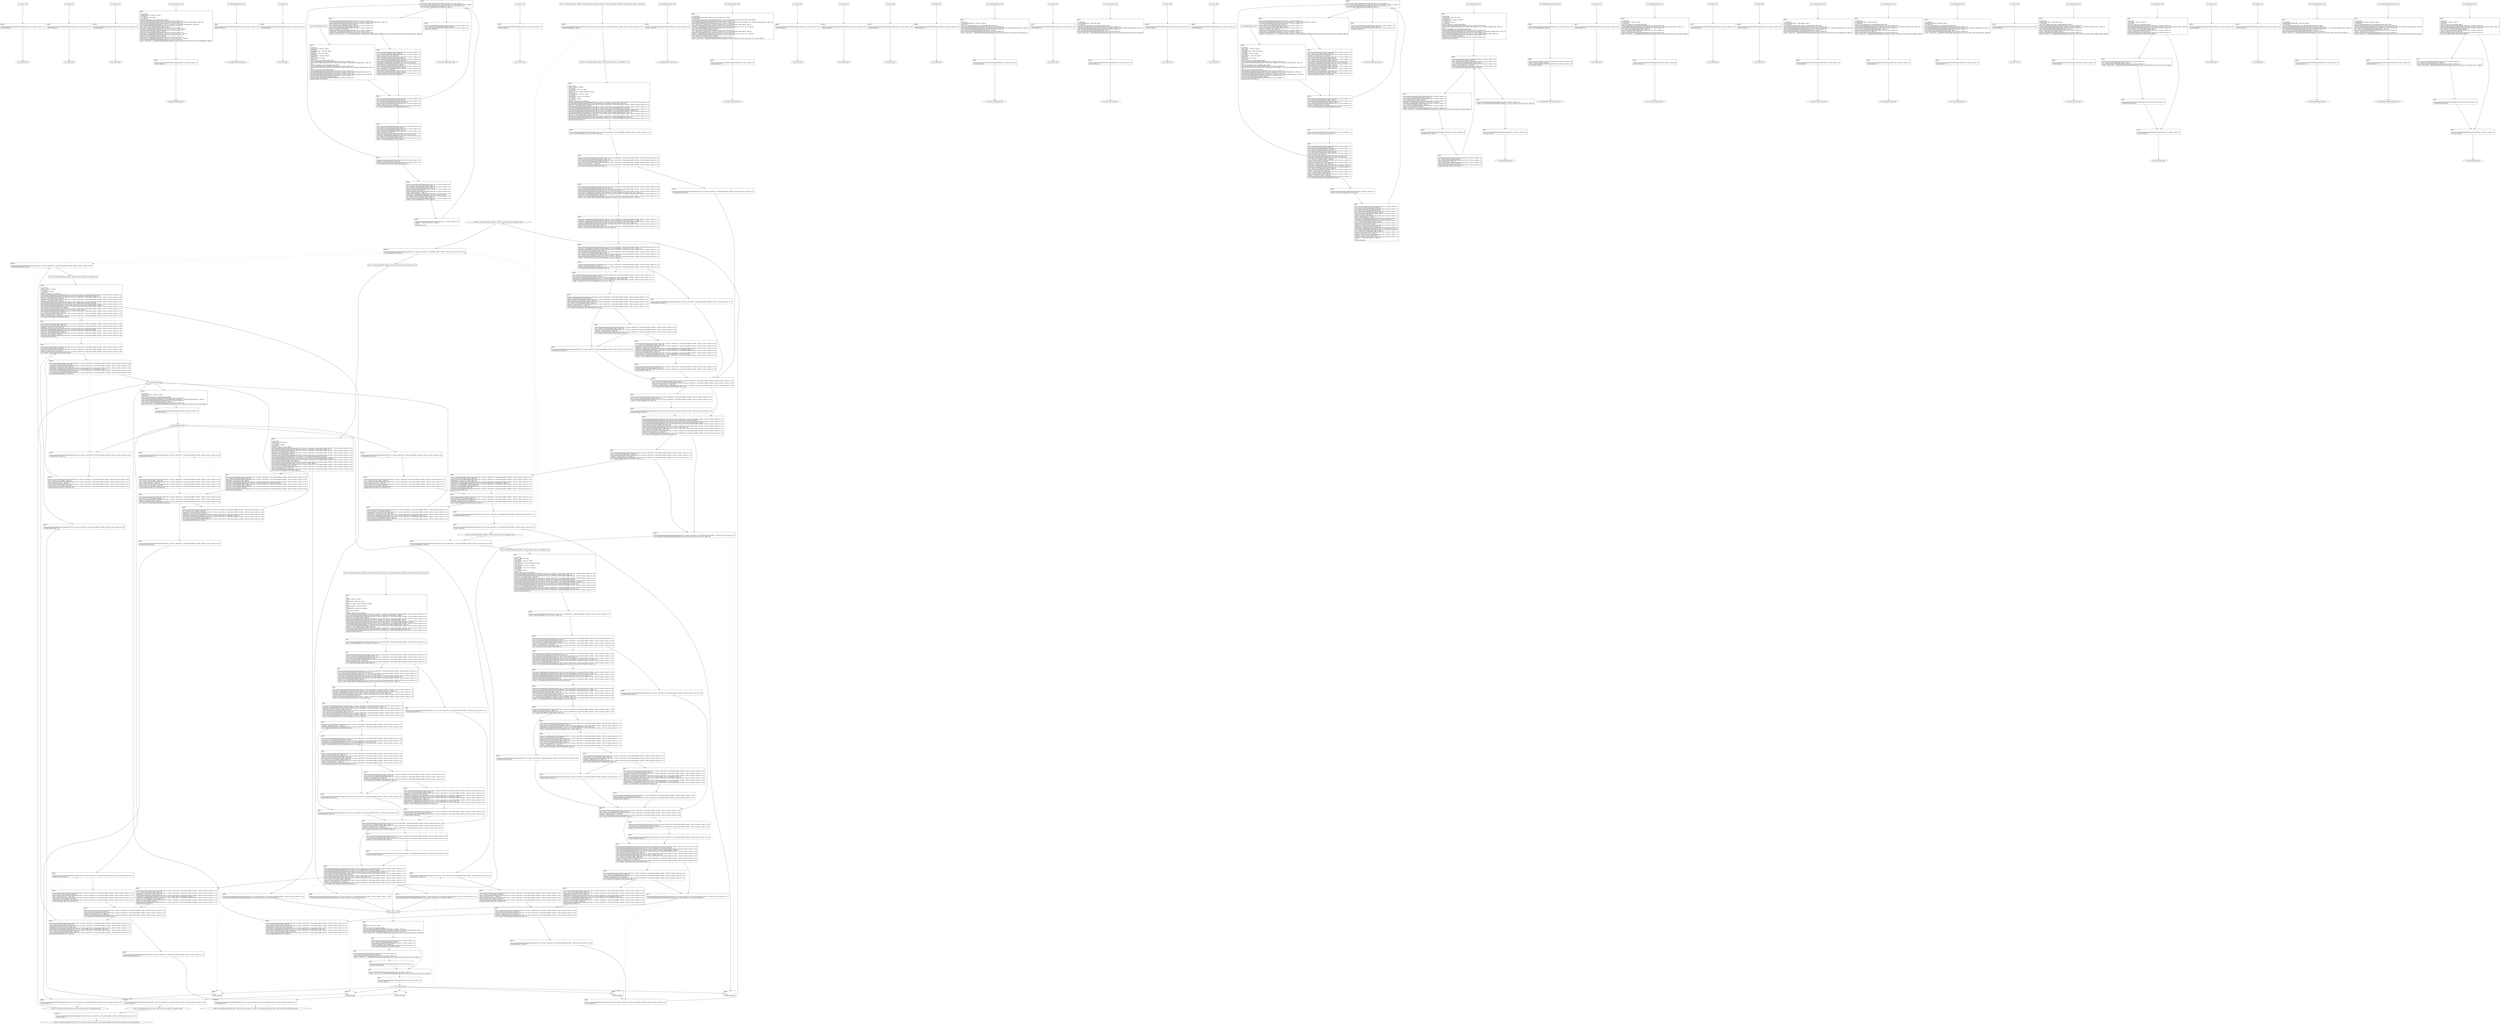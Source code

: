 digraph "icfg graph" {
BBio_ll_good1_end [label="{io_ll_good1_end}"];
BBio_ll_bad6_end [label="{io_ll_bad6_end}"];
BBio_ll_good5_end [label="{io_ll_good5_end}"];
BBio_ll_printWcharLine_end [label="{io_ll_printWcharLine_end}"];
BBio_ll_globalReturnsFalse_end [label="{io_ll_globalReturnsFalse_end}"];
BBio_ll_bad8_end [label="{io_ll_bad8_end}"];
BBio_ll_decodeHexWChars_end [label="{io_ll_decodeHexWChars_end}"];
BBio_ll_good7_end [label="{io_ll_good7_end}"];
BBCWE121_Stack_Based_Buffer_Overflow__CWE129_connect_socket_02_ll_goodB2G2_end [label="{CWE121_Stack_Based_Buffer_Overflow__CWE129_connect_socket_02_ll_goodB2G2_end}"];
BBio_ll_globalReturnsTrue_end [label="{io_ll_globalReturnsTrue_end}"];
BBio_ll_printStructLine_end [label="{io_ll_printStructLine_end}"];
BBio_ll_bad7_end [label="{io_ll_bad7_end}"];
BBio_ll_good6_end [label="{io_ll_good6_end}"];
BBio_ll_bad2_end [label="{io_ll_bad2_end}"];
BBio_ll_bad9_end [label="{io_ll_bad9_end}"];
BBio_ll_printUnsignedLine_end [label="{io_ll_printUnsignedLine_end}"];
BBio_ll_good4_end [label="{io_ll_good4_end}"];
BBio_ll_printSizeTLine_end [label="{io_ll_printSizeTLine_end}"];
BBio_ll_bad5_end [label="{io_ll_bad5_end}"];
BBio_ll_printLine_end [label="{io_ll_printLine_end}"];
BBio_ll_bad4_end [label="{io_ll_bad4_end}"];
BBio_ll_decodeHexChars_end [label="{io_ll_decodeHexChars_end}"];
BBio_ll_printBytesLine_end [label="{io_ll_printBytesLine_end}"];
BBio_ll_globalReturnsTrueOrFalse_end [label="{io_ll_globalReturnsTrueOrFalse_end}"];
BBio_ll_good3_end [label="{io_ll_good3_end}"];
BBCWE121_Stack_Based_Buffer_Overflow__CWE129_connect_socket_02_ll_CWE121_Stack_Based_Buffer_Overflow__CWE129_connect_socket_02_good_end [label="{CWE121_Stack_Based_Buffer_Overflow__CWE129_connect_socket_02_ll_CWE121_Stack_Based_Buffer_Overflow__CWE129_connect_socket_02_good_end}"];
BBio_ll_printHexCharLine_end [label="{io_ll_printHexCharLine_end}"];
BBCWE121_Stack_Based_Buffer_Overflow__CWE129_connect_socket_02_ll_goodG2B1_end [label="{CWE121_Stack_Based_Buffer_Overflow__CWE129_connect_socket_02_ll_goodG2B1_end}"];
BBio_ll_good9_end [label="{io_ll_good9_end}"];
BBio_ll_bad3_end [label="{io_ll_bad3_end}"];
BBio_ll_printDoubleLine_end [label="{io_ll_printDoubleLine_end}"];
BBio_ll_printShortLine_end [label="{io_ll_printShortLine_end}"];
BBio_ll_printLongLine_end [label="{io_ll_printLongLine_end}"];
BBio_ll_bad1_end [label="{io_ll_bad1_end}"];
BBCWE121_Stack_Based_Buffer_Overflow__CWE129_connect_socket_02_ll_CWE121_Stack_Based_Buffer_Overflow__CWE129_connect_socket_02_bad_end [label="{CWE121_Stack_Based_Buffer_Overflow__CWE129_connect_socket_02_ll_CWE121_Stack_Based_Buffer_Overflow__CWE129_connect_socket_02_bad_end}"];
BBio_ll_printFloatLine_end [label="{io_ll_printFloatLine_end}"];
BBio_ll_printWLine_end [label="{io_ll_printWLine_end}"];
BBio_ll_good2_end [label="{io_ll_good2_end}"];
BBio_ll_printIntLine_end [label="{io_ll_printIntLine_end}"];
BBio_ll_good8_end [label="{io_ll_good8_end}"];
BBio_ll_printLongLongLine_end [label="{io_ll_printLongLongLine_end}"];
BBio_ll_printHexUnsignedCharLine_end [label="{io_ll_printHexUnsignedCharLine_end}"];
BBCWE121_Stack_Based_Buffer_Overflow__CWE129_connect_socket_02_ll_goodG2B2_end [label="{CWE121_Stack_Based_Buffer_Overflow__CWE129_connect_socket_02_ll_goodG2B2_end}"];
BBio_ll_printSinkLine_end [label="{io_ll_printSinkLine_end}"];
BBCWE121_Stack_Based_Buffer_Overflow__CWE129_connect_socket_02_ll_goodB2G1_end [label="{CWE121_Stack_Based_Buffer_Overflow__CWE129_connect_socket_02_ll_goodB2G1_end}"];
BBio_ll_good1_start [label="{io_ll_good1_start}", shape=record];
io_ll_good1BB69 [label="{BB69:\l\l/home/raoxue/Desktop/MemVerif/workspace/000_062_517/source_code/io.c:187\l
  ret void, !dbg !52\l
}", shape=record];
BBio_ll_bad6_start [label="{io_ll_bad6_start}", shape=record];
io_ll_bad6BB83 [label="{BB83:\l\l/home/raoxue/Desktop/MemVerif/workspace/000_062_517/source_code/io.c:203\l
  ret void, !dbg !52\l
}", shape=record];
BBio_ll_good5_start [label="{io_ll_good5_start}", shape=record];
io_ll_good5BB73 [label="{BB73:\l\l/home/raoxue/Desktop/MemVerif/workspace/000_062_517/source_code/io.c:191\l
  ret void, !dbg !52\l
}", shape=record];
BBio_ll_printWcharLine_start [label="{io_ll_printWcharLine_start}", shape=record];
io_ll_printWcharLineBB28 [label="{BB28:\l\l/:2722897920\l
  %wideChar.addr = alloca i32, align 4\l
/:2722897920\l
  %s = alloca [2 x i32], align 4\l
/:2722897920\l
  store i32 %wideChar, i32* %wideChar.addr, align 4\l
/home/raoxue/Desktop/MemVerif/workspace/000_062_517/source_code/io.c:70\l
  call void @llvm.dbg.declare(metadata i32* %wideChar.addr, metadata !162, metadata !DIExpression()), !dbg !163\l
/home/raoxue/Desktop/MemVerif/workspace/000_062_517/source_code/io.c:74\l
  call void @llvm.dbg.declare(metadata [2 x i32]* %s, metadata !164, metadata !DIExpression()), !dbg !168\l
/home/raoxue/Desktop/MemVerif/workspace/000_062_517/source_code/io.c:75\l
  %0 = load i32, i32* %wideChar.addr, align 4, !dbg !61\l
/home/raoxue/Desktop/MemVerif/workspace/000_062_517/source_code/io.c:75\l
  %arrayidx = getelementptr inbounds [2 x i32], [2 x i32]* %s, i64 0, i64 0, !dbg !62\l
/home/raoxue/Desktop/MemVerif/workspace/000_062_517/source_code/io.c:75\l
  store i32 %0, i32* %arrayidx, align 4, !dbg !63\l
/home/raoxue/Desktop/MemVerif/workspace/000_062_517/source_code/io.c:76\l
  %arrayidx1 = getelementptr inbounds [2 x i32], [2 x i32]* %s, i64 0, i64 1, !dbg !64\l
/home/raoxue/Desktop/MemVerif/workspace/000_062_517/source_code/io.c:76\l
  store i32 0, i32* %arrayidx1, align 4, !dbg !65\l
/home/raoxue/Desktop/MemVerif/workspace/000_062_517/source_code/io.c:77\l
  %arraydecay = getelementptr inbounds [2 x i32], [2 x i32]* %s, i64 0, i64 0, !dbg !66\l
/home/raoxue/Desktop/MemVerif/workspace/000_062_517/source_code/io.c:77\l
  %call = call i32 (i8*, ...) @printf(i8* getelementptr inbounds ([5 x i8], [5 x i8]* @.str.10, i64 0, i64 0), i32* %arraydecay), !dbg !67\l
}", shape=record];
io_ll_printWcharLineBB28 [label="{BB28:\l\l/:2722897920\l
  %wideChar.addr = alloca i32, align 4\l
/:2722897920\l
  %s = alloca [2 x i32], align 4\l
/:2722897920\l
  store i32 %wideChar, i32* %wideChar.addr, align 4\l
/home/raoxue/Desktop/MemVerif/workspace/000_062_517/source_code/io.c:70\l
  call void @llvm.dbg.declare(metadata i32* %wideChar.addr, metadata !162, metadata !DIExpression()), !dbg !163\l
/home/raoxue/Desktop/MemVerif/workspace/000_062_517/source_code/io.c:74\l
  call void @llvm.dbg.declare(metadata [2 x i32]* %s, metadata !164, metadata !DIExpression()), !dbg !168\l
/home/raoxue/Desktop/MemVerif/workspace/000_062_517/source_code/io.c:75\l
  %0 = load i32, i32* %wideChar.addr, align 4, !dbg !61\l
/home/raoxue/Desktop/MemVerif/workspace/000_062_517/source_code/io.c:75\l
  %arrayidx = getelementptr inbounds [2 x i32], [2 x i32]* %s, i64 0, i64 0, !dbg !62\l
/home/raoxue/Desktop/MemVerif/workspace/000_062_517/source_code/io.c:75\l
  store i32 %0, i32* %arrayidx, align 4, !dbg !63\l
/home/raoxue/Desktop/MemVerif/workspace/000_062_517/source_code/io.c:76\l
  %arrayidx1 = getelementptr inbounds [2 x i32], [2 x i32]* %s, i64 0, i64 1, !dbg !64\l
/home/raoxue/Desktop/MemVerif/workspace/000_062_517/source_code/io.c:76\l
  store i32 0, i32* %arrayidx1, align 4, !dbg !65\l
/home/raoxue/Desktop/MemVerif/workspace/000_062_517/source_code/io.c:77\l
  %arraydecay = getelementptr inbounds [2 x i32], [2 x i32]* %s, i64 0, i64 0, !dbg !66\l
/home/raoxue/Desktop/MemVerif/workspace/000_062_517/source_code/io.c:77\l
  %call = call i32 (i8*, ...) @printf(i8* getelementptr inbounds ([5 x i8], [5 x i8]* @.str.10, i64 0, i64 0), i32* %arraydecay), !dbg !67\l
}", shape=record];
io_ll_printWcharLineBB29 [label="{BB29:\l\l/home/raoxue/Desktop/MemVerif/workspace/000_062_517/source_code/io.c:78\l
  ret void, !dbg !68\l
}", shape=record];
BBio_ll_globalReturnsFalse_start [label="{io_ll_globalReturnsFalse_start}", shape=record];
io_ll_globalReturnsFalseBB66 [label="{BB66:\l\l/home/raoxue/Desktop/MemVerif/workspace/000_062_517/source_code/io.c:163\l
  ret i32 0, !dbg !52\l
}", shape=record];
BBio_ll_bad8_start [label="{io_ll_bad8_start}", shape=record];
io_ll_bad8BB85 [label="{BB85:\l\l/home/raoxue/Desktop/MemVerif/workspace/000_062_517/source_code/io.c:205\l
  ret void, !dbg !52\l
}", shape=record];
BBio_ll_decodeHexWChars_start [label="{io_ll_decodeHexWChars_start}", shape=record];
io_ll_decodeHexWCharsBB55 [label="{BB55:\l\l/:87960136\l
  %bytes.addr = alloca i8*, align 8\l
/:87960136\l
  %numBytes.addr = alloca i64, align 8\l
/:87960136\l
  %hex.addr = alloca i32*, align 8\l
/:87960136\l
  %numWritten = alloca i64, align 8\l
/:87960136\l
  %byte = alloca i32, align 4\l
/:87960136\l
  store i8* %bytes, i8** %bytes.addr, align 8\l
/home/raoxue/Desktop/MemVerif/workspace/000_062_517/source_code/io.c:135\l
  call void @llvm.dbg.declare(metadata i8** %bytes.addr, metadata !290, metadata !DIExpression()), !dbg !291\l
/:135\l
  store i64 %numBytes, i64* %numBytes.addr, align 8\l
/home/raoxue/Desktop/MemVerif/workspace/000_062_517/source_code/io.c:135\l
  call void @llvm.dbg.declare(metadata i64* %numBytes.addr, metadata !292, metadata !DIExpression()), !dbg !293\l
/:135\l
  store i32* %hex, i32** %hex.addr, align 8\l
/home/raoxue/Desktop/MemVerif/workspace/000_062_517/source_code/io.c:135\l
  call void @llvm.dbg.declare(metadata i32** %hex.addr, metadata !294, metadata !DIExpression()), !dbg !295\l
/home/raoxue/Desktop/MemVerif/workspace/000_062_517/source_code/io.c:137\l
  call void @llvm.dbg.declare(metadata i64* %numWritten, metadata !296, metadata !DIExpression()), !dbg !297\l
/home/raoxue/Desktop/MemVerif/workspace/000_062_517/source_code/io.c:137\l
  store i64 0, i64* %numWritten, align 8, !dbg !65\l
/home/raoxue/Desktop/MemVerif/workspace/000_062_517/source_code/io.c:143\l
  br label %while.cond, !dbg !66\l
}", shape=record];
io_ll_decodeHexWCharsBB56 [label="{BB56:\l\l/home/raoxue/Desktop/MemVerif/workspace/000_062_517/source_code/io.c:143\l
  %0 = load i64, i64* %numWritten, align 8, !dbg !67\l
/home/raoxue/Desktop/MemVerif/workspace/000_062_517/source_code/io.c:143\l
  %1 = load i64, i64* %numBytes.addr, align 8, !dbg !68\l
/home/raoxue/Desktop/MemVerif/workspace/000_062_517/source_code/io.c:143\l
  %cmp = icmp ult i64 %0, %1, !dbg !69\l
/home/raoxue/Desktop/MemVerif/workspace/000_062_517/source_code/io.c:143\l
  br i1 %cmp, label %land.lhs.true, label %land.end, !dbg !70\l
}", shape=record];
io_ll_decodeHexWCharsBB57 [label="{BB57:\l\l/home/raoxue/Desktop/MemVerif/workspace/000_062_517/source_code/io.c:143\l
  %2 = load i32*, i32** %hex.addr, align 8, !dbg !71\l
/home/raoxue/Desktop/MemVerif/workspace/000_062_517/source_code/io.c:143\l
  %3 = load i64, i64* %numWritten, align 8, !dbg !72\l
/home/raoxue/Desktop/MemVerif/workspace/000_062_517/source_code/io.c:143\l
  %mul = mul i64 2, %3, !dbg !73\l
/home/raoxue/Desktop/MemVerif/workspace/000_062_517/source_code/io.c:143\l
  %arrayidx = getelementptr inbounds i32, i32* %2, i64 %mul, !dbg !71\l
/home/raoxue/Desktop/MemVerif/workspace/000_062_517/source_code/io.c:143\l
  %4 = load i32, i32* %arrayidx, align 4, !dbg !71\l
/home/raoxue/Desktop/MemVerif/workspace/000_062_517/source_code/io.c:143\l
  %call = call i32 @iswxdigit(i32 %4) #5, !dbg !74\l
}", shape=record];
io_ll_decodeHexWCharsBB57 [label="{BB57:\l\l/home/raoxue/Desktop/MemVerif/workspace/000_062_517/source_code/io.c:143\l
  %2 = load i32*, i32** %hex.addr, align 8, !dbg !71\l
/home/raoxue/Desktop/MemVerif/workspace/000_062_517/source_code/io.c:143\l
  %3 = load i64, i64* %numWritten, align 8, !dbg !72\l
/home/raoxue/Desktop/MemVerif/workspace/000_062_517/source_code/io.c:143\l
  %mul = mul i64 2, %3, !dbg !73\l
/home/raoxue/Desktop/MemVerif/workspace/000_062_517/source_code/io.c:143\l
  %arrayidx = getelementptr inbounds i32, i32* %2, i64 %mul, !dbg !71\l
/home/raoxue/Desktop/MemVerif/workspace/000_062_517/source_code/io.c:143\l
  %4 = load i32, i32* %arrayidx, align 4, !dbg !71\l
/home/raoxue/Desktop/MemVerif/workspace/000_062_517/source_code/io.c:143\l
  %call = call i32 @iswxdigit(i32 %4) #5, !dbg !74\l
}", shape=record];
io_ll_decodeHexWCharsBB59 [label="{BB59:\l\l/home/raoxue/Desktop/MemVerif/workspace/000_062_517/source_code/io.c:143\l
  %tobool = icmp ne i32 %call, 0, !dbg !74\l
/home/raoxue/Desktop/MemVerif/workspace/000_062_517/source_code/io.c:143\l
  br i1 %tobool, label %land.rhs, label %land.end, !dbg !75\l
}", shape=record];
io_ll_decodeHexWCharsBB60 [label="{BB60:\l\l/home/raoxue/Desktop/MemVerif/workspace/000_062_517/source_code/io.c:143\l
  %5 = load i32*, i32** %hex.addr, align 8, !dbg !76\l
/home/raoxue/Desktop/MemVerif/workspace/000_062_517/source_code/io.c:143\l
  %6 = load i64, i64* %numWritten, align 8, !dbg !77\l
/home/raoxue/Desktop/MemVerif/workspace/000_062_517/source_code/io.c:143\l
  %mul1 = mul i64 2, %6, !dbg !78\l
/home/raoxue/Desktop/MemVerif/workspace/000_062_517/source_code/io.c:143\l
  %add = add i64 %mul1, 1, !dbg !79\l
/home/raoxue/Desktop/MemVerif/workspace/000_062_517/source_code/io.c:143\l
  %arrayidx2 = getelementptr inbounds i32, i32* %5, i64 %add, !dbg !76\l
/home/raoxue/Desktop/MemVerif/workspace/000_062_517/source_code/io.c:143\l
  %7 = load i32, i32* %arrayidx2, align 4, !dbg !76\l
/home/raoxue/Desktop/MemVerif/workspace/000_062_517/source_code/io.c:143\l
  %call3 = call i32 @iswxdigit(i32 %7) #5, !dbg !80\l
}", shape=record];
io_ll_decodeHexWCharsBB60 [label="{BB60:\l\l/home/raoxue/Desktop/MemVerif/workspace/000_062_517/source_code/io.c:143\l
  %5 = load i32*, i32** %hex.addr, align 8, !dbg !76\l
/home/raoxue/Desktop/MemVerif/workspace/000_062_517/source_code/io.c:143\l
  %6 = load i64, i64* %numWritten, align 8, !dbg !77\l
/home/raoxue/Desktop/MemVerif/workspace/000_062_517/source_code/io.c:143\l
  %mul1 = mul i64 2, %6, !dbg !78\l
/home/raoxue/Desktop/MemVerif/workspace/000_062_517/source_code/io.c:143\l
  %add = add i64 %mul1, 1, !dbg !79\l
/home/raoxue/Desktop/MemVerif/workspace/000_062_517/source_code/io.c:143\l
  %arrayidx2 = getelementptr inbounds i32, i32* %5, i64 %add, !dbg !76\l
/home/raoxue/Desktop/MemVerif/workspace/000_062_517/source_code/io.c:143\l
  %7 = load i32, i32* %arrayidx2, align 4, !dbg !76\l
/home/raoxue/Desktop/MemVerif/workspace/000_062_517/source_code/io.c:143\l
  %call3 = call i32 @iswxdigit(i32 %7) #5, !dbg !80\l
}", shape=record];
io_ll_decodeHexWCharsBB61 [label="{BB61:\l\l/home/raoxue/Desktop/MemVerif/workspace/000_062_517/source_code/io.c:143\l
  %tobool4 = icmp ne i32 %call3, 0, !dbg !75\l
/:143\l
  br label %land.end\l
}", shape=record];
io_ll_decodeHexWCharsBB58 [label="{BB58:\l\l/home/raoxue/Desktop/MemVerif/workspace/000_062_517/source_code/io.c:0\l
  %8 = phi i1 [ false, %land.lhs.true ], [ false, %while.cond ], [ %tobool4, %land.rhs ], !dbg !81\l
/home/raoxue/Desktop/MemVerif/workspace/000_062_517/source_code/io.c:143\l
  br i1 %8, label %while.body, label %while.end, !dbg !66\l
}", shape=record];
io_ll_decodeHexWCharsBB62 [label="{BB62:\l\l/home/raoxue/Desktop/MemVerif/workspace/000_062_517/source_code/io.c:145\l
  call void @llvm.dbg.declare(metadata i32* %byte, metadata !314, metadata !DIExpression()), !dbg !316\l
/home/raoxue/Desktop/MemVerif/workspace/000_062_517/source_code/io.c:146\l
  %9 = load i32*, i32** %hex.addr, align 8, !dbg !85\l
/home/raoxue/Desktop/MemVerif/workspace/000_062_517/source_code/io.c:146\l
  %10 = load i64, i64* %numWritten, align 8, !dbg !86\l
/home/raoxue/Desktop/MemVerif/workspace/000_062_517/source_code/io.c:146\l
  %mul5 = mul i64 2, %10, !dbg !87\l
/home/raoxue/Desktop/MemVerif/workspace/000_062_517/source_code/io.c:146\l
  %arrayidx6 = getelementptr inbounds i32, i32* %9, i64 %mul5, !dbg !85\l
/home/raoxue/Desktop/MemVerif/workspace/000_062_517/source_code/io.c:146\l
  %call7 = call i32 (i32*, i32*, ...) @__isoc99_swscanf(i32* %arrayidx6, i32* getelementptr inbounds ([5 x i32], [5 x i32]* @.str.16, i64 0, i64 0), i32* %byte) #5, !dbg !88\l
}", shape=record];
io_ll_decodeHexWCharsBB62 [label="{BB62:\l\l/home/raoxue/Desktop/MemVerif/workspace/000_062_517/source_code/io.c:145\l
  call void @llvm.dbg.declare(metadata i32* %byte, metadata !314, metadata !DIExpression()), !dbg !316\l
/home/raoxue/Desktop/MemVerif/workspace/000_062_517/source_code/io.c:146\l
  %9 = load i32*, i32** %hex.addr, align 8, !dbg !85\l
/home/raoxue/Desktop/MemVerif/workspace/000_062_517/source_code/io.c:146\l
  %10 = load i64, i64* %numWritten, align 8, !dbg !86\l
/home/raoxue/Desktop/MemVerif/workspace/000_062_517/source_code/io.c:146\l
  %mul5 = mul i64 2, %10, !dbg !87\l
/home/raoxue/Desktop/MemVerif/workspace/000_062_517/source_code/io.c:146\l
  %arrayidx6 = getelementptr inbounds i32, i32* %9, i64 %mul5, !dbg !85\l
/home/raoxue/Desktop/MemVerif/workspace/000_062_517/source_code/io.c:146\l
  %call7 = call i32 (i32*, i32*, ...) @__isoc99_swscanf(i32* %arrayidx6, i32* getelementptr inbounds ([5 x i32], [5 x i32]* @.str.16, i64 0, i64 0), i32* %byte) #5, !dbg !88\l
}", shape=record];
io_ll_decodeHexWCharsBB64 [label="{BB64:\l\l/home/raoxue/Desktop/MemVerif/workspace/000_062_517/source_code/io.c:147\l
  %11 = load i32, i32* %byte, align 4, !dbg !89\l
/home/raoxue/Desktop/MemVerif/workspace/000_062_517/source_code/io.c:147\l
  %conv = trunc i32 %11 to i8, !dbg !90\l
/home/raoxue/Desktop/MemVerif/workspace/000_062_517/source_code/io.c:147\l
  %12 = load i8*, i8** %bytes.addr, align 8, !dbg !91\l
/home/raoxue/Desktop/MemVerif/workspace/000_062_517/source_code/io.c:147\l
  %13 = load i64, i64* %numWritten, align 8, !dbg !92\l
/home/raoxue/Desktop/MemVerif/workspace/000_062_517/source_code/io.c:147\l
  %arrayidx8 = getelementptr inbounds i8, i8* %12, i64 %13, !dbg !91\l
/home/raoxue/Desktop/MemVerif/workspace/000_062_517/source_code/io.c:147\l
  store i8 %conv, i8* %arrayidx8, align 1, !dbg !93\l
/home/raoxue/Desktop/MemVerif/workspace/000_062_517/source_code/io.c:148\l
  %14 = load i64, i64* %numWritten, align 8, !dbg !94\l
/home/raoxue/Desktop/MemVerif/workspace/000_062_517/source_code/io.c:148\l
  %inc = add i64 %14, 1, !dbg !94\l
/home/raoxue/Desktop/MemVerif/workspace/000_062_517/source_code/io.c:148\l
  store i64 %inc, i64* %numWritten, align 8, !dbg !94\l
/home/raoxue/Desktop/MemVerif/workspace/000_062_517/source_code/io.c:143\l
  br label %while.cond, !dbg !66, !llvm.loop !95\l
}", shape=record];
io_ll_decodeHexWCharsBB63 [label="{BB63:\l\l/home/raoxue/Desktop/MemVerif/workspace/000_062_517/source_code/io.c:151\l
  %15 = load i64, i64* %numWritten, align 8, !dbg !98\l
/home/raoxue/Desktop/MemVerif/workspace/000_062_517/source_code/io.c:151\l
  ret i64 %15, !dbg !99\l
}", shape=record];
BBio_ll_good7_start [label="{io_ll_good7_start}", shape=record];
io_ll_good7BB75 [label="{BB75:\l\l/home/raoxue/Desktop/MemVerif/workspace/000_062_517/source_code/io.c:193\l
  ret void, !dbg !52\l
}", shape=record];
BBCWE121_Stack_Based_Buffer_Overflow__CWE129_connect_socket_02_ll_goodB2G2_start [label="{CWE121_Stack_Based_Buffer_Overflow__CWE129_connect_socket_02_ll_goodB2G2_start}", shape=record];
CWE121_Stack_Based_Buffer_Overflow__CWE129_connect_socket_02_ll_goodB2G2BB57 [label="{BB57:\l\l/:101176440\l
  %data = alloca i32, align 4\l
/:101176440\l
  %recvResult = alloca i32, align 4\l
/:101176440\l
  %service = alloca %struct.sockaddr_in, align 4\l
/:101176440\l
  %connectSocket = alloca i32, align 4\l
/:101176440\l
  %inputBuffer = alloca [14 x i8], align 1\l
/:101176440\l
  %i = alloca i32, align 4\l
/:101176440\l
  %buffer = alloca [10 x i32], align 16\l
/home/raoxue/Desktop/MemVerif/workspace/000_062_517/source_code/CWE121_Stack_Based_Buffer_Overflow__CWE129_connect_socket_02.c:233\l
  call void @llvm.dbg.declare(metadata i32* %data, metadata !308, metadata !DIExpression()), !dbg !309\l
/home/raoxue/Desktop/MemVerif/workspace/000_062_517/source_code/CWE121_Stack_Based_Buffer_Overflow__CWE129_connect_socket_02.c:235\l
  store i32 -1, i32* %data, align 4, !dbg !70\l
/home/raoxue/Desktop/MemVerif/workspace/000_062_517/source_code/CWE121_Stack_Based_Buffer_Overflow__CWE129_connect_socket_02.c:243\l
  call void @llvm.dbg.declare(metadata i32* %recvResult, metadata !311, metadata !DIExpression()), !dbg !315\l
/home/raoxue/Desktop/MemVerif/workspace/000_062_517/source_code/CWE121_Stack_Based_Buffer_Overflow__CWE129_connect_socket_02.c:244\l
  call void @llvm.dbg.declare(metadata %struct.sockaddr_in* %service, metadata !316, metadata !DIExpression()), !dbg !317\l
/home/raoxue/Desktop/MemVerif/workspace/000_062_517/source_code/CWE121_Stack_Based_Buffer_Overflow__CWE129_connect_socket_02.c:245\l
  call void @llvm.dbg.declare(metadata i32* %connectSocket, metadata !318, metadata !DIExpression()), !dbg !319\l
/home/raoxue/Desktop/MemVerif/workspace/000_062_517/source_code/CWE121_Stack_Based_Buffer_Overflow__CWE129_connect_socket_02.c:245\l
  store i32 -1, i32* %connectSocket, align 4, !dbg !100\l
/home/raoxue/Desktop/MemVerif/workspace/000_062_517/source_code/CWE121_Stack_Based_Buffer_Overflow__CWE129_connect_socket_02.c:246\l
  call void @llvm.dbg.declare(metadata [14 x i8]* %inputBuffer, metadata !320, metadata !DIExpression()), !dbg !321\l
/home/raoxue/Desktop/MemVerif/workspace/000_062_517/source_code/CWE121_Stack_Based_Buffer_Overflow__CWE129_connect_socket_02.c:247\l
  br label %do.body, !dbg !103\l
}", shape=record];
CWE121_Stack_Based_Buffer_Overflow__CWE129_connect_socket_02_ll_goodB2G2BB58 [label="{BB58:\l\l/home/raoxue/Desktop/MemVerif/workspace/000_062_517/source_code/CWE121_Stack_Based_Buffer_Overflow__CWE129_connect_socket_02.c:257\l
  %call = call i32 @socket(i32 2, i32 1, i32 6) #7, !dbg !104\l
}", shape=record];
CWE121_Stack_Based_Buffer_Overflow__CWE129_connect_socket_02_ll_goodB2G2BB58 [label="{BB58:\l\l/home/raoxue/Desktop/MemVerif/workspace/000_062_517/source_code/CWE121_Stack_Based_Buffer_Overflow__CWE129_connect_socket_02.c:257\l
  %call = call i32 @socket(i32 2, i32 1, i32 6) #7, !dbg !104\l
}", shape=record];
CWE121_Stack_Based_Buffer_Overflow__CWE129_connect_socket_02_ll_goodB2G2BB59 [label="{BB59:\l\l/home/raoxue/Desktop/MemVerif/workspace/000_062_517/source_code/CWE121_Stack_Based_Buffer_Overflow__CWE129_connect_socket_02.c:257\l
  store i32 %call, i32* %connectSocket, align 4, !dbg !106\l
/home/raoxue/Desktop/MemVerif/workspace/000_062_517/source_code/CWE121_Stack_Based_Buffer_Overflow__CWE129_connect_socket_02.c:258\l
  %0 = load i32, i32* %connectSocket, align 4, !dbg !107\l
/home/raoxue/Desktop/MemVerif/workspace/000_062_517/source_code/CWE121_Stack_Based_Buffer_Overflow__CWE129_connect_socket_02.c:258\l
  %cmp = icmp eq i32 %0, -1, !dbg !109\l
/home/raoxue/Desktop/MemVerif/workspace/000_062_517/source_code/CWE121_Stack_Based_Buffer_Overflow__CWE129_connect_socket_02.c:258\l
  br i1 %cmp, label %if.then, label %if.end, !dbg !110\l
}", shape=record];
CWE121_Stack_Based_Buffer_Overflow__CWE129_connect_socket_02_ll_goodB2G2BB60 [label="{BB60:\l\l/home/raoxue/Desktop/MemVerif/workspace/000_062_517/source_code/CWE121_Stack_Based_Buffer_Overflow__CWE129_connect_socket_02.c:260\l
  br label %do.end, !dbg !111\l
}", shape=record];
CWE121_Stack_Based_Buffer_Overflow__CWE129_connect_socket_02_ll_goodB2G2BB61 [label="{BB61:\l\l/home/raoxue/Desktop/MemVerif/workspace/000_062_517/source_code/CWE121_Stack_Based_Buffer_Overflow__CWE129_connect_socket_02.c:262\l
  %1 = bitcast %struct.sockaddr_in* %service to i8*, !dbg !113\l
/home/raoxue/Desktop/MemVerif/workspace/000_062_517/source_code/CWE121_Stack_Based_Buffer_Overflow__CWE129_connect_socket_02.c:262\l
  call void @llvm.memset.p0i8.i64(i8* align 4 %1, i8 0, i64 16, i1 false), !dbg !113\l
/home/raoxue/Desktop/MemVerif/workspace/000_062_517/source_code/CWE121_Stack_Based_Buffer_Overflow__CWE129_connect_socket_02.c:263\l
  %sin_family = getelementptr inbounds %struct.sockaddr_in, %struct.sockaddr_in* %service, i32 0, i32 0, !dbg !114\l
/home/raoxue/Desktop/MemVerif/workspace/000_062_517/source_code/CWE121_Stack_Based_Buffer_Overflow__CWE129_connect_socket_02.c:263\l
  store i16 2, i16* %sin_family, align 4, !dbg !115\l
/home/raoxue/Desktop/MemVerif/workspace/000_062_517/source_code/CWE121_Stack_Based_Buffer_Overflow__CWE129_connect_socket_02.c:264\l
  %call1 = call i32 @inet_addr(i8* getelementptr inbounds ([10 x i8], [10 x i8]* @.str, i64 0, i64 0)) #7, !dbg !116\l
}", shape=record];
CWE121_Stack_Based_Buffer_Overflow__CWE129_connect_socket_02_ll_goodB2G2BB61 [label="{BB61:\l\l/home/raoxue/Desktop/MemVerif/workspace/000_062_517/source_code/CWE121_Stack_Based_Buffer_Overflow__CWE129_connect_socket_02.c:262\l
  %1 = bitcast %struct.sockaddr_in* %service to i8*, !dbg !113\l
/home/raoxue/Desktop/MemVerif/workspace/000_062_517/source_code/CWE121_Stack_Based_Buffer_Overflow__CWE129_connect_socket_02.c:262\l
  call void @llvm.memset.p0i8.i64(i8* align 4 %1, i8 0, i64 16, i1 false), !dbg !113\l
/home/raoxue/Desktop/MemVerif/workspace/000_062_517/source_code/CWE121_Stack_Based_Buffer_Overflow__CWE129_connect_socket_02.c:263\l
  %sin_family = getelementptr inbounds %struct.sockaddr_in, %struct.sockaddr_in* %service, i32 0, i32 0, !dbg !114\l
/home/raoxue/Desktop/MemVerif/workspace/000_062_517/source_code/CWE121_Stack_Based_Buffer_Overflow__CWE129_connect_socket_02.c:263\l
  store i16 2, i16* %sin_family, align 4, !dbg !115\l
/home/raoxue/Desktop/MemVerif/workspace/000_062_517/source_code/CWE121_Stack_Based_Buffer_Overflow__CWE129_connect_socket_02.c:264\l
  %call1 = call i32 @inet_addr(i8* getelementptr inbounds ([10 x i8], [10 x i8]* @.str, i64 0, i64 0)) #7, !dbg !116\l
}", shape=record];
CWE121_Stack_Based_Buffer_Overflow__CWE129_connect_socket_02_ll_goodB2G2BB63 [label="{BB63:\l\l/home/raoxue/Desktop/MemVerif/workspace/000_062_517/source_code/CWE121_Stack_Based_Buffer_Overflow__CWE129_connect_socket_02.c:264\l
  %sin_addr = getelementptr inbounds %struct.sockaddr_in, %struct.sockaddr_in* %service, i32 0, i32 2, !dbg !117\l
/home/raoxue/Desktop/MemVerif/workspace/000_062_517/source_code/CWE121_Stack_Based_Buffer_Overflow__CWE129_connect_socket_02.c:264\l
  %s_addr = getelementptr inbounds %struct.in_addr, %struct.in_addr* %sin_addr, i32 0, i32 0, !dbg !118\l
/home/raoxue/Desktop/MemVerif/workspace/000_062_517/source_code/CWE121_Stack_Based_Buffer_Overflow__CWE129_connect_socket_02.c:264\l
  store i32 %call1, i32* %s_addr, align 4, !dbg !119\l
/home/raoxue/Desktop/MemVerif/workspace/000_062_517/source_code/CWE121_Stack_Based_Buffer_Overflow__CWE129_connect_socket_02.c:265\l
  %call2 = call zeroext i16 @htons(i16 zeroext 27015) #8, !dbg !120\l
}", shape=record];
CWE121_Stack_Based_Buffer_Overflow__CWE129_connect_socket_02_ll_goodB2G2BB63 [label="{BB63:\l\l/home/raoxue/Desktop/MemVerif/workspace/000_062_517/source_code/CWE121_Stack_Based_Buffer_Overflow__CWE129_connect_socket_02.c:264\l
  %sin_addr = getelementptr inbounds %struct.sockaddr_in, %struct.sockaddr_in* %service, i32 0, i32 2, !dbg !117\l
/home/raoxue/Desktop/MemVerif/workspace/000_062_517/source_code/CWE121_Stack_Based_Buffer_Overflow__CWE129_connect_socket_02.c:264\l
  %s_addr = getelementptr inbounds %struct.in_addr, %struct.in_addr* %sin_addr, i32 0, i32 0, !dbg !118\l
/home/raoxue/Desktop/MemVerif/workspace/000_062_517/source_code/CWE121_Stack_Based_Buffer_Overflow__CWE129_connect_socket_02.c:264\l
  store i32 %call1, i32* %s_addr, align 4, !dbg !119\l
/home/raoxue/Desktop/MemVerif/workspace/000_062_517/source_code/CWE121_Stack_Based_Buffer_Overflow__CWE129_connect_socket_02.c:265\l
  %call2 = call zeroext i16 @htons(i16 zeroext 27015) #8, !dbg !120\l
}", shape=record];
CWE121_Stack_Based_Buffer_Overflow__CWE129_connect_socket_02_ll_goodB2G2BB64 [label="{BB64:\l\l/home/raoxue/Desktop/MemVerif/workspace/000_062_517/source_code/CWE121_Stack_Based_Buffer_Overflow__CWE129_connect_socket_02.c:265\l
  %sin_port = getelementptr inbounds %struct.sockaddr_in, %struct.sockaddr_in* %service, i32 0, i32 1, !dbg !121\l
/home/raoxue/Desktop/MemVerif/workspace/000_062_517/source_code/CWE121_Stack_Based_Buffer_Overflow__CWE129_connect_socket_02.c:265\l
  store i16 %call2, i16* %sin_port, align 2, !dbg !122\l
/home/raoxue/Desktop/MemVerif/workspace/000_062_517/source_code/CWE121_Stack_Based_Buffer_Overflow__CWE129_connect_socket_02.c:266\l
  %2 = load i32, i32* %connectSocket, align 4, !dbg !123\l
/home/raoxue/Desktop/MemVerif/workspace/000_062_517/source_code/CWE121_Stack_Based_Buffer_Overflow__CWE129_connect_socket_02.c:266\l
  %3 = bitcast %struct.sockaddr_in* %service to %struct.sockaddr*, !dbg !125\l
/home/raoxue/Desktop/MemVerif/workspace/000_062_517/source_code/CWE121_Stack_Based_Buffer_Overflow__CWE129_connect_socket_02.c:266\l
  %call3 = call i32 @connect(i32 %2, %struct.sockaddr* %3, i32 16), !dbg !126\l
}", shape=record];
CWE121_Stack_Based_Buffer_Overflow__CWE129_connect_socket_02_ll_goodB2G2BB64 [label="{BB64:\l\l/home/raoxue/Desktop/MemVerif/workspace/000_062_517/source_code/CWE121_Stack_Based_Buffer_Overflow__CWE129_connect_socket_02.c:265\l
  %sin_port = getelementptr inbounds %struct.sockaddr_in, %struct.sockaddr_in* %service, i32 0, i32 1, !dbg !121\l
/home/raoxue/Desktop/MemVerif/workspace/000_062_517/source_code/CWE121_Stack_Based_Buffer_Overflow__CWE129_connect_socket_02.c:265\l
  store i16 %call2, i16* %sin_port, align 2, !dbg !122\l
/home/raoxue/Desktop/MemVerif/workspace/000_062_517/source_code/CWE121_Stack_Based_Buffer_Overflow__CWE129_connect_socket_02.c:266\l
  %2 = load i32, i32* %connectSocket, align 4, !dbg !123\l
/home/raoxue/Desktop/MemVerif/workspace/000_062_517/source_code/CWE121_Stack_Based_Buffer_Overflow__CWE129_connect_socket_02.c:266\l
  %3 = bitcast %struct.sockaddr_in* %service to %struct.sockaddr*, !dbg !125\l
/home/raoxue/Desktop/MemVerif/workspace/000_062_517/source_code/CWE121_Stack_Based_Buffer_Overflow__CWE129_connect_socket_02.c:266\l
  %call3 = call i32 @connect(i32 %2, %struct.sockaddr* %3, i32 16), !dbg !126\l
}", shape=record];
CWE121_Stack_Based_Buffer_Overflow__CWE129_connect_socket_02_ll_goodB2G2BB65 [label="{BB65:\l\l/home/raoxue/Desktop/MemVerif/workspace/000_062_517/source_code/CWE121_Stack_Based_Buffer_Overflow__CWE129_connect_socket_02.c:266\l
  %cmp4 = icmp eq i32 %call3, -1, !dbg !127\l
/home/raoxue/Desktop/MemVerif/workspace/000_062_517/source_code/CWE121_Stack_Based_Buffer_Overflow__CWE129_connect_socket_02.c:266\l
  br i1 %cmp4, label %if.then5, label %if.end6, !dbg !128\l
}", shape=record];
CWE121_Stack_Based_Buffer_Overflow__CWE129_connect_socket_02_ll_goodB2G2BB66 [label="{BB66:\l\l/home/raoxue/Desktop/MemVerif/workspace/000_062_517/source_code/CWE121_Stack_Based_Buffer_Overflow__CWE129_connect_socket_02.c:268\l
  br label %do.end, !dbg !129\l
}", shape=record];
CWE121_Stack_Based_Buffer_Overflow__CWE129_connect_socket_02_ll_goodB2G2BB67 [label="{BB67:\l\l/home/raoxue/Desktop/MemVerif/workspace/000_062_517/source_code/CWE121_Stack_Based_Buffer_Overflow__CWE129_connect_socket_02.c:272\l
  %4 = load i32, i32* %connectSocket, align 4, !dbg !131\l
/home/raoxue/Desktop/MemVerif/workspace/000_062_517/source_code/CWE121_Stack_Based_Buffer_Overflow__CWE129_connect_socket_02.c:272\l
  %arraydecay = getelementptr inbounds [14 x i8], [14 x i8]* %inputBuffer, i64 0, i64 0, !dbg !132\l
/home/raoxue/Desktop/MemVerif/workspace/000_062_517/source_code/CWE121_Stack_Based_Buffer_Overflow__CWE129_connect_socket_02.c:272\l
  %call7 = call i64 @recv(i32 %4, i8* %arraydecay, i64 13, i32 0), !dbg !133\l
}", shape=record];
CWE121_Stack_Based_Buffer_Overflow__CWE129_connect_socket_02_ll_goodB2G2BB67 [label="{BB67:\l\l/home/raoxue/Desktop/MemVerif/workspace/000_062_517/source_code/CWE121_Stack_Based_Buffer_Overflow__CWE129_connect_socket_02.c:272\l
  %4 = load i32, i32* %connectSocket, align 4, !dbg !131\l
/home/raoxue/Desktop/MemVerif/workspace/000_062_517/source_code/CWE121_Stack_Based_Buffer_Overflow__CWE129_connect_socket_02.c:272\l
  %arraydecay = getelementptr inbounds [14 x i8], [14 x i8]* %inputBuffer, i64 0, i64 0, !dbg !132\l
/home/raoxue/Desktop/MemVerif/workspace/000_062_517/source_code/CWE121_Stack_Based_Buffer_Overflow__CWE129_connect_socket_02.c:272\l
  %call7 = call i64 @recv(i32 %4, i8* %arraydecay, i64 13, i32 0), !dbg !133\l
}", shape=record];
CWE121_Stack_Based_Buffer_Overflow__CWE129_connect_socket_02_ll_goodB2G2BB68 [label="{BB68:\l\l/home/raoxue/Desktop/MemVerif/workspace/000_062_517/source_code/CWE121_Stack_Based_Buffer_Overflow__CWE129_connect_socket_02.c:272\l
  %conv = trunc i64 %call7 to i32, !dbg !133\l
/home/raoxue/Desktop/MemVerif/workspace/000_062_517/source_code/CWE121_Stack_Based_Buffer_Overflow__CWE129_connect_socket_02.c:272\l
  store i32 %conv, i32* %recvResult, align 4, !dbg !134\l
/home/raoxue/Desktop/MemVerif/workspace/000_062_517/source_code/CWE121_Stack_Based_Buffer_Overflow__CWE129_connect_socket_02.c:273\l
  %5 = load i32, i32* %recvResult, align 4, !dbg !135\l
/home/raoxue/Desktop/MemVerif/workspace/000_062_517/source_code/CWE121_Stack_Based_Buffer_Overflow__CWE129_connect_socket_02.c:273\l
  %cmp8 = icmp eq i32 %5, -1, !dbg !137\l
/home/raoxue/Desktop/MemVerif/workspace/000_062_517/source_code/CWE121_Stack_Based_Buffer_Overflow__CWE129_connect_socket_02.c:273\l
  br i1 %cmp8, label %if.then12, label %lor.lhs.false, !dbg !138\l
}", shape=record];
CWE121_Stack_Based_Buffer_Overflow__CWE129_connect_socket_02_ll_goodB2G2BB70 [label="{BB70:\l\l/home/raoxue/Desktop/MemVerif/workspace/000_062_517/source_code/CWE121_Stack_Based_Buffer_Overflow__CWE129_connect_socket_02.c:273\l
  %6 = load i32, i32* %recvResult, align 4, !dbg !139\l
/home/raoxue/Desktop/MemVerif/workspace/000_062_517/source_code/CWE121_Stack_Based_Buffer_Overflow__CWE129_connect_socket_02.c:273\l
  %cmp10 = icmp eq i32 %6, 0, !dbg !140\l
/home/raoxue/Desktop/MemVerif/workspace/000_062_517/source_code/CWE121_Stack_Based_Buffer_Overflow__CWE129_connect_socket_02.c:273\l
  br i1 %cmp10, label %if.then12, label %if.end13, !dbg !141\l
}", shape=record];
CWE121_Stack_Based_Buffer_Overflow__CWE129_connect_socket_02_ll_goodB2G2BB69 [label="{BB69:\l\l/home/raoxue/Desktop/MemVerif/workspace/000_062_517/source_code/CWE121_Stack_Based_Buffer_Overflow__CWE129_connect_socket_02.c:275\l
  br label %do.end, !dbg !142\l
}", shape=record];
CWE121_Stack_Based_Buffer_Overflow__CWE129_connect_socket_02_ll_goodB2G2BB71 [label="{BB71:\l\l/home/raoxue/Desktop/MemVerif/workspace/000_062_517/source_code/CWE121_Stack_Based_Buffer_Overflow__CWE129_connect_socket_02.c:278\l
  %7 = load i32, i32* %recvResult, align 4, !dbg !144\l
/home/raoxue/Desktop/MemVerif/workspace/000_062_517/source_code/CWE121_Stack_Based_Buffer_Overflow__CWE129_connect_socket_02.c:278\l
  %idxprom = sext i32 %7 to i64, !dbg !145\l
/home/raoxue/Desktop/MemVerif/workspace/000_062_517/source_code/CWE121_Stack_Based_Buffer_Overflow__CWE129_connect_socket_02.c:278\l
  %arrayidx = getelementptr inbounds [14 x i8], [14 x i8]* %inputBuffer, i64 0, i64 %idxprom, !dbg !145\l
/home/raoxue/Desktop/MemVerif/workspace/000_062_517/source_code/CWE121_Stack_Based_Buffer_Overflow__CWE129_connect_socket_02.c:278\l
  store i8 0, i8* %arrayidx, align 1, !dbg !146\l
/home/raoxue/Desktop/MemVerif/workspace/000_062_517/source_code/CWE121_Stack_Based_Buffer_Overflow__CWE129_connect_socket_02.c:280\l
  %arraydecay14 = getelementptr inbounds [14 x i8], [14 x i8]* %inputBuffer, i64 0, i64 0, !dbg !147\l
/home/raoxue/Desktop/MemVerif/workspace/000_062_517/source_code/CWE121_Stack_Based_Buffer_Overflow__CWE129_connect_socket_02.c:280\l
  %call15 = call i32 @atoi(i8* %arraydecay14) #9, !dbg !148\l
}", shape=record];
CWE121_Stack_Based_Buffer_Overflow__CWE129_connect_socket_02_ll_goodB2G2BB71 [label="{BB71:\l\l/home/raoxue/Desktop/MemVerif/workspace/000_062_517/source_code/CWE121_Stack_Based_Buffer_Overflow__CWE129_connect_socket_02.c:278\l
  %7 = load i32, i32* %recvResult, align 4, !dbg !144\l
/home/raoxue/Desktop/MemVerif/workspace/000_062_517/source_code/CWE121_Stack_Based_Buffer_Overflow__CWE129_connect_socket_02.c:278\l
  %idxprom = sext i32 %7 to i64, !dbg !145\l
/home/raoxue/Desktop/MemVerif/workspace/000_062_517/source_code/CWE121_Stack_Based_Buffer_Overflow__CWE129_connect_socket_02.c:278\l
  %arrayidx = getelementptr inbounds [14 x i8], [14 x i8]* %inputBuffer, i64 0, i64 %idxprom, !dbg !145\l
/home/raoxue/Desktop/MemVerif/workspace/000_062_517/source_code/CWE121_Stack_Based_Buffer_Overflow__CWE129_connect_socket_02.c:278\l
  store i8 0, i8* %arrayidx, align 1, !dbg !146\l
/home/raoxue/Desktop/MemVerif/workspace/000_062_517/source_code/CWE121_Stack_Based_Buffer_Overflow__CWE129_connect_socket_02.c:280\l
  %arraydecay14 = getelementptr inbounds [14 x i8], [14 x i8]* %inputBuffer, i64 0, i64 0, !dbg !147\l
/home/raoxue/Desktop/MemVerif/workspace/000_062_517/source_code/CWE121_Stack_Based_Buffer_Overflow__CWE129_connect_socket_02.c:280\l
  %call15 = call i32 @atoi(i8* %arraydecay14) #9, !dbg !148\l
}", shape=record];
CWE121_Stack_Based_Buffer_Overflow__CWE129_connect_socket_02_ll_goodB2G2BB72 [label="{BB72:\l\l/home/raoxue/Desktop/MemVerif/workspace/000_062_517/source_code/CWE121_Stack_Based_Buffer_Overflow__CWE129_connect_socket_02.c:280\l
  store i32 %call15, i32* %data, align 4, !dbg !149\l
/home/raoxue/Desktop/MemVerif/workspace/000_062_517/source_code/CWE121_Stack_Based_Buffer_Overflow__CWE129_connect_socket_02.c:281\l
  br label %do.end, !dbg !150\l
}", shape=record];
CWE121_Stack_Based_Buffer_Overflow__CWE129_connect_socket_02_ll_goodB2G2BB62 [label="{BB62:\l\l/home/raoxue/Desktop/MemVerif/workspace/000_062_517/source_code/CWE121_Stack_Based_Buffer_Overflow__CWE129_connect_socket_02.c:283\l
  %8 = load i32, i32* %connectSocket, align 4, !dbg !151\l
/home/raoxue/Desktop/MemVerif/workspace/000_062_517/source_code/CWE121_Stack_Based_Buffer_Overflow__CWE129_connect_socket_02.c:283\l
  %cmp16 = icmp ne i32 %8, -1, !dbg !153\l
/home/raoxue/Desktop/MemVerif/workspace/000_062_517/source_code/CWE121_Stack_Based_Buffer_Overflow__CWE129_connect_socket_02.c:283\l
  br i1 %cmp16, label %if.then18, label %if.end20, !dbg !154\l
}", shape=record];
CWE121_Stack_Based_Buffer_Overflow__CWE129_connect_socket_02_ll_goodB2G2BB73 [label="{BB73:\l\l/home/raoxue/Desktop/MemVerif/workspace/000_062_517/source_code/CWE121_Stack_Based_Buffer_Overflow__CWE129_connect_socket_02.c:285\l
  %9 = load i32, i32* %connectSocket, align 4, !dbg !155\l
/home/raoxue/Desktop/MemVerif/workspace/000_062_517/source_code/CWE121_Stack_Based_Buffer_Overflow__CWE129_connect_socket_02.c:285\l
  %call19 = call i32 @close(i32 %9), !dbg !157\l
}", shape=record];
CWE121_Stack_Based_Buffer_Overflow__CWE129_connect_socket_02_ll_goodB2G2BB73 [label="{BB73:\l\l/home/raoxue/Desktop/MemVerif/workspace/000_062_517/source_code/CWE121_Stack_Based_Buffer_Overflow__CWE129_connect_socket_02.c:285\l
  %9 = load i32, i32* %connectSocket, align 4, !dbg !155\l
/home/raoxue/Desktop/MemVerif/workspace/000_062_517/source_code/CWE121_Stack_Based_Buffer_Overflow__CWE129_connect_socket_02.c:285\l
  %call19 = call i32 @close(i32 %9), !dbg !157\l
}", shape=record];
CWE121_Stack_Based_Buffer_Overflow__CWE129_connect_socket_02_ll_goodB2G2BB75 [label="{BB75:\l\l/home/raoxue/Desktop/MemVerif/workspace/000_062_517/source_code/CWE121_Stack_Based_Buffer_Overflow__CWE129_connect_socket_02.c:286\l
  br label %if.end20, !dbg !158\l
}", shape=record];
CWE121_Stack_Based_Buffer_Overflow__CWE129_connect_socket_02_ll_goodB2G2BB74 [label="{BB74:\l\l/home/raoxue/Desktop/MemVerif/workspace/000_062_517/source_code/CWE121_Stack_Based_Buffer_Overflow__CWE129_connect_socket_02.c:298\l
  call void @llvm.dbg.declare(metadata i32* %i, metadata !378, metadata !DIExpression()), !dbg !382\l
/home/raoxue/Desktop/MemVerif/workspace/000_062_517/source_code/CWE121_Stack_Based_Buffer_Overflow__CWE129_connect_socket_02.c:299\l
  call void @llvm.dbg.declare(metadata [10 x i32]* %buffer, metadata !383, metadata !DIExpression()), !dbg !384\l
/home/raoxue/Desktop/MemVerif/workspace/000_062_517/source_code/CWE121_Stack_Based_Buffer_Overflow__CWE129_connect_socket_02.c:299\l
  %10 = bitcast [10 x i32]* %buffer to i8*, !dbg !168\l
/home/raoxue/Desktop/MemVerif/workspace/000_062_517/source_code/CWE121_Stack_Based_Buffer_Overflow__CWE129_connect_socket_02.c:299\l
  call void @llvm.memset.p0i8.i64(i8* align 16 %10, i8 0, i64 40, i1 false), !dbg !168\l
/home/raoxue/Desktop/MemVerif/workspace/000_062_517/source_code/CWE121_Stack_Based_Buffer_Overflow__CWE129_connect_socket_02.c:301\l
  %11 = load i32, i32* %data, align 4, !dbg !169\l
/home/raoxue/Desktop/MemVerif/workspace/000_062_517/source_code/CWE121_Stack_Based_Buffer_Overflow__CWE129_connect_socket_02.c:301\l
  %cmp21 = icmp sge i32 %11, 0, !dbg !171\l
/home/raoxue/Desktop/MemVerif/workspace/000_062_517/source_code/CWE121_Stack_Based_Buffer_Overflow__CWE129_connect_socket_02.c:301\l
  br i1 %cmp21, label %land.lhs.true, label %if.else, !dbg !172\l
}", shape=record];
CWE121_Stack_Based_Buffer_Overflow__CWE129_connect_socket_02_ll_goodB2G2BB76 [label="{BB76:\l\l/home/raoxue/Desktop/MemVerif/workspace/000_062_517/source_code/CWE121_Stack_Based_Buffer_Overflow__CWE129_connect_socket_02.c:301\l
  %12 = load i32, i32* %data, align 4, !dbg !173\l
/home/raoxue/Desktop/MemVerif/workspace/000_062_517/source_code/CWE121_Stack_Based_Buffer_Overflow__CWE129_connect_socket_02.c:301\l
  %cmp23 = icmp slt i32 %12, 10, !dbg !174\l
/home/raoxue/Desktop/MemVerif/workspace/000_062_517/source_code/CWE121_Stack_Based_Buffer_Overflow__CWE129_connect_socket_02.c:301\l
  br i1 %cmp23, label %if.then25, label %if.else, !dbg !175\l
}", shape=record];
CWE121_Stack_Based_Buffer_Overflow__CWE129_connect_socket_02_ll_goodB2G2BB78 [label="{BB78:\l\l/home/raoxue/Desktop/MemVerif/workspace/000_062_517/source_code/CWE121_Stack_Based_Buffer_Overflow__CWE129_connect_socket_02.c:303\l
  %13 = load i32, i32* %data, align 4, !dbg !176\l
/home/raoxue/Desktop/MemVerif/workspace/000_062_517/source_code/CWE121_Stack_Based_Buffer_Overflow__CWE129_connect_socket_02.c:303\l
  %idxprom26 = sext i32 %13 to i64, !dbg !178\l
/home/raoxue/Desktop/MemVerif/workspace/000_062_517/source_code/CWE121_Stack_Based_Buffer_Overflow__CWE129_connect_socket_02.c:303\l
  %arrayidx27 = getelementptr inbounds [10 x i32], [10 x i32]* %buffer, i64 0, i64 %idxprom26, !dbg !178\l
/home/raoxue/Desktop/MemVerif/workspace/000_062_517/source_code/CWE121_Stack_Based_Buffer_Overflow__CWE129_connect_socket_02.c:303\l
  store i32 1, i32* %arrayidx27, align 4, !dbg !179\l
/home/raoxue/Desktop/MemVerif/workspace/000_062_517/source_code/CWE121_Stack_Based_Buffer_Overflow__CWE129_connect_socket_02.c:305\l
  store i32 0, i32* %i, align 4, !dbg !180\l
/home/raoxue/Desktop/MemVerif/workspace/000_062_517/source_code/CWE121_Stack_Based_Buffer_Overflow__CWE129_connect_socket_02.c:305\l
  br label %for.cond, !dbg !182\l
}", shape=record];
CWE121_Stack_Based_Buffer_Overflow__CWE129_connect_socket_02_ll_goodB2G2BB79 [label="{BB79:\l\l/home/raoxue/Desktop/MemVerif/workspace/000_062_517/source_code/CWE121_Stack_Based_Buffer_Overflow__CWE129_connect_socket_02.c:305\l
  %14 = load i32, i32* %i, align 4, !dbg !183\l
/home/raoxue/Desktop/MemVerif/workspace/000_062_517/source_code/CWE121_Stack_Based_Buffer_Overflow__CWE129_connect_socket_02.c:305\l
  %cmp28 = icmp slt i32 %14, 10, !dbg !185\l
/home/raoxue/Desktop/MemVerif/workspace/000_062_517/source_code/CWE121_Stack_Based_Buffer_Overflow__CWE129_connect_socket_02.c:305\l
  br i1 %cmp28, label %for.body, label %for.end, !dbg !186\l
}", shape=record];
CWE121_Stack_Based_Buffer_Overflow__CWE129_connect_socket_02_ll_goodB2G2BB80 [label="{BB80:\l\l/home/raoxue/Desktop/MemVerif/workspace/000_062_517/source_code/CWE121_Stack_Based_Buffer_Overflow__CWE129_connect_socket_02.c:307\l
  %15 = load i32, i32* %i, align 4, !dbg !187\l
/home/raoxue/Desktop/MemVerif/workspace/000_062_517/source_code/CWE121_Stack_Based_Buffer_Overflow__CWE129_connect_socket_02.c:307\l
  %idxprom30 = sext i32 %15 to i64, !dbg !189\l
/home/raoxue/Desktop/MemVerif/workspace/000_062_517/source_code/CWE121_Stack_Based_Buffer_Overflow__CWE129_connect_socket_02.c:307\l
  %arrayidx31 = getelementptr inbounds [10 x i32], [10 x i32]* %buffer, i64 0, i64 %idxprom30, !dbg !189\l
/home/raoxue/Desktop/MemVerif/workspace/000_062_517/source_code/CWE121_Stack_Based_Buffer_Overflow__CWE129_connect_socket_02.c:307\l
  %16 = load i32, i32* %arrayidx31, align 4, !dbg !189\l
/home/raoxue/Desktop/MemVerif/workspace/000_062_517/source_code/CWE121_Stack_Based_Buffer_Overflow__CWE129_connect_socket_02.c:307\l
  call void @printIntLine(i32 %16), !dbg !190\l
}", shape=record];
CWE121_Stack_Based_Buffer_Overflow__CWE129_connect_socket_02_ll_goodB2G2BB80 [label="{BB80:\l\l/home/raoxue/Desktop/MemVerif/workspace/000_062_517/source_code/CWE121_Stack_Based_Buffer_Overflow__CWE129_connect_socket_02.c:307\l
  %15 = load i32, i32* %i, align 4, !dbg !187\l
/home/raoxue/Desktop/MemVerif/workspace/000_062_517/source_code/CWE121_Stack_Based_Buffer_Overflow__CWE129_connect_socket_02.c:307\l
  %idxprom30 = sext i32 %15 to i64, !dbg !189\l
/home/raoxue/Desktop/MemVerif/workspace/000_062_517/source_code/CWE121_Stack_Based_Buffer_Overflow__CWE129_connect_socket_02.c:307\l
  %arrayidx31 = getelementptr inbounds [10 x i32], [10 x i32]* %buffer, i64 0, i64 %idxprom30, !dbg !189\l
/home/raoxue/Desktop/MemVerif/workspace/000_062_517/source_code/CWE121_Stack_Based_Buffer_Overflow__CWE129_connect_socket_02.c:307\l
  %16 = load i32, i32* %arrayidx31, align 4, !dbg !189\l
/home/raoxue/Desktop/MemVerif/workspace/000_062_517/source_code/CWE121_Stack_Based_Buffer_Overflow__CWE129_connect_socket_02.c:307\l
  call void @printIntLine(i32 %16), !dbg !190\l
}", shape=record];
CWE121_Stack_Based_Buffer_Overflow__CWE129_connect_socket_02_ll_goodB2G2BB82 [label="{BB82:\l\l/home/raoxue/Desktop/MemVerif/workspace/000_062_517/source_code/CWE121_Stack_Based_Buffer_Overflow__CWE129_connect_socket_02.c:308\l
  br label %for.inc, !dbg !191\l
}", shape=record];
CWE121_Stack_Based_Buffer_Overflow__CWE129_connect_socket_02_ll_goodB2G2BB83 [label="{BB83:\l\l/home/raoxue/Desktop/MemVerif/workspace/000_062_517/source_code/CWE121_Stack_Based_Buffer_Overflow__CWE129_connect_socket_02.c:305\l
  %17 = load i32, i32* %i, align 4, !dbg !192\l
/home/raoxue/Desktop/MemVerif/workspace/000_062_517/source_code/CWE121_Stack_Based_Buffer_Overflow__CWE129_connect_socket_02.c:305\l
  %inc = add nsw i32 %17, 1, !dbg !192\l
/home/raoxue/Desktop/MemVerif/workspace/000_062_517/source_code/CWE121_Stack_Based_Buffer_Overflow__CWE129_connect_socket_02.c:305\l
  store i32 %inc, i32* %i, align 4, !dbg !192\l
/home/raoxue/Desktop/MemVerif/workspace/000_062_517/source_code/CWE121_Stack_Based_Buffer_Overflow__CWE129_connect_socket_02.c:305\l
  br label %for.cond, !dbg !193, !llvm.loop !194\l
}", shape=record];
CWE121_Stack_Based_Buffer_Overflow__CWE129_connect_socket_02_ll_goodB2G2BB81 [label="{BB81:\l\l/home/raoxue/Desktop/MemVerif/workspace/000_062_517/source_code/CWE121_Stack_Based_Buffer_Overflow__CWE129_connect_socket_02.c:309\l
  br label %if.end32, !dbg !197\l
}", shape=record];
CWE121_Stack_Based_Buffer_Overflow__CWE129_connect_socket_02_ll_goodB2G2BB77 [label="{BB77:\l\l/home/raoxue/Desktop/MemVerif/workspace/000_062_517/source_code/CWE121_Stack_Based_Buffer_Overflow__CWE129_connect_socket_02.c:312\l
  call void @printLine(i8* getelementptr inbounds ([36 x i8], [36 x i8]* @.str.2, i64 0, i64 0)), !dbg !198\l
}", shape=record];
CWE121_Stack_Based_Buffer_Overflow__CWE129_connect_socket_02_ll_goodB2G2BB77 [label="{BB77:\l\l/home/raoxue/Desktop/MemVerif/workspace/000_062_517/source_code/CWE121_Stack_Based_Buffer_Overflow__CWE129_connect_socket_02.c:312\l
  call void @printLine(i8* getelementptr inbounds ([36 x i8], [36 x i8]* @.str.2, i64 0, i64 0)), !dbg !198\l
}", shape=record];
CWE121_Stack_Based_Buffer_Overflow__CWE129_connect_socket_02_ll_goodB2G2BB85 [label="{BB85:\l\l/:312\l
  br label %if.end32\l
}", shape=record];
CWE121_Stack_Based_Buffer_Overflow__CWE129_connect_socket_02_ll_goodB2G2BB84 [label="{BB84:\l\l/home/raoxue/Desktop/MemVerif/workspace/000_062_517/source_code/CWE121_Stack_Based_Buffer_Overflow__CWE129_connect_socket_02.c:316\l
  ret void, !dbg !200\l
}", shape=record];
BBio_ll_globalReturnsTrue_start [label="{io_ll_globalReturnsTrue_start}", shape=record];
io_ll_globalReturnsTrueBB65 [label="{BB65:\l\l/home/raoxue/Desktop/MemVerif/workspace/000_062_517/source_code/io.c:158\l
  ret i32 1, !dbg !52\l
}", shape=record];
BBio_ll_printStructLine_start [label="{io_ll_printStructLine_start}", shape=record];
io_ll_printStructLineBB36 [label="{BB36:\l\l/:2722897920\l
  %structTwoIntsStruct.addr = alloca %struct._twoIntsStruct*, align 8\l
/:2722897920\l
  store %struct._twoIntsStruct* %structTwoIntsStruct, %struct._twoIntsStruct** %structTwoIntsStruct.addr, align 8\l
/home/raoxue/Desktop/MemVerif/workspace/000_062_517/source_code/io.c:95\l
  call void @llvm.dbg.declare(metadata %struct._twoIntsStruct** %structTwoIntsStruct.addr, metadata !212, metadata !DIExpression()), !dbg !213\l
/home/raoxue/Desktop/MemVerif/workspace/000_062_517/source_code/io.c:97\l
  %0 = load %struct._twoIntsStruct*, %struct._twoIntsStruct** %structTwoIntsStruct.addr, align 8, !dbg !61\l
/home/raoxue/Desktop/MemVerif/workspace/000_062_517/source_code/io.c:97\l
  %intOne = getelementptr inbounds %struct._twoIntsStruct, %struct._twoIntsStruct* %0, i32 0, i32 0, !dbg !62\l
/home/raoxue/Desktop/MemVerif/workspace/000_062_517/source_code/io.c:97\l
  %1 = load i32, i32* %intOne, align 4, !dbg !62\l
/home/raoxue/Desktop/MemVerif/workspace/000_062_517/source_code/io.c:97\l
  %2 = load %struct._twoIntsStruct*, %struct._twoIntsStruct** %structTwoIntsStruct.addr, align 8, !dbg !63\l
/home/raoxue/Desktop/MemVerif/workspace/000_062_517/source_code/io.c:97\l
  %intTwo = getelementptr inbounds %struct._twoIntsStruct, %struct._twoIntsStruct* %2, i32 0, i32 1, !dbg !64\l
/home/raoxue/Desktop/MemVerif/workspace/000_062_517/source_code/io.c:97\l
  %3 = load i32, i32* %intTwo, align 4, !dbg !64\l
/home/raoxue/Desktop/MemVerif/workspace/000_062_517/source_code/io.c:97\l
  %call = call i32 (i8*, ...) @printf(i8* getelementptr inbounds ([10 x i8], [10 x i8]* @.str.13, i64 0, i64 0), i32 %1, i32 %3), !dbg !65\l
}", shape=record];
io_ll_printStructLineBB36 [label="{BB36:\l\l/:2722897920\l
  %structTwoIntsStruct.addr = alloca %struct._twoIntsStruct*, align 8\l
/:2722897920\l
  store %struct._twoIntsStruct* %structTwoIntsStruct, %struct._twoIntsStruct** %structTwoIntsStruct.addr, align 8\l
/home/raoxue/Desktop/MemVerif/workspace/000_062_517/source_code/io.c:95\l
  call void @llvm.dbg.declare(metadata %struct._twoIntsStruct** %structTwoIntsStruct.addr, metadata !212, metadata !DIExpression()), !dbg !213\l
/home/raoxue/Desktop/MemVerif/workspace/000_062_517/source_code/io.c:97\l
  %0 = load %struct._twoIntsStruct*, %struct._twoIntsStruct** %structTwoIntsStruct.addr, align 8, !dbg !61\l
/home/raoxue/Desktop/MemVerif/workspace/000_062_517/source_code/io.c:97\l
  %intOne = getelementptr inbounds %struct._twoIntsStruct, %struct._twoIntsStruct* %0, i32 0, i32 0, !dbg !62\l
/home/raoxue/Desktop/MemVerif/workspace/000_062_517/source_code/io.c:97\l
  %1 = load i32, i32* %intOne, align 4, !dbg !62\l
/home/raoxue/Desktop/MemVerif/workspace/000_062_517/source_code/io.c:97\l
  %2 = load %struct._twoIntsStruct*, %struct._twoIntsStruct** %structTwoIntsStruct.addr, align 8, !dbg !63\l
/home/raoxue/Desktop/MemVerif/workspace/000_062_517/source_code/io.c:97\l
  %intTwo = getelementptr inbounds %struct._twoIntsStruct, %struct._twoIntsStruct* %2, i32 0, i32 1, !dbg !64\l
/home/raoxue/Desktop/MemVerif/workspace/000_062_517/source_code/io.c:97\l
  %3 = load i32, i32* %intTwo, align 4, !dbg !64\l
/home/raoxue/Desktop/MemVerif/workspace/000_062_517/source_code/io.c:97\l
  %call = call i32 (i8*, ...) @printf(i8* getelementptr inbounds ([10 x i8], [10 x i8]* @.str.13, i64 0, i64 0), i32 %1, i32 %3), !dbg !65\l
}", shape=record];
io_ll_printStructLineBB37 [label="{BB37:\l\l/home/raoxue/Desktop/MemVerif/workspace/000_062_517/source_code/io.c:98\l
  ret void, !dbg !66\l
}", shape=record];
BBio_ll_bad7_start [label="{io_ll_bad7_start}", shape=record];
io_ll_bad7BB84 [label="{BB84:\l\l/home/raoxue/Desktop/MemVerif/workspace/000_062_517/source_code/io.c:204\l
  ret void, !dbg !52\l
}", shape=record];
BBio_ll_good6_start [label="{io_ll_good6_start}", shape=record];
io_ll_good6BB74 [label="{BB74:\l\l/home/raoxue/Desktop/MemVerif/workspace/000_062_517/source_code/io.c:192\l
  ret void, !dbg !52\l
}", shape=record];
BBio_ll_bad2_start [label="{io_ll_bad2_start}", shape=record];
io_ll_bad2BB79 [label="{BB79:\l\l/home/raoxue/Desktop/MemVerif/workspace/000_062_517/source_code/io.c:199\l
  ret void, !dbg !52\l
}", shape=record];
BBio_ll_bad9_start [label="{io_ll_bad9_start}", shape=record];
io_ll_bad9BB86 [label="{BB86:\l\l/home/raoxue/Desktop/MemVerif/workspace/000_062_517/source_code/io.c:206\l
  ret void, !dbg !52\l
}", shape=record];
BBio_ll_printUnsignedLine_start [label="{io_ll_printUnsignedLine_start}", shape=record];
io_ll_printUnsignedLineBB30 [label="{BB30:\l\l/:88121176\l
  %unsignedNumber.addr = alloca i32, align 4\l
/:88121176\l
  store i32 %unsignedNumber, i32* %unsignedNumber.addr, align 4\l
/home/raoxue/Desktop/MemVerif/workspace/000_062_517/source_code/io.c:80\l
  call void @llvm.dbg.declare(metadata i32* %unsignedNumber.addr, metadata !180, metadata !DIExpression()), !dbg !181\l
/home/raoxue/Desktop/MemVerif/workspace/000_062_517/source_code/io.c:82\l
  %0 = load i32, i32* %unsignedNumber.addr, align 4, !dbg !54\l
/home/raoxue/Desktop/MemVerif/workspace/000_062_517/source_code/io.c:82\l
  %call = call i32 (i8*, ...) @printf(i8* getelementptr inbounds ([4 x i8], [4 x i8]* @.str.11, i64 0, i64 0), i32 %0), !dbg !55\l
}", shape=record];
io_ll_printUnsignedLineBB30 [label="{BB30:\l\l/:88121176\l
  %unsignedNumber.addr = alloca i32, align 4\l
/:88121176\l
  store i32 %unsignedNumber, i32* %unsignedNumber.addr, align 4\l
/home/raoxue/Desktop/MemVerif/workspace/000_062_517/source_code/io.c:80\l
  call void @llvm.dbg.declare(metadata i32* %unsignedNumber.addr, metadata !180, metadata !DIExpression()), !dbg !181\l
/home/raoxue/Desktop/MemVerif/workspace/000_062_517/source_code/io.c:82\l
  %0 = load i32, i32* %unsignedNumber.addr, align 4, !dbg !54\l
/home/raoxue/Desktop/MemVerif/workspace/000_062_517/source_code/io.c:82\l
  %call = call i32 (i8*, ...) @printf(i8* getelementptr inbounds ([4 x i8], [4 x i8]* @.str.11, i64 0, i64 0), i32 %0), !dbg !55\l
}", shape=record];
io_ll_printUnsignedLineBB31 [label="{BB31:\l\l/home/raoxue/Desktop/MemVerif/workspace/000_062_517/source_code/io.c:83\l
  ret void, !dbg !56\l
}", shape=record];
BBio_ll_good4_start [label="{io_ll_good4_start}", shape=record];
io_ll_good4BB72 [label="{BB72:\l\l/home/raoxue/Desktop/MemVerif/workspace/000_062_517/source_code/io.c:190\l
  ret void, !dbg !52\l
}", shape=record];
BBio_ll_printSizeTLine_start [label="{io_ll_printSizeTLine_start}", shape=record];
io_ll_printSizeTLineBB24 [label="{BB24:\l\l/:2722897920\l
  %sizeTNumber.addr = alloca i64, align 8\l
/:2722897920\l
  store i64 %sizeTNumber, i64* %sizeTNumber.addr, align 8\l
/home/raoxue/Desktop/MemVerif/workspace/000_062_517/source_code/io.c:60\l
  call void @llvm.dbg.declare(metadata i64* %sizeTNumber.addr, metadata !146, metadata !DIExpression()), !dbg !147\l
/home/raoxue/Desktop/MemVerif/workspace/000_062_517/source_code/io.c:62\l
  %0 = load i64, i64* %sizeTNumber.addr, align 8, !dbg !57\l
/home/raoxue/Desktop/MemVerif/workspace/000_062_517/source_code/io.c:62\l
  %call = call i32 (i8*, ...) @printf(i8* getelementptr inbounds ([5 x i8], [5 x i8]* @.str.8, i64 0, i64 0), i64 %0), !dbg !58\l
}", shape=record];
io_ll_printSizeTLineBB24 [label="{BB24:\l\l/:2722897920\l
  %sizeTNumber.addr = alloca i64, align 8\l
/:2722897920\l
  store i64 %sizeTNumber, i64* %sizeTNumber.addr, align 8\l
/home/raoxue/Desktop/MemVerif/workspace/000_062_517/source_code/io.c:60\l
  call void @llvm.dbg.declare(metadata i64* %sizeTNumber.addr, metadata !146, metadata !DIExpression()), !dbg !147\l
/home/raoxue/Desktop/MemVerif/workspace/000_062_517/source_code/io.c:62\l
  %0 = load i64, i64* %sizeTNumber.addr, align 8, !dbg !57\l
/home/raoxue/Desktop/MemVerif/workspace/000_062_517/source_code/io.c:62\l
  %call = call i32 (i8*, ...) @printf(i8* getelementptr inbounds ([5 x i8], [5 x i8]* @.str.8, i64 0, i64 0), i64 %0), !dbg !58\l
}", shape=record];
io_ll_printSizeTLineBB25 [label="{BB25:\l\l/home/raoxue/Desktop/MemVerif/workspace/000_062_517/source_code/io.c:63\l
  ret void, !dbg !59\l
}", shape=record];
BBio_ll_bad5_start [label="{io_ll_bad5_start}", shape=record];
io_ll_bad5BB82 [label="{BB82:\l\l/home/raoxue/Desktop/MemVerif/workspace/000_062_517/source_code/io.c:202\l
  ret void, !dbg !52\l
}", shape=record];
BBio_ll_printLine_start [label="{io_ll_printLine_start}", shape=record];
io_ll_printLineBB0 [label="{BB0:\l\l/:415\l
  %line.addr = alloca i8*, align 8\l
/:415\l
  store i8* %line, i8** %line.addr, align 8\l
/home/raoxue/Desktop/MemVerif/workspace/000_062_517/source_code/io.c:11\l
  call void @llvm.dbg.declare(metadata i8** %line.addr, metadata !52, metadata !DIExpression()), !dbg !53\l
/home/raoxue/Desktop/MemVerif/workspace/000_062_517/source_code/io.c:13\l
  %call = call i32 (i8*, ...) @printf(i8* getelementptr inbounds ([9 x i8], [9 x i8]* @.str, i64 0, i64 0)), !dbg !54\l
}", shape=record];
io_ll_printLineBB0 [label="{BB0:\l\l/:415\l
  %line.addr = alloca i8*, align 8\l
/:415\l
  store i8* %line, i8** %line.addr, align 8\l
/home/raoxue/Desktop/MemVerif/workspace/000_062_517/source_code/io.c:11\l
  call void @llvm.dbg.declare(metadata i8** %line.addr, metadata !52, metadata !DIExpression()), !dbg !53\l
/home/raoxue/Desktop/MemVerif/workspace/000_062_517/source_code/io.c:13\l
  %call = call i32 (i8*, ...) @printf(i8* getelementptr inbounds ([9 x i8], [9 x i8]* @.str, i64 0, i64 0)), !dbg !54\l
}", shape=record];
io_ll_printLineBB1 [label="{BB1:\l\l/home/raoxue/Desktop/MemVerif/workspace/000_062_517/source_code/io.c:14\l
  %0 = load i8*, i8** %line.addr, align 8, !dbg !55\l
/home/raoxue/Desktop/MemVerif/workspace/000_062_517/source_code/io.c:14\l
  %cmp = icmp ne i8* %0, null, !dbg !57\l
/home/raoxue/Desktop/MemVerif/workspace/000_062_517/source_code/io.c:14\l
  br i1 %cmp, label %if.then, label %if.end, !dbg !58\l
}", shape=record];
io_ll_printLineBB2 [label="{BB2:\l\l/home/raoxue/Desktop/MemVerif/workspace/000_062_517/source_code/io.c:16\l
  %1 = load i8*, i8** %line.addr, align 8, !dbg !59\l
/home/raoxue/Desktop/MemVerif/workspace/000_062_517/source_code/io.c:16\l
  %call1 = call i32 (i8*, ...) @printf(i8* getelementptr inbounds ([4 x i8], [4 x i8]* @.str.1, i64 0, i64 0), i8* %1), !dbg !61\l
}", shape=record];
io_ll_printLineBB2 [label="{BB2:\l\l/home/raoxue/Desktop/MemVerif/workspace/000_062_517/source_code/io.c:16\l
  %1 = load i8*, i8** %line.addr, align 8, !dbg !59\l
/home/raoxue/Desktop/MemVerif/workspace/000_062_517/source_code/io.c:16\l
  %call1 = call i32 (i8*, ...) @printf(i8* getelementptr inbounds ([4 x i8], [4 x i8]* @.str.1, i64 0, i64 0), i8* %1), !dbg !61\l
}", shape=record];
io_ll_printLineBB4 [label="{BB4:\l\l/home/raoxue/Desktop/MemVerif/workspace/000_062_517/source_code/io.c:17\l
  br label %if.end, !dbg !62\l
}", shape=record];
io_ll_printLineBB3 [label="{BB3:\l\l/home/raoxue/Desktop/MemVerif/workspace/000_062_517/source_code/io.c:18\l
  %call2 = call i32 (i8*, ...) @printf(i8* getelementptr inbounds ([9 x i8], [9 x i8]* @.str.2, i64 0, i64 0)), !dbg !63\l
}", shape=record];
io_ll_printLineBB3 [label="{BB3:\l\l/home/raoxue/Desktop/MemVerif/workspace/000_062_517/source_code/io.c:18\l
  %call2 = call i32 (i8*, ...) @printf(i8* getelementptr inbounds ([9 x i8], [9 x i8]* @.str.2, i64 0, i64 0)), !dbg !63\l
}", shape=record];
io_ll_printLineBB5 [label="{BB5:\l\l/home/raoxue/Desktop/MemVerif/workspace/000_062_517/source_code/io.c:19\l
  ret void, !dbg !64\l
}", shape=record];
BBio_ll_bad4_start [label="{io_ll_bad4_start}", shape=record];
io_ll_bad4BB81 [label="{BB81:\l\l/home/raoxue/Desktop/MemVerif/workspace/000_062_517/source_code/io.c:201\l
  ret void, !dbg !52\l
}", shape=record];
BBio_ll_decodeHexChars_start [label="{io_ll_decodeHexChars_start}", shape=record];
io_ll_decodeHexCharsBB45 [label="{BB45:\l\l/:87974464\l
  %bytes.addr = alloca i8*, align 8\l
/:87974464\l
  %numBytes.addr = alloca i64, align 8\l
/:87974464\l
  %hex.addr = alloca i8*, align 8\l
/:87974464\l
  %numWritten = alloca i64, align 8\l
/:87974464\l
  %byte = alloca i32, align 4\l
/:87974464\l
  store i8* %bytes, i8** %bytes.addr, align 8\l
/home/raoxue/Desktop/MemVerif/workspace/000_062_517/source_code/io.c:113\l
  call void @llvm.dbg.declare(metadata i8** %bytes.addr, metadata !253, metadata !DIExpression()), !dbg !254\l
/:113\l
  store i64 %numBytes, i64* %numBytes.addr, align 8\l
/home/raoxue/Desktop/MemVerif/workspace/000_062_517/source_code/io.c:113\l
  call void @llvm.dbg.declare(metadata i64* %numBytes.addr, metadata !255, metadata !DIExpression()), !dbg !256\l
/:113\l
  store i8* %hex, i8** %hex.addr, align 8\l
/home/raoxue/Desktop/MemVerif/workspace/000_062_517/source_code/io.c:113\l
  call void @llvm.dbg.declare(metadata i8** %hex.addr, metadata !257, metadata !DIExpression()), !dbg !258\l
/home/raoxue/Desktop/MemVerif/workspace/000_062_517/source_code/io.c:115\l
  call void @llvm.dbg.declare(metadata i64* %numWritten, metadata !259, metadata !DIExpression()), !dbg !260\l
/home/raoxue/Desktop/MemVerif/workspace/000_062_517/source_code/io.c:115\l
  store i64 0, i64* %numWritten, align 8, !dbg !63\l
/home/raoxue/Desktop/MemVerif/workspace/000_062_517/source_code/io.c:121\l
  br label %while.cond, !dbg !64\l
}", shape=record];
io_ll_decodeHexCharsBB46 [label="{BB46:\l\l/home/raoxue/Desktop/MemVerif/workspace/000_062_517/source_code/io.c:121\l
  %0 = load i64, i64* %numWritten, align 8, !dbg !65\l
/home/raoxue/Desktop/MemVerif/workspace/000_062_517/source_code/io.c:121\l
  %1 = load i64, i64* %numBytes.addr, align 8, !dbg !66\l
/home/raoxue/Desktop/MemVerif/workspace/000_062_517/source_code/io.c:121\l
  %cmp = icmp ult i64 %0, %1, !dbg !67\l
/home/raoxue/Desktop/MemVerif/workspace/000_062_517/source_code/io.c:121\l
  br i1 %cmp, label %land.lhs.true, label %land.end, !dbg !68\l
}", shape=record];
io_ll_decodeHexCharsBB47 [label="{BB47:\l\l/home/raoxue/Desktop/MemVerif/workspace/000_062_517/source_code/io.c:121\l
  %call = call i16** @__ctype_b_loc() #5, !dbg !69\l
}", shape=record];
io_ll_decodeHexCharsBB47 [label="{BB47:\l\l/home/raoxue/Desktop/MemVerif/workspace/000_062_517/source_code/io.c:121\l
  %call = call i16** @__ctype_b_loc() #5, !dbg !69\l
}", shape=record];
io_ll_decodeHexCharsBB49 [label="{BB49:\l\l/home/raoxue/Desktop/MemVerif/workspace/000_062_517/source_code/io.c:121\l
  %2 = load i16*, i16** %call, align 8, !dbg !69\l
/home/raoxue/Desktop/MemVerif/workspace/000_062_517/source_code/io.c:121\l
  %3 = load i8*, i8** %hex.addr, align 8, !dbg !69\l
/home/raoxue/Desktop/MemVerif/workspace/000_062_517/source_code/io.c:121\l
  %4 = load i64, i64* %numWritten, align 8, !dbg !69\l
/home/raoxue/Desktop/MemVerif/workspace/000_062_517/source_code/io.c:121\l
  %mul = mul i64 2, %4, !dbg !69\l
/home/raoxue/Desktop/MemVerif/workspace/000_062_517/source_code/io.c:121\l
  %arrayidx = getelementptr inbounds i8, i8* %3, i64 %mul, !dbg !69\l
/home/raoxue/Desktop/MemVerif/workspace/000_062_517/source_code/io.c:121\l
  %5 = load i8, i8* %arrayidx, align 1, !dbg !69\l
/home/raoxue/Desktop/MemVerif/workspace/000_062_517/source_code/io.c:121\l
  %conv = sext i8 %5 to i32, !dbg !69\l
/home/raoxue/Desktop/MemVerif/workspace/000_062_517/source_code/io.c:121\l
  %idxprom = sext i32 %conv to i64, !dbg !69\l
/home/raoxue/Desktop/MemVerif/workspace/000_062_517/source_code/io.c:121\l
  %arrayidx1 = getelementptr inbounds i16, i16* %2, i64 %idxprom, !dbg !69\l
/home/raoxue/Desktop/MemVerif/workspace/000_062_517/source_code/io.c:121\l
  %6 = load i16, i16* %arrayidx1, align 2, !dbg !69\l
/home/raoxue/Desktop/MemVerif/workspace/000_062_517/source_code/io.c:121\l
  %conv2 = zext i16 %6 to i32, !dbg !69\l
/home/raoxue/Desktop/MemVerif/workspace/000_062_517/source_code/io.c:121\l
  %and = and i32 %conv2, 4096, !dbg !69\l
/home/raoxue/Desktop/MemVerif/workspace/000_062_517/source_code/io.c:121\l
  %tobool = icmp ne i32 %and, 0, !dbg !69\l
/home/raoxue/Desktop/MemVerif/workspace/000_062_517/source_code/io.c:121\l
  br i1 %tobool, label %land.rhs, label %land.end, !dbg !70\l
}", shape=record];
io_ll_decodeHexCharsBB50 [label="{BB50:\l\l/home/raoxue/Desktop/MemVerif/workspace/000_062_517/source_code/io.c:121\l
  %call3 = call i16** @__ctype_b_loc() #5, !dbg !71\l
}", shape=record];
io_ll_decodeHexCharsBB50 [label="{BB50:\l\l/home/raoxue/Desktop/MemVerif/workspace/000_062_517/source_code/io.c:121\l
  %call3 = call i16** @__ctype_b_loc() #5, !dbg !71\l
}", shape=record];
io_ll_decodeHexCharsBB51 [label="{BB51:\l\l/home/raoxue/Desktop/MemVerif/workspace/000_062_517/source_code/io.c:121\l
  %7 = load i16*, i16** %call3, align 8, !dbg !71\l
/home/raoxue/Desktop/MemVerif/workspace/000_062_517/source_code/io.c:121\l
  %8 = load i8*, i8** %hex.addr, align 8, !dbg !71\l
/home/raoxue/Desktop/MemVerif/workspace/000_062_517/source_code/io.c:121\l
  %9 = load i64, i64* %numWritten, align 8, !dbg !71\l
/home/raoxue/Desktop/MemVerif/workspace/000_062_517/source_code/io.c:121\l
  %mul4 = mul i64 2, %9, !dbg !71\l
/home/raoxue/Desktop/MemVerif/workspace/000_062_517/source_code/io.c:121\l
  %add = add i64 %mul4, 1, !dbg !71\l
/home/raoxue/Desktop/MemVerif/workspace/000_062_517/source_code/io.c:121\l
  %arrayidx5 = getelementptr inbounds i8, i8* %8, i64 %add, !dbg !71\l
/home/raoxue/Desktop/MemVerif/workspace/000_062_517/source_code/io.c:121\l
  %10 = load i8, i8* %arrayidx5, align 1, !dbg !71\l
/home/raoxue/Desktop/MemVerif/workspace/000_062_517/source_code/io.c:121\l
  %conv6 = sext i8 %10 to i32, !dbg !71\l
/home/raoxue/Desktop/MemVerif/workspace/000_062_517/source_code/io.c:121\l
  %idxprom7 = sext i32 %conv6 to i64, !dbg !71\l
/home/raoxue/Desktop/MemVerif/workspace/000_062_517/source_code/io.c:121\l
  %arrayidx8 = getelementptr inbounds i16, i16* %7, i64 %idxprom7, !dbg !71\l
/home/raoxue/Desktop/MemVerif/workspace/000_062_517/source_code/io.c:121\l
  %11 = load i16, i16* %arrayidx8, align 2, !dbg !71\l
/home/raoxue/Desktop/MemVerif/workspace/000_062_517/source_code/io.c:121\l
  %conv9 = zext i16 %11 to i32, !dbg !71\l
/home/raoxue/Desktop/MemVerif/workspace/000_062_517/source_code/io.c:121\l
  %and10 = and i32 %conv9, 4096, !dbg !71\l
/home/raoxue/Desktop/MemVerif/workspace/000_062_517/source_code/io.c:121\l
  %tobool11 = icmp ne i32 %and10, 0, !dbg !70\l
/:121\l
  br label %land.end\l
}", shape=record];
io_ll_decodeHexCharsBB48 [label="{BB48:\l\l/home/raoxue/Desktop/MemVerif/workspace/000_062_517/source_code/io.c:0\l
  %12 = phi i1 [ false, %land.lhs.true ], [ false, %while.cond ], [ %tobool11, %land.rhs ], !dbg !72\l
/home/raoxue/Desktop/MemVerif/workspace/000_062_517/source_code/io.c:121\l
  br i1 %12, label %while.body, label %while.end, !dbg !64\l
}", shape=record];
io_ll_decodeHexCharsBB52 [label="{BB52:\l\l/home/raoxue/Desktop/MemVerif/workspace/000_062_517/source_code/io.c:123\l
  call void @llvm.dbg.declare(metadata i32* %byte, metadata !270, metadata !DIExpression()), !dbg !272\l
/home/raoxue/Desktop/MemVerif/workspace/000_062_517/source_code/io.c:124\l
  %13 = load i8*, i8** %hex.addr, align 8, !dbg !76\l
/home/raoxue/Desktop/MemVerif/workspace/000_062_517/source_code/io.c:124\l
  %14 = load i64, i64* %numWritten, align 8, !dbg !77\l
/home/raoxue/Desktop/MemVerif/workspace/000_062_517/source_code/io.c:124\l
  %mul12 = mul i64 2, %14, !dbg !78\l
/home/raoxue/Desktop/MemVerif/workspace/000_062_517/source_code/io.c:124\l
  %arrayidx13 = getelementptr inbounds i8, i8* %13, i64 %mul12, !dbg !76\l
/home/raoxue/Desktop/MemVerif/workspace/000_062_517/source_code/io.c:124\l
  %call14 = call i32 (i8*, i8*, ...) @__isoc99_sscanf(i8* %arrayidx13, i8* getelementptr inbounds ([5 x i8], [5 x i8]* @.str.14, i64 0, i64 0), i32* %byte) #6, !dbg !79\l
}", shape=record];
io_ll_decodeHexCharsBB52 [label="{BB52:\l\l/home/raoxue/Desktop/MemVerif/workspace/000_062_517/source_code/io.c:123\l
  call void @llvm.dbg.declare(metadata i32* %byte, metadata !270, metadata !DIExpression()), !dbg !272\l
/home/raoxue/Desktop/MemVerif/workspace/000_062_517/source_code/io.c:124\l
  %13 = load i8*, i8** %hex.addr, align 8, !dbg !76\l
/home/raoxue/Desktop/MemVerif/workspace/000_062_517/source_code/io.c:124\l
  %14 = load i64, i64* %numWritten, align 8, !dbg !77\l
/home/raoxue/Desktop/MemVerif/workspace/000_062_517/source_code/io.c:124\l
  %mul12 = mul i64 2, %14, !dbg !78\l
/home/raoxue/Desktop/MemVerif/workspace/000_062_517/source_code/io.c:124\l
  %arrayidx13 = getelementptr inbounds i8, i8* %13, i64 %mul12, !dbg !76\l
/home/raoxue/Desktop/MemVerif/workspace/000_062_517/source_code/io.c:124\l
  %call14 = call i32 (i8*, i8*, ...) @__isoc99_sscanf(i8* %arrayidx13, i8* getelementptr inbounds ([5 x i8], [5 x i8]* @.str.14, i64 0, i64 0), i32* %byte) #6, !dbg !79\l
}", shape=record];
io_ll_decodeHexCharsBB54 [label="{BB54:\l\l/home/raoxue/Desktop/MemVerif/workspace/000_062_517/source_code/io.c:125\l
  %15 = load i32, i32* %byte, align 4, !dbg !80\l
/home/raoxue/Desktop/MemVerif/workspace/000_062_517/source_code/io.c:125\l
  %conv15 = trunc i32 %15 to i8, !dbg !81\l
/home/raoxue/Desktop/MemVerif/workspace/000_062_517/source_code/io.c:125\l
  %16 = load i8*, i8** %bytes.addr, align 8, !dbg !82\l
/home/raoxue/Desktop/MemVerif/workspace/000_062_517/source_code/io.c:125\l
  %17 = load i64, i64* %numWritten, align 8, !dbg !83\l
/home/raoxue/Desktop/MemVerif/workspace/000_062_517/source_code/io.c:125\l
  %arrayidx16 = getelementptr inbounds i8, i8* %16, i64 %17, !dbg !82\l
/home/raoxue/Desktop/MemVerif/workspace/000_062_517/source_code/io.c:125\l
  store i8 %conv15, i8* %arrayidx16, align 1, !dbg !84\l
/home/raoxue/Desktop/MemVerif/workspace/000_062_517/source_code/io.c:126\l
  %18 = load i64, i64* %numWritten, align 8, !dbg !85\l
/home/raoxue/Desktop/MemVerif/workspace/000_062_517/source_code/io.c:126\l
  %inc = add i64 %18, 1, !dbg !85\l
/home/raoxue/Desktop/MemVerif/workspace/000_062_517/source_code/io.c:126\l
  store i64 %inc, i64* %numWritten, align 8, !dbg !85\l
/home/raoxue/Desktop/MemVerif/workspace/000_062_517/source_code/io.c:121\l
  br label %while.cond, !dbg !64, !llvm.loop !86\l
}", shape=record];
io_ll_decodeHexCharsBB53 [label="{BB53:\l\l/home/raoxue/Desktop/MemVerif/workspace/000_062_517/source_code/io.c:129\l
  %19 = load i64, i64* %numWritten, align 8, !dbg !89\l
/home/raoxue/Desktop/MemVerif/workspace/000_062_517/source_code/io.c:129\l
  ret i64 %19, !dbg !90\l
}", shape=record];
BBio_ll_printBytesLine_start [label="{io_ll_printBytesLine_start}", shape=record];
io_ll_printBytesLineBB38 [label="{BB38:\l\l/:2722897920\l
  %bytes.addr = alloca i8*, align 8\l
/:2722897920\l
  %numBytes.addr = alloca i64, align 8\l
/:2722897920\l
  %i = alloca i64, align 8\l
/:2722897920\l
  store i8* %bytes, i8** %bytes.addr, align 8\l
/home/raoxue/Desktop/MemVerif/workspace/000_062_517/source_code/io.c:100\l
  call void @llvm.dbg.declare(metadata i8** %bytes.addr, metadata !224, metadata !DIExpression()), !dbg !225\l
/:100\l
  store i64 %numBytes, i64* %numBytes.addr, align 8\l
/home/raoxue/Desktop/MemVerif/workspace/000_062_517/source_code/io.c:100\l
  call void @llvm.dbg.declare(metadata i64* %numBytes.addr, metadata !226, metadata !DIExpression()), !dbg !227\l
/home/raoxue/Desktop/MemVerif/workspace/000_062_517/source_code/io.c:102\l
  call void @llvm.dbg.declare(metadata i64* %i, metadata !228, metadata !DIExpression()), !dbg !229\l
/home/raoxue/Desktop/MemVerif/workspace/000_062_517/source_code/io.c:103\l
  store i64 0, i64* %i, align 8, !dbg !62\l
/home/raoxue/Desktop/MemVerif/workspace/000_062_517/source_code/io.c:103\l
  br label %for.cond, !dbg !64\l
}", shape=record];
io_ll_printBytesLineBB39 [label="{BB39:\l\l/home/raoxue/Desktop/MemVerif/workspace/000_062_517/source_code/io.c:103\l
  %0 = load i64, i64* %i, align 8, !dbg !65\l
/home/raoxue/Desktop/MemVerif/workspace/000_062_517/source_code/io.c:103\l
  %1 = load i64, i64* %numBytes.addr, align 8, !dbg !67\l
/home/raoxue/Desktop/MemVerif/workspace/000_062_517/source_code/io.c:103\l
  %cmp = icmp ult i64 %0, %1, !dbg !68\l
/home/raoxue/Desktop/MemVerif/workspace/000_062_517/source_code/io.c:103\l
  br i1 %cmp, label %for.body, label %for.end, !dbg !69\l
}", shape=record];
io_ll_printBytesLineBB40 [label="{BB40:\l\l/home/raoxue/Desktop/MemVerif/workspace/000_062_517/source_code/io.c:105\l
  %2 = load i8*, i8** %bytes.addr, align 8, !dbg !70\l
/home/raoxue/Desktop/MemVerif/workspace/000_062_517/source_code/io.c:105\l
  %3 = load i64, i64* %i, align 8, !dbg !72\l
/home/raoxue/Desktop/MemVerif/workspace/000_062_517/source_code/io.c:105\l
  %arrayidx = getelementptr inbounds i8, i8* %2, i64 %3, !dbg !70\l
/home/raoxue/Desktop/MemVerif/workspace/000_062_517/source_code/io.c:105\l
  %4 = load i8, i8* %arrayidx, align 1, !dbg !70\l
/home/raoxue/Desktop/MemVerif/workspace/000_062_517/source_code/io.c:105\l
  %conv = zext i8 %4 to i32, !dbg !70\l
/home/raoxue/Desktop/MemVerif/workspace/000_062_517/source_code/io.c:105\l
  %call = call i32 (i8*, ...) @printf(i8* getelementptr inbounds ([5 x i8], [5 x i8]* @.str.14, i64 0, i64 0), i32 %conv), !dbg !73\l
}", shape=record];
io_ll_printBytesLineBB40 [label="{BB40:\l\l/home/raoxue/Desktop/MemVerif/workspace/000_062_517/source_code/io.c:105\l
  %2 = load i8*, i8** %bytes.addr, align 8, !dbg !70\l
/home/raoxue/Desktop/MemVerif/workspace/000_062_517/source_code/io.c:105\l
  %3 = load i64, i64* %i, align 8, !dbg !72\l
/home/raoxue/Desktop/MemVerif/workspace/000_062_517/source_code/io.c:105\l
  %arrayidx = getelementptr inbounds i8, i8* %2, i64 %3, !dbg !70\l
/home/raoxue/Desktop/MemVerif/workspace/000_062_517/source_code/io.c:105\l
  %4 = load i8, i8* %arrayidx, align 1, !dbg !70\l
/home/raoxue/Desktop/MemVerif/workspace/000_062_517/source_code/io.c:105\l
  %conv = zext i8 %4 to i32, !dbg !70\l
/home/raoxue/Desktop/MemVerif/workspace/000_062_517/source_code/io.c:105\l
  %call = call i32 (i8*, ...) @printf(i8* getelementptr inbounds ([5 x i8], [5 x i8]* @.str.14, i64 0, i64 0), i32 %conv), !dbg !73\l
}", shape=record];
io_ll_printBytesLineBB42 [label="{BB42:\l\l/home/raoxue/Desktop/MemVerif/workspace/000_062_517/source_code/io.c:106\l
  br label %for.inc, !dbg !74\l
}", shape=record];
io_ll_printBytesLineBB43 [label="{BB43:\l\l/home/raoxue/Desktop/MemVerif/workspace/000_062_517/source_code/io.c:103\l
  %5 = load i64, i64* %i, align 8, !dbg !75\l
/home/raoxue/Desktop/MemVerif/workspace/000_062_517/source_code/io.c:103\l
  %inc = add i64 %5, 1, !dbg !75\l
/home/raoxue/Desktop/MemVerif/workspace/000_062_517/source_code/io.c:103\l
  store i64 %inc, i64* %i, align 8, !dbg !75\l
/home/raoxue/Desktop/MemVerif/workspace/000_062_517/source_code/io.c:103\l
  br label %for.cond, !dbg !76, !llvm.loop !77\l
}", shape=record];
io_ll_printBytesLineBB41 [label="{BB41:\l\l/home/raoxue/Desktop/MemVerif/workspace/000_062_517/source_code/io.c:107\l
  %call1 = call i32 @puts(i8* getelementptr inbounds ([1 x i8], [1 x i8]* @.str.15, i64 0, i64 0)), !dbg !80\l
}", shape=record];
io_ll_printBytesLineBB41 [label="{BB41:\l\l/home/raoxue/Desktop/MemVerif/workspace/000_062_517/source_code/io.c:107\l
  %call1 = call i32 @puts(i8* getelementptr inbounds ([1 x i8], [1 x i8]* @.str.15, i64 0, i64 0)), !dbg !80\l
}", shape=record];
io_ll_printBytesLineBB44 [label="{BB44:\l\l/home/raoxue/Desktop/MemVerif/workspace/000_062_517/source_code/io.c:108\l
  ret void, !dbg !81\l
}", shape=record];
BBio_ll_globalReturnsTrueOrFalse_start [label="{io_ll_globalReturnsTrueOrFalse_start}", shape=record];
io_ll_globalReturnsTrueOrFalseBB67 [label="{BB67:\l\l/home/raoxue/Desktop/MemVerif/workspace/000_062_517/source_code/io.c:168\l
  %call = call i32 @rand() #5, !dbg !52\l
}", shape=record];
io_ll_globalReturnsTrueOrFalseBB67 [label="{BB67:\l\l/home/raoxue/Desktop/MemVerif/workspace/000_062_517/source_code/io.c:168\l
  %call = call i32 @rand() #5, !dbg !52\l
}", shape=record];
io_ll_globalReturnsTrueOrFalseBB68 [label="{BB68:\l\l/home/raoxue/Desktop/MemVerif/workspace/000_062_517/source_code/io.c:168\l
  %rem = srem i32 %call, 2, !dbg !53\l
/home/raoxue/Desktop/MemVerif/workspace/000_062_517/source_code/io.c:168\l
  ret i32 %rem, !dbg !54\l
}", shape=record];
BBio_ll_good3_start [label="{io_ll_good3_start}", shape=record];
io_ll_good3BB71 [label="{BB71:\l\l/home/raoxue/Desktop/MemVerif/workspace/000_062_517/source_code/io.c:189\l
  ret void, !dbg !52\l
}", shape=record];
BBCWE121_Stack_Based_Buffer_Overflow__CWE129_connect_socket_02_ll_CWE121_Stack_Based_Buffer_Overflow__CWE129_connect_socket_02_good_start [label="{CWE121_Stack_Based_Buffer_Overflow__CWE129_connect_socket_02_ll_CWE121_Stack_Based_Buffer_Overflow__CWE129_connect_socket_02_good_start}", shape=record];
CWE121_Stack_Based_Buffer_Overflow__CWE129_connect_socket_02_ll_CWE121_Stack_Based_Buffer_Overflow__CWE129_connect_socket_02_goodBB106 [label="{BB106:\l\l/home/raoxue/Desktop/MemVerif/workspace/000_062_517/source_code/CWE121_Stack_Based_Buffer_Overflow__CWE129_connect_socket_02.c:397\l
  call void @goodB2G1(), !dbg !67\l
}", shape=record];
CWE121_Stack_Based_Buffer_Overflow__CWE129_connect_socket_02_ll_CWE121_Stack_Based_Buffer_Overflow__CWE129_connect_socket_02_goodBB106 [label="{BB106:\l\l/home/raoxue/Desktop/MemVerif/workspace/000_062_517/source_code/CWE121_Stack_Based_Buffer_Overflow__CWE129_connect_socket_02.c:397\l
  call void @goodB2G1(), !dbg !67\l
}", shape=record];
CWE121_Stack_Based_Buffer_Overflow__CWE129_connect_socket_02_ll_CWE121_Stack_Based_Buffer_Overflow__CWE129_connect_socket_02_goodBB107 [label="{BB107:\l\l/home/raoxue/Desktop/MemVerif/workspace/000_062_517/source_code/CWE121_Stack_Based_Buffer_Overflow__CWE129_connect_socket_02.c:398\l
  call void @goodB2G2(), !dbg !68\l
}", shape=record];
CWE121_Stack_Based_Buffer_Overflow__CWE129_connect_socket_02_ll_CWE121_Stack_Based_Buffer_Overflow__CWE129_connect_socket_02_goodBB107 [label="{BB107:\l\l/home/raoxue/Desktop/MemVerif/workspace/000_062_517/source_code/CWE121_Stack_Based_Buffer_Overflow__CWE129_connect_socket_02.c:398\l
  call void @goodB2G2(), !dbg !68\l
}", shape=record];
CWE121_Stack_Based_Buffer_Overflow__CWE129_connect_socket_02_ll_CWE121_Stack_Based_Buffer_Overflow__CWE129_connect_socket_02_goodBB108 [label="{BB108:\l\l/home/raoxue/Desktop/MemVerif/workspace/000_062_517/source_code/CWE121_Stack_Based_Buffer_Overflow__CWE129_connect_socket_02.c:399\l
  call void @goodG2B1(), !dbg !69\l
}", shape=record];
CWE121_Stack_Based_Buffer_Overflow__CWE129_connect_socket_02_ll_CWE121_Stack_Based_Buffer_Overflow__CWE129_connect_socket_02_goodBB108 [label="{BB108:\l\l/home/raoxue/Desktop/MemVerif/workspace/000_062_517/source_code/CWE121_Stack_Based_Buffer_Overflow__CWE129_connect_socket_02.c:399\l
  call void @goodG2B1(), !dbg !69\l
}", shape=record];
CWE121_Stack_Based_Buffer_Overflow__CWE129_connect_socket_02_ll_CWE121_Stack_Based_Buffer_Overflow__CWE129_connect_socket_02_goodBB109 [label="{BB109:\l\l/home/raoxue/Desktop/MemVerif/workspace/000_062_517/source_code/CWE121_Stack_Based_Buffer_Overflow__CWE129_connect_socket_02.c:400\l
  call void @goodG2B2(), !dbg !70\l
}", shape=record];
CWE121_Stack_Based_Buffer_Overflow__CWE129_connect_socket_02_ll_CWE121_Stack_Based_Buffer_Overflow__CWE129_connect_socket_02_goodBB109 [label="{BB109:\l\l/home/raoxue/Desktop/MemVerif/workspace/000_062_517/source_code/CWE121_Stack_Based_Buffer_Overflow__CWE129_connect_socket_02.c:400\l
  call void @goodG2B2(), !dbg !70\l
}", shape=record];
CWE121_Stack_Based_Buffer_Overflow__CWE129_connect_socket_02_ll_CWE121_Stack_Based_Buffer_Overflow__CWE129_connect_socket_02_goodBB110 [label="{BB110:\l\l/home/raoxue/Desktop/MemVerif/workspace/000_062_517/source_code/CWE121_Stack_Based_Buffer_Overflow__CWE129_connect_socket_02.c:401\l
  ret void, !dbg !71\l
}", shape=record];
BBio_ll_printHexCharLine_start [label="{io_ll_printHexCharLine_start}", shape=record];
io_ll_printHexCharLineBB26 [label="{BB26:\l\l/:2722897920\l
  %charHex.addr = alloca i8, align 1\l
/:2722897920\l
  store i8 %charHex, i8* %charHex.addr, align 1\l
/home/raoxue/Desktop/MemVerif/workspace/000_062_517/source_code/io.c:65\l
  call void @llvm.dbg.declare(metadata i8* %charHex.addr, metadata !154, metadata !DIExpression()), !dbg !155\l
/home/raoxue/Desktop/MemVerif/workspace/000_062_517/source_code/io.c:67\l
  %0 = load i8, i8* %charHex.addr, align 1, !dbg !54\l
/home/raoxue/Desktop/MemVerif/workspace/000_062_517/source_code/io.c:67\l
  %conv = sext i8 %0 to i32, !dbg !54\l
/home/raoxue/Desktop/MemVerif/workspace/000_062_517/source_code/io.c:67\l
  %call = call i32 (i8*, ...) @printf(i8* getelementptr inbounds ([6 x i8], [6 x i8]* @.str.9, i64 0, i64 0), i32 %conv), !dbg !55\l
}", shape=record];
io_ll_printHexCharLineBB26 [label="{BB26:\l\l/:2722897920\l
  %charHex.addr = alloca i8, align 1\l
/:2722897920\l
  store i8 %charHex, i8* %charHex.addr, align 1\l
/home/raoxue/Desktop/MemVerif/workspace/000_062_517/source_code/io.c:65\l
  call void @llvm.dbg.declare(metadata i8* %charHex.addr, metadata !154, metadata !DIExpression()), !dbg !155\l
/home/raoxue/Desktop/MemVerif/workspace/000_062_517/source_code/io.c:67\l
  %0 = load i8, i8* %charHex.addr, align 1, !dbg !54\l
/home/raoxue/Desktop/MemVerif/workspace/000_062_517/source_code/io.c:67\l
  %conv = sext i8 %0 to i32, !dbg !54\l
/home/raoxue/Desktop/MemVerif/workspace/000_062_517/source_code/io.c:67\l
  %call = call i32 (i8*, ...) @printf(i8* getelementptr inbounds ([6 x i8], [6 x i8]* @.str.9, i64 0, i64 0), i32 %conv), !dbg !55\l
}", shape=record];
io_ll_printHexCharLineBB27 [label="{BB27:\l\l/home/raoxue/Desktop/MemVerif/workspace/000_062_517/source_code/io.c:68\l
  ret void, !dbg !56\l
}", shape=record];
BBCWE121_Stack_Based_Buffer_Overflow__CWE129_connect_socket_02_ll_goodG2B1_start [label="{CWE121_Stack_Based_Buffer_Overflow__CWE129_connect_socket_02_ll_goodG2B1_start}", shape=record];
CWE121_Stack_Based_Buffer_Overflow__CWE129_connect_socket_02_ll_goodG2B1BB86 [label="{BB86:\l\l/:101243080\l
  %data = alloca i32, align 4\l
/:101243080\l
  %i = alloca i32, align 4\l
/:101243080\l
  %buffer = alloca [10 x i32], align 16\l
/home/raoxue/Desktop/MemVerif/workspace/000_062_517/source_code/CWE121_Stack_Based_Buffer_Overflow__CWE129_connect_socket_02.c:321\l
  call void @llvm.dbg.declare(metadata i32* %data, metadata !417, metadata !DIExpression()), !dbg !418\l
/home/raoxue/Desktop/MemVerif/workspace/000_062_517/source_code/CWE121_Stack_Based_Buffer_Overflow__CWE129_connect_socket_02.c:323\l
  store i32 -1, i32* %data, align 4, !dbg !70\l
/home/raoxue/Desktop/MemVerif/workspace/000_062_517/source_code/CWE121_Stack_Based_Buffer_Overflow__CWE129_connect_socket_02.c:333\l
  store i32 7, i32* %data, align 4, !dbg !71\l
/home/raoxue/Desktop/MemVerif/workspace/000_062_517/source_code/CWE121_Stack_Based_Buffer_Overflow__CWE129_connect_socket_02.c:338\l
  call void @llvm.dbg.declare(metadata i32* %i, metadata !423, metadata !DIExpression()), !dbg !427\l
/home/raoxue/Desktop/MemVerif/workspace/000_062_517/source_code/CWE121_Stack_Based_Buffer_Overflow__CWE129_connect_socket_02.c:339\l
  call void @llvm.dbg.declare(metadata [10 x i32]* %buffer, metadata !428, metadata !DIExpression()), !dbg !429\l
/home/raoxue/Desktop/MemVerif/workspace/000_062_517/source_code/CWE121_Stack_Based_Buffer_Overflow__CWE129_connect_socket_02.c:339\l
  %0 = bitcast [10 x i32]* %buffer to i8*, !dbg !83\l
/home/raoxue/Desktop/MemVerif/workspace/000_062_517/source_code/CWE121_Stack_Based_Buffer_Overflow__CWE129_connect_socket_02.c:339\l
  call void @llvm.memset.p0i8.i64(i8* align 16 %0, i8 0, i64 40, i1 false), !dbg !83\l
/home/raoxue/Desktop/MemVerif/workspace/000_062_517/source_code/CWE121_Stack_Based_Buffer_Overflow__CWE129_connect_socket_02.c:342\l
  %1 = load i32, i32* %data, align 4, !dbg !84\l
/home/raoxue/Desktop/MemVerif/workspace/000_062_517/source_code/CWE121_Stack_Based_Buffer_Overflow__CWE129_connect_socket_02.c:342\l
  %cmp = icmp sge i32 %1, 0, !dbg !86\l
/home/raoxue/Desktop/MemVerif/workspace/000_062_517/source_code/CWE121_Stack_Based_Buffer_Overflow__CWE129_connect_socket_02.c:342\l
  br i1 %cmp, label %if.then, label %if.else, !dbg !87\l
}", shape=record];
CWE121_Stack_Based_Buffer_Overflow__CWE129_connect_socket_02_ll_goodG2B1BB87 [label="{BB87:\l\l/home/raoxue/Desktop/MemVerif/workspace/000_062_517/source_code/CWE121_Stack_Based_Buffer_Overflow__CWE129_connect_socket_02.c:344\l
  %2 = load i32, i32* %data, align 4, !dbg !88\l
/home/raoxue/Desktop/MemVerif/workspace/000_062_517/source_code/CWE121_Stack_Based_Buffer_Overflow__CWE129_connect_socket_02.c:344\l
  %idxprom = sext i32 %2 to i64, !dbg !90\l
/home/raoxue/Desktop/MemVerif/workspace/000_062_517/source_code/CWE121_Stack_Based_Buffer_Overflow__CWE129_connect_socket_02.c:344\l
  %arrayidx = getelementptr inbounds [10 x i32], [10 x i32]* %buffer, i64 0, i64 %idxprom, !dbg !90\l
/home/raoxue/Desktop/MemVerif/workspace/000_062_517/source_code/CWE121_Stack_Based_Buffer_Overflow__CWE129_connect_socket_02.c:344\l
  store i32 1, i32* %arrayidx, align 4, !dbg !91\l
/home/raoxue/Desktop/MemVerif/workspace/000_062_517/source_code/CWE121_Stack_Based_Buffer_Overflow__CWE129_connect_socket_02.c:346\l
  store i32 0, i32* %i, align 4, !dbg !92\l
/home/raoxue/Desktop/MemVerif/workspace/000_062_517/source_code/CWE121_Stack_Based_Buffer_Overflow__CWE129_connect_socket_02.c:346\l
  br label %for.cond, !dbg !94\l
}", shape=record];
CWE121_Stack_Based_Buffer_Overflow__CWE129_connect_socket_02_ll_goodG2B1BB89 [label="{BB89:\l\l/home/raoxue/Desktop/MemVerif/workspace/000_062_517/source_code/CWE121_Stack_Based_Buffer_Overflow__CWE129_connect_socket_02.c:346\l
  %3 = load i32, i32* %i, align 4, !dbg !95\l
/home/raoxue/Desktop/MemVerif/workspace/000_062_517/source_code/CWE121_Stack_Based_Buffer_Overflow__CWE129_connect_socket_02.c:346\l
  %cmp1 = icmp slt i32 %3, 10, !dbg !97\l
/home/raoxue/Desktop/MemVerif/workspace/000_062_517/source_code/CWE121_Stack_Based_Buffer_Overflow__CWE129_connect_socket_02.c:346\l
  br i1 %cmp1, label %for.body, label %for.end, !dbg !98\l
}", shape=record];
CWE121_Stack_Based_Buffer_Overflow__CWE129_connect_socket_02_ll_goodG2B1BB90 [label="{BB90:\l\l/home/raoxue/Desktop/MemVerif/workspace/000_062_517/source_code/CWE121_Stack_Based_Buffer_Overflow__CWE129_connect_socket_02.c:348\l
  %4 = load i32, i32* %i, align 4, !dbg !99\l
/home/raoxue/Desktop/MemVerif/workspace/000_062_517/source_code/CWE121_Stack_Based_Buffer_Overflow__CWE129_connect_socket_02.c:348\l
  %idxprom2 = sext i32 %4 to i64, !dbg !101\l
/home/raoxue/Desktop/MemVerif/workspace/000_062_517/source_code/CWE121_Stack_Based_Buffer_Overflow__CWE129_connect_socket_02.c:348\l
  %arrayidx3 = getelementptr inbounds [10 x i32], [10 x i32]* %buffer, i64 0, i64 %idxprom2, !dbg !101\l
/home/raoxue/Desktop/MemVerif/workspace/000_062_517/source_code/CWE121_Stack_Based_Buffer_Overflow__CWE129_connect_socket_02.c:348\l
  %5 = load i32, i32* %arrayidx3, align 4, !dbg !101\l
/home/raoxue/Desktop/MemVerif/workspace/000_062_517/source_code/CWE121_Stack_Based_Buffer_Overflow__CWE129_connect_socket_02.c:348\l
  call void @printIntLine(i32 %5), !dbg !102\l
}", shape=record];
CWE121_Stack_Based_Buffer_Overflow__CWE129_connect_socket_02_ll_goodG2B1BB90 [label="{BB90:\l\l/home/raoxue/Desktop/MemVerif/workspace/000_062_517/source_code/CWE121_Stack_Based_Buffer_Overflow__CWE129_connect_socket_02.c:348\l
  %4 = load i32, i32* %i, align 4, !dbg !99\l
/home/raoxue/Desktop/MemVerif/workspace/000_062_517/source_code/CWE121_Stack_Based_Buffer_Overflow__CWE129_connect_socket_02.c:348\l
  %idxprom2 = sext i32 %4 to i64, !dbg !101\l
/home/raoxue/Desktop/MemVerif/workspace/000_062_517/source_code/CWE121_Stack_Based_Buffer_Overflow__CWE129_connect_socket_02.c:348\l
  %arrayidx3 = getelementptr inbounds [10 x i32], [10 x i32]* %buffer, i64 0, i64 %idxprom2, !dbg !101\l
/home/raoxue/Desktop/MemVerif/workspace/000_062_517/source_code/CWE121_Stack_Based_Buffer_Overflow__CWE129_connect_socket_02.c:348\l
  %5 = load i32, i32* %arrayidx3, align 4, !dbg !101\l
/home/raoxue/Desktop/MemVerif/workspace/000_062_517/source_code/CWE121_Stack_Based_Buffer_Overflow__CWE129_connect_socket_02.c:348\l
  call void @printIntLine(i32 %5), !dbg !102\l
}", shape=record];
CWE121_Stack_Based_Buffer_Overflow__CWE129_connect_socket_02_ll_goodG2B1BB92 [label="{BB92:\l\l/home/raoxue/Desktop/MemVerif/workspace/000_062_517/source_code/CWE121_Stack_Based_Buffer_Overflow__CWE129_connect_socket_02.c:349\l
  br label %for.inc, !dbg !103\l
}", shape=record];
CWE121_Stack_Based_Buffer_Overflow__CWE129_connect_socket_02_ll_goodG2B1BB93 [label="{BB93:\l\l/home/raoxue/Desktop/MemVerif/workspace/000_062_517/source_code/CWE121_Stack_Based_Buffer_Overflow__CWE129_connect_socket_02.c:346\l
  %6 = load i32, i32* %i, align 4, !dbg !104\l
/home/raoxue/Desktop/MemVerif/workspace/000_062_517/source_code/CWE121_Stack_Based_Buffer_Overflow__CWE129_connect_socket_02.c:346\l
  %inc = add nsw i32 %6, 1, !dbg !104\l
/home/raoxue/Desktop/MemVerif/workspace/000_062_517/source_code/CWE121_Stack_Based_Buffer_Overflow__CWE129_connect_socket_02.c:346\l
  store i32 %inc, i32* %i, align 4, !dbg !104\l
/home/raoxue/Desktop/MemVerif/workspace/000_062_517/source_code/CWE121_Stack_Based_Buffer_Overflow__CWE129_connect_socket_02.c:346\l
  br label %for.cond, !dbg !105, !llvm.loop !106\l
}", shape=record];
CWE121_Stack_Based_Buffer_Overflow__CWE129_connect_socket_02_ll_goodG2B1BB91 [label="{BB91:\l\l/home/raoxue/Desktop/MemVerif/workspace/000_062_517/source_code/CWE121_Stack_Based_Buffer_Overflow__CWE129_connect_socket_02.c:350\l
  br label %if.end, !dbg !109\l
}", shape=record];
CWE121_Stack_Based_Buffer_Overflow__CWE129_connect_socket_02_ll_goodG2B1BB88 [label="{BB88:\l\l/home/raoxue/Desktop/MemVerif/workspace/000_062_517/source_code/CWE121_Stack_Based_Buffer_Overflow__CWE129_connect_socket_02.c:353\l
  call void @printLine(i8* getelementptr inbounds ([32 x i8], [32 x i8]* @.str.1, i64 0, i64 0)), !dbg !110\l
}", shape=record];
CWE121_Stack_Based_Buffer_Overflow__CWE129_connect_socket_02_ll_goodG2B1BB88 [label="{BB88:\l\l/home/raoxue/Desktop/MemVerif/workspace/000_062_517/source_code/CWE121_Stack_Based_Buffer_Overflow__CWE129_connect_socket_02.c:353\l
  call void @printLine(i8* getelementptr inbounds ([32 x i8], [32 x i8]* @.str.1, i64 0, i64 0)), !dbg !110\l
}", shape=record];
CWE121_Stack_Based_Buffer_Overflow__CWE129_connect_socket_02_ll_goodG2B1BB95 [label="{BB95:\l\l/:353\l
  br label %if.end\l
}", shape=record];
CWE121_Stack_Based_Buffer_Overflow__CWE129_connect_socket_02_ll_goodG2B1BB94 [label="{BB94:\l\l/home/raoxue/Desktop/MemVerif/workspace/000_062_517/source_code/CWE121_Stack_Based_Buffer_Overflow__CWE129_connect_socket_02.c:357\l
  ret void, !dbg !112\l
}", shape=record];
BBio_ll_good9_start [label="{io_ll_good9_start}", shape=record];
io_ll_good9BB77 [label="{BB77:\l\l/home/raoxue/Desktop/MemVerif/workspace/000_062_517/source_code/io.c:195\l
  ret void, !dbg !52\l
}", shape=record];
BBio_ll_bad3_start [label="{io_ll_bad3_start}", shape=record];
io_ll_bad3BB80 [label="{BB80:\l\l/home/raoxue/Desktop/MemVerif/workspace/000_062_517/source_code/io.c:200\l
  ret void, !dbg !52\l
}", shape=record];
BBio_ll_printDoubleLine_start [label="{io_ll_printDoubleLine_start}", shape=record];
io_ll_printDoubleLineBB34 [label="{BB34:\l\l/:2722897920\l
  %doubleNumber.addr = alloca double, align 8\l
/:2722897920\l
  store double %doubleNumber, double* %doubleNumber.addr, align 8\l
/home/raoxue/Desktop/MemVerif/workspace/000_062_517/source_code/io.c:90\l
  call void @llvm.dbg.declare(metadata double* %doubleNumber.addr, metadata !197, metadata !DIExpression()), !dbg !198\l
/home/raoxue/Desktop/MemVerif/workspace/000_062_517/source_code/io.c:92\l
  %0 = load double, double* %doubleNumber.addr, align 8, !dbg !55\l
/home/raoxue/Desktop/MemVerif/workspace/000_062_517/source_code/io.c:92\l
  %call = call i32 (i8*, ...) @printf(i8* getelementptr inbounds ([4 x i8], [4 x i8]* @.str.12, i64 0, i64 0), double %0), !dbg !56\l
}", shape=record];
io_ll_printDoubleLineBB34 [label="{BB34:\l\l/:2722897920\l
  %doubleNumber.addr = alloca double, align 8\l
/:2722897920\l
  store double %doubleNumber, double* %doubleNumber.addr, align 8\l
/home/raoxue/Desktop/MemVerif/workspace/000_062_517/source_code/io.c:90\l
  call void @llvm.dbg.declare(metadata double* %doubleNumber.addr, metadata !197, metadata !DIExpression()), !dbg !198\l
/home/raoxue/Desktop/MemVerif/workspace/000_062_517/source_code/io.c:92\l
  %0 = load double, double* %doubleNumber.addr, align 8, !dbg !55\l
/home/raoxue/Desktop/MemVerif/workspace/000_062_517/source_code/io.c:92\l
  %call = call i32 (i8*, ...) @printf(i8* getelementptr inbounds ([4 x i8], [4 x i8]* @.str.12, i64 0, i64 0), double %0), !dbg !56\l
}", shape=record];
io_ll_printDoubleLineBB35 [label="{BB35:\l\l/home/raoxue/Desktop/MemVerif/workspace/000_062_517/source_code/io.c:93\l
  ret void, !dbg !57\l
}", shape=record];
BBio_ll_printShortLine_start [label="{io_ll_printShortLine_start}", shape=record];
io_ll_printShortLineBB16 [label="{BB16:\l\l/:2722897920\l
  %shortNumber.addr = alloca i16, align 2\l
/:2722897920\l
  store i16 %shortNumber, i16* %shortNumber.addr, align 2\l
/home/raoxue/Desktop/MemVerif/workspace/000_062_517/source_code/io.c:40\l
  call void @llvm.dbg.declare(metadata i16* %shortNumber.addr, metadata !106, metadata !DIExpression()), !dbg !107\l
/home/raoxue/Desktop/MemVerif/workspace/000_062_517/source_code/io.c:42\l
  %0 = load i16, i16* %shortNumber.addr, align 2, !dbg !55\l
/home/raoxue/Desktop/MemVerif/workspace/000_062_517/source_code/io.c:42\l
  %conv = sext i16 %0 to i32, !dbg !55\l
/home/raoxue/Desktop/MemVerif/workspace/000_062_517/source_code/io.c:42\l
  %call = call i32 (i8*, ...) @printf(i8* getelementptr inbounds ([5 x i8], [5 x i8]* @.str.5, i64 0, i64 0), i32 %conv), !dbg !56\l
}", shape=record];
io_ll_printShortLineBB16 [label="{BB16:\l\l/:2722897920\l
  %shortNumber.addr = alloca i16, align 2\l
/:2722897920\l
  store i16 %shortNumber, i16* %shortNumber.addr, align 2\l
/home/raoxue/Desktop/MemVerif/workspace/000_062_517/source_code/io.c:40\l
  call void @llvm.dbg.declare(metadata i16* %shortNumber.addr, metadata !106, metadata !DIExpression()), !dbg !107\l
/home/raoxue/Desktop/MemVerif/workspace/000_062_517/source_code/io.c:42\l
  %0 = load i16, i16* %shortNumber.addr, align 2, !dbg !55\l
/home/raoxue/Desktop/MemVerif/workspace/000_062_517/source_code/io.c:42\l
  %conv = sext i16 %0 to i32, !dbg !55\l
/home/raoxue/Desktop/MemVerif/workspace/000_062_517/source_code/io.c:42\l
  %call = call i32 (i8*, ...) @printf(i8* getelementptr inbounds ([5 x i8], [5 x i8]* @.str.5, i64 0, i64 0), i32 %conv), !dbg !56\l
}", shape=record];
io_ll_printShortLineBB17 [label="{BB17:\l\l/home/raoxue/Desktop/MemVerif/workspace/000_062_517/source_code/io.c:43\l
  ret void, !dbg !57\l
}", shape=record];
BBio_ll_printLongLine_start [label="{io_ll_printLongLine_start}", shape=record];
io_ll_printLongLineBB20 [label="{BB20:\l\l/:2722897920\l
  %longNumber.addr = alloca i64, align 8\l
/:2722897920\l
  store i64 %longNumber, i64* %longNumber.addr, align 8\l
/home/raoxue/Desktop/MemVerif/workspace/000_062_517/source_code/io.c:50\l
  call void @llvm.dbg.declare(metadata i64* %longNumber.addr, metadata !124, metadata !DIExpression()), !dbg !125\l
/home/raoxue/Desktop/MemVerif/workspace/000_062_517/source_code/io.c:52\l
  %0 = load i64, i64* %longNumber.addr, align 8, !dbg !55\l
/home/raoxue/Desktop/MemVerif/workspace/000_062_517/source_code/io.c:52\l
  %call = call i32 (i8*, ...) @printf(i8* getelementptr inbounds ([5 x i8], [5 x i8]* @.str.7, i64 0, i64 0), i64 %0), !dbg !56\l
}", shape=record];
io_ll_printLongLineBB20 [label="{BB20:\l\l/:2722897920\l
  %longNumber.addr = alloca i64, align 8\l
/:2722897920\l
  store i64 %longNumber, i64* %longNumber.addr, align 8\l
/home/raoxue/Desktop/MemVerif/workspace/000_062_517/source_code/io.c:50\l
  call void @llvm.dbg.declare(metadata i64* %longNumber.addr, metadata !124, metadata !DIExpression()), !dbg !125\l
/home/raoxue/Desktop/MemVerif/workspace/000_062_517/source_code/io.c:52\l
  %0 = load i64, i64* %longNumber.addr, align 8, !dbg !55\l
/home/raoxue/Desktop/MemVerif/workspace/000_062_517/source_code/io.c:52\l
  %call = call i32 (i8*, ...) @printf(i8* getelementptr inbounds ([5 x i8], [5 x i8]* @.str.7, i64 0, i64 0), i64 %0), !dbg !56\l
}", shape=record];
io_ll_printLongLineBB21 [label="{BB21:\l\l/home/raoxue/Desktop/MemVerif/workspace/000_062_517/source_code/io.c:53\l
  ret void, !dbg !57\l
}", shape=record];
BBio_ll_bad1_start [label="{io_ll_bad1_start}", shape=record];
io_ll_bad1BB78 [label="{BB78:\l\l/home/raoxue/Desktop/MemVerif/workspace/000_062_517/source_code/io.c:198\l
  ret void, !dbg !52\l
}", shape=record];
BBCWE121_Stack_Based_Buffer_Overflow__CWE129_connect_socket_02_ll_CWE121_Stack_Based_Buffer_Overflow__CWE129_connect_socket_02_bad_start [label="{CWE121_Stack_Based_Buffer_Overflow__CWE129_connect_socket_02_ll_CWE121_Stack_Based_Buffer_Overflow__CWE129_connect_socket_02_bad_start}", shape=record];
CWE121_Stack_Based_Buffer_Overflow__CWE129_connect_socket_02_ll_CWE121_Stack_Based_Buffer_Overflow__CWE129_connect_socket_02_badBB0 [label="{BB0:\l\l/:415\l
  %data = alloca i32, align 4\l
/:415\l
  %recvResult = alloca i32, align 4\l
/:415\l
  %service = alloca %struct.sockaddr_in, align 4\l
/:415\l
  %connectSocket = alloca i32, align 4\l
/:415\l
  %inputBuffer = alloca [14 x i8], align 1\l
/:415\l
  %i = alloca i32, align 4\l
/:415\l
  %buffer = alloca [10 x i32], align 16\l
/home/raoxue/Desktop/MemVerif/workspace/000_062_517/source_code/CWE121_Stack_Based_Buffer_Overflow__CWE129_connect_socket_02.c:47\l
  call void @llvm.dbg.declare(metadata i32* %data, metadata !67, metadata !DIExpression()), !dbg !69\l
/home/raoxue/Desktop/MemVerif/workspace/000_062_517/source_code/CWE121_Stack_Based_Buffer_Overflow__CWE129_connect_socket_02.c:49\l
  store i32 -1, i32* %data, align 4, !dbg !70\l
/home/raoxue/Desktop/MemVerif/workspace/000_062_517/source_code/CWE121_Stack_Based_Buffer_Overflow__CWE129_connect_socket_02.c:57\l
  call void @llvm.dbg.declare(metadata i32* %recvResult, metadata !71, metadata !DIExpression()), !dbg !75\l
/home/raoxue/Desktop/MemVerif/workspace/000_062_517/source_code/CWE121_Stack_Based_Buffer_Overflow__CWE129_connect_socket_02.c:58\l
  call void @llvm.dbg.declare(metadata %struct.sockaddr_in* %service, metadata !76, metadata !DIExpression()), !dbg !98\l
/home/raoxue/Desktop/MemVerif/workspace/000_062_517/source_code/CWE121_Stack_Based_Buffer_Overflow__CWE129_connect_socket_02.c:59\l
  call void @llvm.dbg.declare(metadata i32* %connectSocket, metadata !99, metadata !DIExpression()), !dbg !100\l
/home/raoxue/Desktop/MemVerif/workspace/000_062_517/source_code/CWE121_Stack_Based_Buffer_Overflow__CWE129_connect_socket_02.c:59\l
  store i32 -1, i32* %connectSocket, align 4, !dbg !100\l
/home/raoxue/Desktop/MemVerif/workspace/000_062_517/source_code/CWE121_Stack_Based_Buffer_Overflow__CWE129_connect_socket_02.c:60\l
  call void @llvm.dbg.declare(metadata [14 x i8]* %inputBuffer, metadata !101, metadata !DIExpression()), !dbg !102\l
/home/raoxue/Desktop/MemVerif/workspace/000_062_517/source_code/CWE121_Stack_Based_Buffer_Overflow__CWE129_connect_socket_02.c:61\l
  br label %do.body, !dbg !103\l
}", shape=record];
CWE121_Stack_Based_Buffer_Overflow__CWE129_connect_socket_02_ll_CWE121_Stack_Based_Buffer_Overflow__CWE129_connect_socket_02_badBB1 [label="{BB1:\l\l/home/raoxue/Desktop/MemVerif/workspace/000_062_517/source_code/CWE121_Stack_Based_Buffer_Overflow__CWE129_connect_socket_02.c:71\l
  %call = call i32 @socket(i32 2, i32 1, i32 6) #7, !dbg !104\l
}", shape=record];
CWE121_Stack_Based_Buffer_Overflow__CWE129_connect_socket_02_ll_CWE121_Stack_Based_Buffer_Overflow__CWE129_connect_socket_02_badBB1 [label="{BB1:\l\l/home/raoxue/Desktop/MemVerif/workspace/000_062_517/source_code/CWE121_Stack_Based_Buffer_Overflow__CWE129_connect_socket_02.c:71\l
  %call = call i32 @socket(i32 2, i32 1, i32 6) #7, !dbg !104\l
}", shape=record];
CWE121_Stack_Based_Buffer_Overflow__CWE129_connect_socket_02_ll_CWE121_Stack_Based_Buffer_Overflow__CWE129_connect_socket_02_badBB2 [label="{BB2:\l\l/home/raoxue/Desktop/MemVerif/workspace/000_062_517/source_code/CWE121_Stack_Based_Buffer_Overflow__CWE129_connect_socket_02.c:71\l
  store i32 %call, i32* %connectSocket, align 4, !dbg !106\l
/home/raoxue/Desktop/MemVerif/workspace/000_062_517/source_code/CWE121_Stack_Based_Buffer_Overflow__CWE129_connect_socket_02.c:72\l
  %0 = load i32, i32* %connectSocket, align 4, !dbg !107\l
/home/raoxue/Desktop/MemVerif/workspace/000_062_517/source_code/CWE121_Stack_Based_Buffer_Overflow__CWE129_connect_socket_02.c:72\l
  %cmp = icmp eq i32 %0, -1, !dbg !109\l
/home/raoxue/Desktop/MemVerif/workspace/000_062_517/source_code/CWE121_Stack_Based_Buffer_Overflow__CWE129_connect_socket_02.c:72\l
  br i1 %cmp, label %if.then, label %if.end, !dbg !110\l
}", shape=record];
CWE121_Stack_Based_Buffer_Overflow__CWE129_connect_socket_02_ll_CWE121_Stack_Based_Buffer_Overflow__CWE129_connect_socket_02_badBB3 [label="{BB3:\l\l/home/raoxue/Desktop/MemVerif/workspace/000_062_517/source_code/CWE121_Stack_Based_Buffer_Overflow__CWE129_connect_socket_02.c:74\l
  br label %do.end, !dbg !111\l
}", shape=record];
CWE121_Stack_Based_Buffer_Overflow__CWE129_connect_socket_02_ll_CWE121_Stack_Based_Buffer_Overflow__CWE129_connect_socket_02_badBB4 [label="{BB4:\l\l/home/raoxue/Desktop/MemVerif/workspace/000_062_517/source_code/CWE121_Stack_Based_Buffer_Overflow__CWE129_connect_socket_02.c:76\l
  %1 = bitcast %struct.sockaddr_in* %service to i8*, !dbg !113\l
/home/raoxue/Desktop/MemVerif/workspace/000_062_517/source_code/CWE121_Stack_Based_Buffer_Overflow__CWE129_connect_socket_02.c:76\l
  call void @llvm.memset.p0i8.i64(i8* align 4 %1, i8 0, i64 16, i1 false), !dbg !113\l
/home/raoxue/Desktop/MemVerif/workspace/000_062_517/source_code/CWE121_Stack_Based_Buffer_Overflow__CWE129_connect_socket_02.c:77\l
  %sin_family = getelementptr inbounds %struct.sockaddr_in, %struct.sockaddr_in* %service, i32 0, i32 0, !dbg !114\l
/home/raoxue/Desktop/MemVerif/workspace/000_062_517/source_code/CWE121_Stack_Based_Buffer_Overflow__CWE129_connect_socket_02.c:77\l
  store i16 2, i16* %sin_family, align 4, !dbg !115\l
/home/raoxue/Desktop/MemVerif/workspace/000_062_517/source_code/CWE121_Stack_Based_Buffer_Overflow__CWE129_connect_socket_02.c:78\l
  %call1 = call i32 @inet_addr(i8* getelementptr inbounds ([10 x i8], [10 x i8]* @.str, i64 0, i64 0)) #7, !dbg !116\l
}", shape=record];
CWE121_Stack_Based_Buffer_Overflow__CWE129_connect_socket_02_ll_CWE121_Stack_Based_Buffer_Overflow__CWE129_connect_socket_02_badBB4 [label="{BB4:\l\l/home/raoxue/Desktop/MemVerif/workspace/000_062_517/source_code/CWE121_Stack_Based_Buffer_Overflow__CWE129_connect_socket_02.c:76\l
  %1 = bitcast %struct.sockaddr_in* %service to i8*, !dbg !113\l
/home/raoxue/Desktop/MemVerif/workspace/000_062_517/source_code/CWE121_Stack_Based_Buffer_Overflow__CWE129_connect_socket_02.c:76\l
  call void @llvm.memset.p0i8.i64(i8* align 4 %1, i8 0, i64 16, i1 false), !dbg !113\l
/home/raoxue/Desktop/MemVerif/workspace/000_062_517/source_code/CWE121_Stack_Based_Buffer_Overflow__CWE129_connect_socket_02.c:77\l
  %sin_family = getelementptr inbounds %struct.sockaddr_in, %struct.sockaddr_in* %service, i32 0, i32 0, !dbg !114\l
/home/raoxue/Desktop/MemVerif/workspace/000_062_517/source_code/CWE121_Stack_Based_Buffer_Overflow__CWE129_connect_socket_02.c:77\l
  store i16 2, i16* %sin_family, align 4, !dbg !115\l
/home/raoxue/Desktop/MemVerif/workspace/000_062_517/source_code/CWE121_Stack_Based_Buffer_Overflow__CWE129_connect_socket_02.c:78\l
  %call1 = call i32 @inet_addr(i8* getelementptr inbounds ([10 x i8], [10 x i8]* @.str, i64 0, i64 0)) #7, !dbg !116\l
}", shape=record];
CWE121_Stack_Based_Buffer_Overflow__CWE129_connect_socket_02_ll_CWE121_Stack_Based_Buffer_Overflow__CWE129_connect_socket_02_badBB6 [label="{BB6:\l\l/home/raoxue/Desktop/MemVerif/workspace/000_062_517/source_code/CWE121_Stack_Based_Buffer_Overflow__CWE129_connect_socket_02.c:78\l
  %sin_addr = getelementptr inbounds %struct.sockaddr_in, %struct.sockaddr_in* %service, i32 0, i32 2, !dbg !117\l
/home/raoxue/Desktop/MemVerif/workspace/000_062_517/source_code/CWE121_Stack_Based_Buffer_Overflow__CWE129_connect_socket_02.c:78\l
  %s_addr = getelementptr inbounds %struct.in_addr, %struct.in_addr* %sin_addr, i32 0, i32 0, !dbg !118\l
/home/raoxue/Desktop/MemVerif/workspace/000_062_517/source_code/CWE121_Stack_Based_Buffer_Overflow__CWE129_connect_socket_02.c:78\l
  store i32 %call1, i32* %s_addr, align 4, !dbg !119\l
/home/raoxue/Desktop/MemVerif/workspace/000_062_517/source_code/CWE121_Stack_Based_Buffer_Overflow__CWE129_connect_socket_02.c:79\l
  %call2 = call zeroext i16 @htons(i16 zeroext 27015) #8, !dbg !120\l
}", shape=record];
CWE121_Stack_Based_Buffer_Overflow__CWE129_connect_socket_02_ll_CWE121_Stack_Based_Buffer_Overflow__CWE129_connect_socket_02_badBB6 [label="{BB6:\l\l/home/raoxue/Desktop/MemVerif/workspace/000_062_517/source_code/CWE121_Stack_Based_Buffer_Overflow__CWE129_connect_socket_02.c:78\l
  %sin_addr = getelementptr inbounds %struct.sockaddr_in, %struct.sockaddr_in* %service, i32 0, i32 2, !dbg !117\l
/home/raoxue/Desktop/MemVerif/workspace/000_062_517/source_code/CWE121_Stack_Based_Buffer_Overflow__CWE129_connect_socket_02.c:78\l
  %s_addr = getelementptr inbounds %struct.in_addr, %struct.in_addr* %sin_addr, i32 0, i32 0, !dbg !118\l
/home/raoxue/Desktop/MemVerif/workspace/000_062_517/source_code/CWE121_Stack_Based_Buffer_Overflow__CWE129_connect_socket_02.c:78\l
  store i32 %call1, i32* %s_addr, align 4, !dbg !119\l
/home/raoxue/Desktop/MemVerif/workspace/000_062_517/source_code/CWE121_Stack_Based_Buffer_Overflow__CWE129_connect_socket_02.c:79\l
  %call2 = call zeroext i16 @htons(i16 zeroext 27015) #8, !dbg !120\l
}", shape=record];
CWE121_Stack_Based_Buffer_Overflow__CWE129_connect_socket_02_ll_CWE121_Stack_Based_Buffer_Overflow__CWE129_connect_socket_02_badBB7 [label="{BB7:\l\l/home/raoxue/Desktop/MemVerif/workspace/000_062_517/source_code/CWE121_Stack_Based_Buffer_Overflow__CWE129_connect_socket_02.c:79\l
  %sin_port = getelementptr inbounds %struct.sockaddr_in, %struct.sockaddr_in* %service, i32 0, i32 1, !dbg !121\l
/home/raoxue/Desktop/MemVerif/workspace/000_062_517/source_code/CWE121_Stack_Based_Buffer_Overflow__CWE129_connect_socket_02.c:79\l
  store i16 %call2, i16* %sin_port, align 2, !dbg !122\l
/home/raoxue/Desktop/MemVerif/workspace/000_062_517/source_code/CWE121_Stack_Based_Buffer_Overflow__CWE129_connect_socket_02.c:80\l
  %2 = load i32, i32* %connectSocket, align 4, !dbg !123\l
/home/raoxue/Desktop/MemVerif/workspace/000_062_517/source_code/CWE121_Stack_Based_Buffer_Overflow__CWE129_connect_socket_02.c:80\l
  %3 = bitcast %struct.sockaddr_in* %service to %struct.sockaddr*, !dbg !125\l
/home/raoxue/Desktop/MemVerif/workspace/000_062_517/source_code/CWE121_Stack_Based_Buffer_Overflow__CWE129_connect_socket_02.c:80\l
  %call3 = call i32 @connect(i32 %2, %struct.sockaddr* %3, i32 16), !dbg !126\l
}", shape=record];
CWE121_Stack_Based_Buffer_Overflow__CWE129_connect_socket_02_ll_CWE121_Stack_Based_Buffer_Overflow__CWE129_connect_socket_02_badBB7 [label="{BB7:\l\l/home/raoxue/Desktop/MemVerif/workspace/000_062_517/source_code/CWE121_Stack_Based_Buffer_Overflow__CWE129_connect_socket_02.c:79\l
  %sin_port = getelementptr inbounds %struct.sockaddr_in, %struct.sockaddr_in* %service, i32 0, i32 1, !dbg !121\l
/home/raoxue/Desktop/MemVerif/workspace/000_062_517/source_code/CWE121_Stack_Based_Buffer_Overflow__CWE129_connect_socket_02.c:79\l
  store i16 %call2, i16* %sin_port, align 2, !dbg !122\l
/home/raoxue/Desktop/MemVerif/workspace/000_062_517/source_code/CWE121_Stack_Based_Buffer_Overflow__CWE129_connect_socket_02.c:80\l
  %2 = load i32, i32* %connectSocket, align 4, !dbg !123\l
/home/raoxue/Desktop/MemVerif/workspace/000_062_517/source_code/CWE121_Stack_Based_Buffer_Overflow__CWE129_connect_socket_02.c:80\l
  %3 = bitcast %struct.sockaddr_in* %service to %struct.sockaddr*, !dbg !125\l
/home/raoxue/Desktop/MemVerif/workspace/000_062_517/source_code/CWE121_Stack_Based_Buffer_Overflow__CWE129_connect_socket_02.c:80\l
  %call3 = call i32 @connect(i32 %2, %struct.sockaddr* %3, i32 16), !dbg !126\l
}", shape=record];
CWE121_Stack_Based_Buffer_Overflow__CWE129_connect_socket_02_ll_CWE121_Stack_Based_Buffer_Overflow__CWE129_connect_socket_02_badBB8 [label="{BB8:\l\l/home/raoxue/Desktop/MemVerif/workspace/000_062_517/source_code/CWE121_Stack_Based_Buffer_Overflow__CWE129_connect_socket_02.c:80\l
  %cmp4 = icmp eq i32 %call3, -1, !dbg !127\l
/home/raoxue/Desktop/MemVerif/workspace/000_062_517/source_code/CWE121_Stack_Based_Buffer_Overflow__CWE129_connect_socket_02.c:80\l
  br i1 %cmp4, label %if.then5, label %if.end6, !dbg !128\l
}", shape=record];
CWE121_Stack_Based_Buffer_Overflow__CWE129_connect_socket_02_ll_CWE121_Stack_Based_Buffer_Overflow__CWE129_connect_socket_02_badBB9 [label="{BB9:\l\l/home/raoxue/Desktop/MemVerif/workspace/000_062_517/source_code/CWE121_Stack_Based_Buffer_Overflow__CWE129_connect_socket_02.c:82\l
  br label %do.end, !dbg !129\l
}", shape=record];
CWE121_Stack_Based_Buffer_Overflow__CWE129_connect_socket_02_ll_CWE121_Stack_Based_Buffer_Overflow__CWE129_connect_socket_02_badBB10 [label="{BB10:\l\l/home/raoxue/Desktop/MemVerif/workspace/000_062_517/source_code/CWE121_Stack_Based_Buffer_Overflow__CWE129_connect_socket_02.c:86\l
  %4 = load i32, i32* %connectSocket, align 4, !dbg !131\l
/home/raoxue/Desktop/MemVerif/workspace/000_062_517/source_code/CWE121_Stack_Based_Buffer_Overflow__CWE129_connect_socket_02.c:86\l
  %arraydecay = getelementptr inbounds [14 x i8], [14 x i8]* %inputBuffer, i64 0, i64 0, !dbg !132\l
/home/raoxue/Desktop/MemVerif/workspace/000_062_517/source_code/CWE121_Stack_Based_Buffer_Overflow__CWE129_connect_socket_02.c:86\l
  %call7 = call i64 @recv(i32 %4, i8* %arraydecay, i64 13, i32 0), !dbg !133\l
}", shape=record];
CWE121_Stack_Based_Buffer_Overflow__CWE129_connect_socket_02_ll_CWE121_Stack_Based_Buffer_Overflow__CWE129_connect_socket_02_badBB10 [label="{BB10:\l\l/home/raoxue/Desktop/MemVerif/workspace/000_062_517/source_code/CWE121_Stack_Based_Buffer_Overflow__CWE129_connect_socket_02.c:86\l
  %4 = load i32, i32* %connectSocket, align 4, !dbg !131\l
/home/raoxue/Desktop/MemVerif/workspace/000_062_517/source_code/CWE121_Stack_Based_Buffer_Overflow__CWE129_connect_socket_02.c:86\l
  %arraydecay = getelementptr inbounds [14 x i8], [14 x i8]* %inputBuffer, i64 0, i64 0, !dbg !132\l
/home/raoxue/Desktop/MemVerif/workspace/000_062_517/source_code/CWE121_Stack_Based_Buffer_Overflow__CWE129_connect_socket_02.c:86\l
  %call7 = call i64 @recv(i32 %4, i8* %arraydecay, i64 13, i32 0), !dbg !133\l
}", shape=record];
CWE121_Stack_Based_Buffer_Overflow__CWE129_connect_socket_02_ll_CWE121_Stack_Based_Buffer_Overflow__CWE129_connect_socket_02_badBB11 [label="{BB11:\l\l/home/raoxue/Desktop/MemVerif/workspace/000_062_517/source_code/CWE121_Stack_Based_Buffer_Overflow__CWE129_connect_socket_02.c:86\l
  %conv = trunc i64 %call7 to i32, !dbg !133\l
/home/raoxue/Desktop/MemVerif/workspace/000_062_517/source_code/CWE121_Stack_Based_Buffer_Overflow__CWE129_connect_socket_02.c:86\l
  store i32 %conv, i32* %recvResult, align 4, !dbg !134\l
/home/raoxue/Desktop/MemVerif/workspace/000_062_517/source_code/CWE121_Stack_Based_Buffer_Overflow__CWE129_connect_socket_02.c:87\l
  %5 = load i32, i32* %recvResult, align 4, !dbg !135\l
/home/raoxue/Desktop/MemVerif/workspace/000_062_517/source_code/CWE121_Stack_Based_Buffer_Overflow__CWE129_connect_socket_02.c:87\l
  %cmp8 = icmp eq i32 %5, -1, !dbg !137\l
/home/raoxue/Desktop/MemVerif/workspace/000_062_517/source_code/CWE121_Stack_Based_Buffer_Overflow__CWE129_connect_socket_02.c:87\l
  br i1 %cmp8, label %if.then12, label %lor.lhs.false, !dbg !138\l
}", shape=record];
CWE121_Stack_Based_Buffer_Overflow__CWE129_connect_socket_02_ll_CWE121_Stack_Based_Buffer_Overflow__CWE129_connect_socket_02_badBB13 [label="{BB13:\l\l/home/raoxue/Desktop/MemVerif/workspace/000_062_517/source_code/CWE121_Stack_Based_Buffer_Overflow__CWE129_connect_socket_02.c:87\l
  %6 = load i32, i32* %recvResult, align 4, !dbg !139\l
/home/raoxue/Desktop/MemVerif/workspace/000_062_517/source_code/CWE121_Stack_Based_Buffer_Overflow__CWE129_connect_socket_02.c:87\l
  %cmp10 = icmp eq i32 %6, 0, !dbg !140\l
/home/raoxue/Desktop/MemVerif/workspace/000_062_517/source_code/CWE121_Stack_Based_Buffer_Overflow__CWE129_connect_socket_02.c:87\l
  br i1 %cmp10, label %if.then12, label %if.end13, !dbg !141\l
}", shape=record];
CWE121_Stack_Based_Buffer_Overflow__CWE129_connect_socket_02_ll_CWE121_Stack_Based_Buffer_Overflow__CWE129_connect_socket_02_badBB12 [label="{BB12:\l\l/home/raoxue/Desktop/MemVerif/workspace/000_062_517/source_code/CWE121_Stack_Based_Buffer_Overflow__CWE129_connect_socket_02.c:89\l
  br label %do.end, !dbg !142\l
}", shape=record];
CWE121_Stack_Based_Buffer_Overflow__CWE129_connect_socket_02_ll_CWE121_Stack_Based_Buffer_Overflow__CWE129_connect_socket_02_badBB14 [label="{BB14:\l\l/home/raoxue/Desktop/MemVerif/workspace/000_062_517/source_code/CWE121_Stack_Based_Buffer_Overflow__CWE129_connect_socket_02.c:92\l
  %7 = load i32, i32* %recvResult, align 4, !dbg !144\l
/home/raoxue/Desktop/MemVerif/workspace/000_062_517/source_code/CWE121_Stack_Based_Buffer_Overflow__CWE129_connect_socket_02.c:92\l
  %idxprom = sext i32 %7 to i64, !dbg !145\l
/home/raoxue/Desktop/MemVerif/workspace/000_062_517/source_code/CWE121_Stack_Based_Buffer_Overflow__CWE129_connect_socket_02.c:92\l
  %arrayidx = getelementptr inbounds [14 x i8], [14 x i8]* %inputBuffer, i64 0, i64 %idxprom, !dbg !145\l
/home/raoxue/Desktop/MemVerif/workspace/000_062_517/source_code/CWE121_Stack_Based_Buffer_Overflow__CWE129_connect_socket_02.c:92\l
  store i8 0, i8* %arrayidx, align 1, !dbg !146\l
/home/raoxue/Desktop/MemVerif/workspace/000_062_517/source_code/CWE121_Stack_Based_Buffer_Overflow__CWE129_connect_socket_02.c:94\l
  %arraydecay14 = getelementptr inbounds [14 x i8], [14 x i8]* %inputBuffer, i64 0, i64 0, !dbg !147\l
/home/raoxue/Desktop/MemVerif/workspace/000_062_517/source_code/CWE121_Stack_Based_Buffer_Overflow__CWE129_connect_socket_02.c:94\l
  %call15 = call i32 @atoi(i8* %arraydecay14) #9, !dbg !148\l
}", shape=record];
CWE121_Stack_Based_Buffer_Overflow__CWE129_connect_socket_02_ll_CWE121_Stack_Based_Buffer_Overflow__CWE129_connect_socket_02_badBB14 [label="{BB14:\l\l/home/raoxue/Desktop/MemVerif/workspace/000_062_517/source_code/CWE121_Stack_Based_Buffer_Overflow__CWE129_connect_socket_02.c:92\l
  %7 = load i32, i32* %recvResult, align 4, !dbg !144\l
/home/raoxue/Desktop/MemVerif/workspace/000_062_517/source_code/CWE121_Stack_Based_Buffer_Overflow__CWE129_connect_socket_02.c:92\l
  %idxprom = sext i32 %7 to i64, !dbg !145\l
/home/raoxue/Desktop/MemVerif/workspace/000_062_517/source_code/CWE121_Stack_Based_Buffer_Overflow__CWE129_connect_socket_02.c:92\l
  %arrayidx = getelementptr inbounds [14 x i8], [14 x i8]* %inputBuffer, i64 0, i64 %idxprom, !dbg !145\l
/home/raoxue/Desktop/MemVerif/workspace/000_062_517/source_code/CWE121_Stack_Based_Buffer_Overflow__CWE129_connect_socket_02.c:92\l
  store i8 0, i8* %arrayidx, align 1, !dbg !146\l
/home/raoxue/Desktop/MemVerif/workspace/000_062_517/source_code/CWE121_Stack_Based_Buffer_Overflow__CWE129_connect_socket_02.c:94\l
  %arraydecay14 = getelementptr inbounds [14 x i8], [14 x i8]* %inputBuffer, i64 0, i64 0, !dbg !147\l
/home/raoxue/Desktop/MemVerif/workspace/000_062_517/source_code/CWE121_Stack_Based_Buffer_Overflow__CWE129_connect_socket_02.c:94\l
  %call15 = call i32 @atoi(i8* %arraydecay14) #9, !dbg !148\l
}", shape=record];
CWE121_Stack_Based_Buffer_Overflow__CWE129_connect_socket_02_ll_CWE121_Stack_Based_Buffer_Overflow__CWE129_connect_socket_02_badBB15 [label="{BB15:\l\l/home/raoxue/Desktop/MemVerif/workspace/000_062_517/source_code/CWE121_Stack_Based_Buffer_Overflow__CWE129_connect_socket_02.c:94\l
  store i32 %call15, i32* %data, align 4, !dbg !149\l
/home/raoxue/Desktop/MemVerif/workspace/000_062_517/source_code/CWE121_Stack_Based_Buffer_Overflow__CWE129_connect_socket_02.c:95\l
  br label %do.end, !dbg !150\l
}", shape=record];
CWE121_Stack_Based_Buffer_Overflow__CWE129_connect_socket_02_ll_CWE121_Stack_Based_Buffer_Overflow__CWE129_connect_socket_02_badBB5 [label="{BB5:\l\l/home/raoxue/Desktop/MemVerif/workspace/000_062_517/source_code/CWE121_Stack_Based_Buffer_Overflow__CWE129_connect_socket_02.c:97\l
  %8 = load i32, i32* %connectSocket, align 4, !dbg !151\l
/home/raoxue/Desktop/MemVerif/workspace/000_062_517/source_code/CWE121_Stack_Based_Buffer_Overflow__CWE129_connect_socket_02.c:97\l
  %cmp16 = icmp ne i32 %8, -1, !dbg !153\l
/home/raoxue/Desktop/MemVerif/workspace/000_062_517/source_code/CWE121_Stack_Based_Buffer_Overflow__CWE129_connect_socket_02.c:97\l
  br i1 %cmp16, label %if.then18, label %if.end20, !dbg !154\l
}", shape=record];
CWE121_Stack_Based_Buffer_Overflow__CWE129_connect_socket_02_ll_CWE121_Stack_Based_Buffer_Overflow__CWE129_connect_socket_02_badBB16 [label="{BB16:\l\l/home/raoxue/Desktop/MemVerif/workspace/000_062_517/source_code/CWE121_Stack_Based_Buffer_Overflow__CWE129_connect_socket_02.c:99\l
  %9 = load i32, i32* %connectSocket, align 4, !dbg !155\l
/home/raoxue/Desktop/MemVerif/workspace/000_062_517/source_code/CWE121_Stack_Based_Buffer_Overflow__CWE129_connect_socket_02.c:99\l
  %call19 = call i32 @close(i32 %9), !dbg !157\l
}", shape=record];
CWE121_Stack_Based_Buffer_Overflow__CWE129_connect_socket_02_ll_CWE121_Stack_Based_Buffer_Overflow__CWE129_connect_socket_02_badBB16 [label="{BB16:\l\l/home/raoxue/Desktop/MemVerif/workspace/000_062_517/source_code/CWE121_Stack_Based_Buffer_Overflow__CWE129_connect_socket_02.c:99\l
  %9 = load i32, i32* %connectSocket, align 4, !dbg !155\l
/home/raoxue/Desktop/MemVerif/workspace/000_062_517/source_code/CWE121_Stack_Based_Buffer_Overflow__CWE129_connect_socket_02.c:99\l
  %call19 = call i32 @close(i32 %9), !dbg !157\l
}", shape=record];
CWE121_Stack_Based_Buffer_Overflow__CWE129_connect_socket_02_ll_CWE121_Stack_Based_Buffer_Overflow__CWE129_connect_socket_02_badBB18 [label="{BB18:\l\l/home/raoxue/Desktop/MemVerif/workspace/000_062_517/source_code/CWE121_Stack_Based_Buffer_Overflow__CWE129_connect_socket_02.c:100\l
  br label %if.end20, !dbg !158\l
}", shape=record];
CWE121_Stack_Based_Buffer_Overflow__CWE129_connect_socket_02_ll_CWE121_Stack_Based_Buffer_Overflow__CWE129_connect_socket_02_badBB17 [label="{BB17:\l\l/home/raoxue/Desktop/MemVerif/workspace/000_062_517/source_code/CWE121_Stack_Based_Buffer_Overflow__CWE129_connect_socket_02.c:112\l
  call void @llvm.dbg.declare(metadata i32* %i, metadata !159, metadata !DIExpression()), !dbg !163\l
/home/raoxue/Desktop/MemVerif/workspace/000_062_517/source_code/CWE121_Stack_Based_Buffer_Overflow__CWE129_connect_socket_02.c:113\l
  call void @llvm.dbg.declare(metadata [10 x i32]* %buffer, metadata !164, metadata !DIExpression()), !dbg !168\l
/home/raoxue/Desktop/MemVerif/workspace/000_062_517/source_code/CWE121_Stack_Based_Buffer_Overflow__CWE129_connect_socket_02.c:113\l
  %10 = bitcast [10 x i32]* %buffer to i8*, !dbg !168\l
/home/raoxue/Desktop/MemVerif/workspace/000_062_517/source_code/CWE121_Stack_Based_Buffer_Overflow__CWE129_connect_socket_02.c:113\l
  call void @llvm.memset.p0i8.i64(i8* align 16 %10, i8 0, i64 40, i1 false), !dbg !168\l
/home/raoxue/Desktop/MemVerif/workspace/000_062_517/source_code/CWE121_Stack_Based_Buffer_Overflow__CWE129_connect_socket_02.c:116\l
  %11 = load i32, i32* %data, align 4, !dbg !169\l
/home/raoxue/Desktop/MemVerif/workspace/000_062_517/source_code/CWE121_Stack_Based_Buffer_Overflow__CWE129_connect_socket_02.c:116\l
  %cmp21 = icmp sge i32 %11, 0, !dbg !171\l
/home/raoxue/Desktop/MemVerif/workspace/000_062_517/source_code/CWE121_Stack_Based_Buffer_Overflow__CWE129_connect_socket_02.c:116\l
  br i1 %cmp21, label %if.then23, label %if.else, !dbg !172\l
}", shape=record];
CWE121_Stack_Based_Buffer_Overflow__CWE129_connect_socket_02_ll_CWE121_Stack_Based_Buffer_Overflow__CWE129_connect_socket_02_badBB19 [label="{BB19:\l\l/home/raoxue/Desktop/MemVerif/workspace/000_062_517/source_code/CWE121_Stack_Based_Buffer_Overflow__CWE129_connect_socket_02.c:118\l
  %12 = load i32, i32* %data, align 4, !dbg !173\l
/home/raoxue/Desktop/MemVerif/workspace/000_062_517/source_code/CWE121_Stack_Based_Buffer_Overflow__CWE129_connect_socket_02.c:118\l
  %idxprom24 = sext i32 %12 to i64, !dbg !175\l
/home/raoxue/Desktop/MemVerif/workspace/000_062_517/source_code/CWE121_Stack_Based_Buffer_Overflow__CWE129_connect_socket_02.c:118\l
  %arrayidx25 = getelementptr inbounds [10 x i32], [10 x i32]* %buffer, i64 0, i64 %idxprom24, !dbg !175\l
/home/raoxue/Desktop/MemVerif/workspace/000_062_517/source_code/CWE121_Stack_Based_Buffer_Overflow__CWE129_connect_socket_02.c:118\l
  store i32 1, i32* %arrayidx25, align 4, !dbg !176\l
/home/raoxue/Desktop/MemVerif/workspace/000_062_517/source_code/CWE121_Stack_Based_Buffer_Overflow__CWE129_connect_socket_02.c:120\l
  store i32 0, i32* %i, align 4, !dbg !177\l
/home/raoxue/Desktop/MemVerif/workspace/000_062_517/source_code/CWE121_Stack_Based_Buffer_Overflow__CWE129_connect_socket_02.c:120\l
  br label %for.cond, !dbg !179\l
}", shape=record];
CWE121_Stack_Based_Buffer_Overflow__CWE129_connect_socket_02_ll_CWE121_Stack_Based_Buffer_Overflow__CWE129_connect_socket_02_badBB21 [label="{BB21:\l\l/home/raoxue/Desktop/MemVerif/workspace/000_062_517/source_code/CWE121_Stack_Based_Buffer_Overflow__CWE129_connect_socket_02.c:120\l
  %13 = load i32, i32* %i, align 4, !dbg !180\l
/home/raoxue/Desktop/MemVerif/workspace/000_062_517/source_code/CWE121_Stack_Based_Buffer_Overflow__CWE129_connect_socket_02.c:120\l
  %cmp26 = icmp slt i32 %13, 10, !dbg !182\l
/home/raoxue/Desktop/MemVerif/workspace/000_062_517/source_code/CWE121_Stack_Based_Buffer_Overflow__CWE129_connect_socket_02.c:120\l
  br i1 %cmp26, label %for.body, label %for.end, !dbg !183\l
}", shape=record];
CWE121_Stack_Based_Buffer_Overflow__CWE129_connect_socket_02_ll_CWE121_Stack_Based_Buffer_Overflow__CWE129_connect_socket_02_badBB22 [label="{BB22:\l\l/home/raoxue/Desktop/MemVerif/workspace/000_062_517/source_code/CWE121_Stack_Based_Buffer_Overflow__CWE129_connect_socket_02.c:122\l
  %14 = load i32, i32* %i, align 4, !dbg !184\l
/home/raoxue/Desktop/MemVerif/workspace/000_062_517/source_code/CWE121_Stack_Based_Buffer_Overflow__CWE129_connect_socket_02.c:122\l
  %idxprom28 = sext i32 %14 to i64, !dbg !186\l
/home/raoxue/Desktop/MemVerif/workspace/000_062_517/source_code/CWE121_Stack_Based_Buffer_Overflow__CWE129_connect_socket_02.c:122\l
  %arrayidx29 = getelementptr inbounds [10 x i32], [10 x i32]* %buffer, i64 0, i64 %idxprom28, !dbg !186\l
/home/raoxue/Desktop/MemVerif/workspace/000_062_517/source_code/CWE121_Stack_Based_Buffer_Overflow__CWE129_connect_socket_02.c:122\l
  %15 = load i32, i32* %arrayidx29, align 4, !dbg !186\l
/home/raoxue/Desktop/MemVerif/workspace/000_062_517/source_code/CWE121_Stack_Based_Buffer_Overflow__CWE129_connect_socket_02.c:122\l
  call void @printIntLine(i32 %15), !dbg !187\l
}", shape=record];
CWE121_Stack_Based_Buffer_Overflow__CWE129_connect_socket_02_ll_CWE121_Stack_Based_Buffer_Overflow__CWE129_connect_socket_02_badBB22 [label="{BB22:\l\l/home/raoxue/Desktop/MemVerif/workspace/000_062_517/source_code/CWE121_Stack_Based_Buffer_Overflow__CWE129_connect_socket_02.c:122\l
  %14 = load i32, i32* %i, align 4, !dbg !184\l
/home/raoxue/Desktop/MemVerif/workspace/000_062_517/source_code/CWE121_Stack_Based_Buffer_Overflow__CWE129_connect_socket_02.c:122\l
  %idxprom28 = sext i32 %14 to i64, !dbg !186\l
/home/raoxue/Desktop/MemVerif/workspace/000_062_517/source_code/CWE121_Stack_Based_Buffer_Overflow__CWE129_connect_socket_02.c:122\l
  %arrayidx29 = getelementptr inbounds [10 x i32], [10 x i32]* %buffer, i64 0, i64 %idxprom28, !dbg !186\l
/home/raoxue/Desktop/MemVerif/workspace/000_062_517/source_code/CWE121_Stack_Based_Buffer_Overflow__CWE129_connect_socket_02.c:122\l
  %15 = load i32, i32* %arrayidx29, align 4, !dbg !186\l
/home/raoxue/Desktop/MemVerif/workspace/000_062_517/source_code/CWE121_Stack_Based_Buffer_Overflow__CWE129_connect_socket_02.c:122\l
  call void @printIntLine(i32 %15), !dbg !187\l
}", shape=record];
CWE121_Stack_Based_Buffer_Overflow__CWE129_connect_socket_02_ll_CWE121_Stack_Based_Buffer_Overflow__CWE129_connect_socket_02_badBB24 [label="{BB24:\l\l/home/raoxue/Desktop/MemVerif/workspace/000_062_517/source_code/CWE121_Stack_Based_Buffer_Overflow__CWE129_connect_socket_02.c:123\l
  br label %for.inc, !dbg !188\l
}", shape=record];
CWE121_Stack_Based_Buffer_Overflow__CWE129_connect_socket_02_ll_CWE121_Stack_Based_Buffer_Overflow__CWE129_connect_socket_02_badBB25 [label="{BB25:\l\l/home/raoxue/Desktop/MemVerif/workspace/000_062_517/source_code/CWE121_Stack_Based_Buffer_Overflow__CWE129_connect_socket_02.c:120\l
  %16 = load i32, i32* %i, align 4, !dbg !189\l
/home/raoxue/Desktop/MemVerif/workspace/000_062_517/source_code/CWE121_Stack_Based_Buffer_Overflow__CWE129_connect_socket_02.c:120\l
  %inc = add nsw i32 %16, 1, !dbg !189\l
/home/raoxue/Desktop/MemVerif/workspace/000_062_517/source_code/CWE121_Stack_Based_Buffer_Overflow__CWE129_connect_socket_02.c:120\l
  store i32 %inc, i32* %i, align 4, !dbg !189\l
/home/raoxue/Desktop/MemVerif/workspace/000_062_517/source_code/CWE121_Stack_Based_Buffer_Overflow__CWE129_connect_socket_02.c:120\l
  br label %for.cond, !dbg !190, !llvm.loop !191\l
}", shape=record];
CWE121_Stack_Based_Buffer_Overflow__CWE129_connect_socket_02_ll_CWE121_Stack_Based_Buffer_Overflow__CWE129_connect_socket_02_badBB23 [label="{BB23:\l\l/home/raoxue/Desktop/MemVerif/workspace/000_062_517/source_code/CWE121_Stack_Based_Buffer_Overflow__CWE129_connect_socket_02.c:124\l
  br label %if.end30, !dbg !194\l
}", shape=record];
CWE121_Stack_Based_Buffer_Overflow__CWE129_connect_socket_02_ll_CWE121_Stack_Based_Buffer_Overflow__CWE129_connect_socket_02_badBB20 [label="{BB20:\l\l/home/raoxue/Desktop/MemVerif/workspace/000_062_517/source_code/CWE121_Stack_Based_Buffer_Overflow__CWE129_connect_socket_02.c:127\l
  call void @printLine(i8* getelementptr inbounds ([32 x i8], [32 x i8]* @.str.1, i64 0, i64 0)), !dbg !195\l
}", shape=record];
CWE121_Stack_Based_Buffer_Overflow__CWE129_connect_socket_02_ll_CWE121_Stack_Based_Buffer_Overflow__CWE129_connect_socket_02_badBB20 [label="{BB20:\l\l/home/raoxue/Desktop/MemVerif/workspace/000_062_517/source_code/CWE121_Stack_Based_Buffer_Overflow__CWE129_connect_socket_02.c:127\l
  call void @printLine(i8* getelementptr inbounds ([32 x i8], [32 x i8]* @.str.1, i64 0, i64 0)), !dbg !195\l
}", shape=record];
CWE121_Stack_Based_Buffer_Overflow__CWE129_connect_socket_02_ll_CWE121_Stack_Based_Buffer_Overflow__CWE129_connect_socket_02_badBB27 [label="{BB27:\l\l/:127\l
  br label %if.end30\l
}", shape=record];
CWE121_Stack_Based_Buffer_Overflow__CWE129_connect_socket_02_ll_CWE121_Stack_Based_Buffer_Overflow__CWE129_connect_socket_02_badBB26 [label="{BB26:\l\l/home/raoxue/Desktop/MemVerif/workspace/000_062_517/source_code/CWE121_Stack_Based_Buffer_Overflow__CWE129_connect_socket_02.c:131\l
  ret void, !dbg !197\l
}", shape=record];
BBio_ll_printFloatLine_start [label="{io_ll_printFloatLine_start}", shape=record];
io_ll_printFloatLineBB18 [label="{BB18:\l\l/:2722897920\l
  %floatNumber.addr = alloca float, align 4\l
/:2722897920\l
  store float %floatNumber, float* %floatNumber.addr, align 4\l
/home/raoxue/Desktop/MemVerif/workspace/000_062_517/source_code/io.c:45\l
  call void @llvm.dbg.declare(metadata float* %floatNumber.addr, metadata !115, metadata !DIExpression()), !dbg !116\l
/home/raoxue/Desktop/MemVerif/workspace/000_062_517/source_code/io.c:47\l
  %0 = load float, float* %floatNumber.addr, align 4, !dbg !55\l
/home/raoxue/Desktop/MemVerif/workspace/000_062_517/source_code/io.c:47\l
  %conv = fpext float %0 to double, !dbg !55\l
/home/raoxue/Desktop/MemVerif/workspace/000_062_517/source_code/io.c:47\l
  %call = call i32 (i8*, ...) @printf(i8* getelementptr inbounds ([4 x i8], [4 x i8]* @.str.6, i64 0, i64 0), double %conv), !dbg !56\l
}", shape=record];
io_ll_printFloatLineBB18 [label="{BB18:\l\l/:2722897920\l
  %floatNumber.addr = alloca float, align 4\l
/:2722897920\l
  store float %floatNumber, float* %floatNumber.addr, align 4\l
/home/raoxue/Desktop/MemVerif/workspace/000_062_517/source_code/io.c:45\l
  call void @llvm.dbg.declare(metadata float* %floatNumber.addr, metadata !115, metadata !DIExpression()), !dbg !116\l
/home/raoxue/Desktop/MemVerif/workspace/000_062_517/source_code/io.c:47\l
  %0 = load float, float* %floatNumber.addr, align 4, !dbg !55\l
/home/raoxue/Desktop/MemVerif/workspace/000_062_517/source_code/io.c:47\l
  %conv = fpext float %0 to double, !dbg !55\l
/home/raoxue/Desktop/MemVerif/workspace/000_062_517/source_code/io.c:47\l
  %call = call i32 (i8*, ...) @printf(i8* getelementptr inbounds ([4 x i8], [4 x i8]* @.str.6, i64 0, i64 0), double %conv), !dbg !56\l
}", shape=record];
io_ll_printFloatLineBB19 [label="{BB19:\l\l/home/raoxue/Desktop/MemVerif/workspace/000_062_517/source_code/io.c:48\l
  ret void, !dbg !57\l
}", shape=record];
BBio_ll_printWLine_start [label="{io_ll_printWLine_start}", shape=record];
io_ll_printWLineBB10 [label="{BB10:\l\l/:88132264\l
  %line.addr = alloca i32*, align 8\l
/:88132264\l
  store i32* %line, i32** %line.addr, align 8\l
/home/raoxue/Desktop/MemVerif/workspace/000_062_517/source_code/io.c:27\l
  call void @llvm.dbg.declare(metadata i32** %line.addr, metadata !83, metadata !DIExpression()), !dbg !84\l
/home/raoxue/Desktop/MemVerif/workspace/000_062_517/source_code/io.c:29\l
  %0 = load i32*, i32** %line.addr, align 8, !dbg !57\l
/home/raoxue/Desktop/MemVerif/workspace/000_062_517/source_code/io.c:29\l
  %cmp = icmp ne i32* %0, null, !dbg !59\l
/home/raoxue/Desktop/MemVerif/workspace/000_062_517/source_code/io.c:29\l
  br i1 %cmp, label %if.then, label %if.end, !dbg !60\l
}", shape=record];
io_ll_printWLineBB11 [label="{BB11:\l\l/home/raoxue/Desktop/MemVerif/workspace/000_062_517/source_code/io.c:31\l
  %1 = load i32*, i32** %line.addr, align 8, !dbg !61\l
/home/raoxue/Desktop/MemVerif/workspace/000_062_517/source_code/io.c:31\l
  %call = call i32 (i32*, ...) @wprintf(i32* getelementptr inbounds ([5 x i32], [5 x i32]* @.str.3, i64 0, i64 0), i32* %1), !dbg !63\l
}", shape=record];
io_ll_printWLineBB11 [label="{BB11:\l\l/home/raoxue/Desktop/MemVerif/workspace/000_062_517/source_code/io.c:31\l
  %1 = load i32*, i32** %line.addr, align 8, !dbg !61\l
/home/raoxue/Desktop/MemVerif/workspace/000_062_517/source_code/io.c:31\l
  %call = call i32 (i32*, ...) @wprintf(i32* getelementptr inbounds ([5 x i32], [5 x i32]* @.str.3, i64 0, i64 0), i32* %1), !dbg !63\l
}", shape=record];
io_ll_printWLineBB13 [label="{BB13:\l\l/home/raoxue/Desktop/MemVerif/workspace/000_062_517/source_code/io.c:32\l
  br label %if.end, !dbg !64\l
}", shape=record];
io_ll_printWLineBB12 [label="{BB12:\l\l/home/raoxue/Desktop/MemVerif/workspace/000_062_517/source_code/io.c:33\l
  ret void, !dbg !65\l
}", shape=record];
BBio_ll_good2_start [label="{io_ll_good2_start}", shape=record];
io_ll_good2BB70 [label="{BB70:\l\l/home/raoxue/Desktop/MemVerif/workspace/000_062_517/source_code/io.c:188\l
  ret void, !dbg !52\l
}", shape=record];
BBio_ll_printIntLine_start [label="{io_ll_printIntLine_start}", shape=record];
io_ll_printIntLineBB14 [label="{BB14:\l\l/:88133208\l
  %intNumber.addr = alloca i32, align 4\l
/:88133208\l
  store i32 %intNumber, i32* %intNumber.addr, align 4\l
/home/raoxue/Desktop/MemVerif/workspace/000_062_517/source_code/io.c:35\l
  call void @llvm.dbg.declare(metadata i32* %intNumber.addr, metadata !97, metadata !DIExpression()), !dbg !98\l
/home/raoxue/Desktop/MemVerif/workspace/000_062_517/source_code/io.c:37\l
  %0 = load i32, i32* %intNumber.addr, align 4, !dbg !54\l
/home/raoxue/Desktop/MemVerif/workspace/000_062_517/source_code/io.c:37\l
  %call = call i32 (i8*, ...) @printf(i8* getelementptr inbounds ([4 x i8], [4 x i8]* @.str.4, i64 0, i64 0), i32 %0), !dbg !55\l
}", shape=record];
io_ll_printIntLineBB14 [label="{BB14:\l\l/:88133208\l
  %intNumber.addr = alloca i32, align 4\l
/:88133208\l
  store i32 %intNumber, i32* %intNumber.addr, align 4\l
/home/raoxue/Desktop/MemVerif/workspace/000_062_517/source_code/io.c:35\l
  call void @llvm.dbg.declare(metadata i32* %intNumber.addr, metadata !97, metadata !DIExpression()), !dbg !98\l
/home/raoxue/Desktop/MemVerif/workspace/000_062_517/source_code/io.c:37\l
  %0 = load i32, i32* %intNumber.addr, align 4, !dbg !54\l
/home/raoxue/Desktop/MemVerif/workspace/000_062_517/source_code/io.c:37\l
  %call = call i32 (i8*, ...) @printf(i8* getelementptr inbounds ([4 x i8], [4 x i8]* @.str.4, i64 0, i64 0), i32 %0), !dbg !55\l
}", shape=record];
io_ll_printIntLineBB15 [label="{BB15:\l\l/home/raoxue/Desktop/MemVerif/workspace/000_062_517/source_code/io.c:38\l
  ret void, !dbg !56\l
}", shape=record];
BBio_ll_good8_start [label="{io_ll_good8_start}", shape=record];
io_ll_good8BB76 [label="{BB76:\l\l/home/raoxue/Desktop/MemVerif/workspace/000_062_517/source_code/io.c:194\l
  ret void, !dbg !52\l
}", shape=record];
BBio_ll_printLongLongLine_start [label="{io_ll_printLongLongLine_start}", shape=record];
io_ll_printLongLongLineBB22 [label="{BB22:\l\l/:2722897920\l
  %longLongIntNumber.addr = alloca i64, align 8\l
/:2722897920\l
  store i64 %longLongIntNumber, i64* %longLongIntNumber.addr, align 8\l
/home/raoxue/Desktop/MemVerif/workspace/000_062_517/source_code/io.c:55\l
  call void @llvm.dbg.declare(metadata i64* %longLongIntNumber.addr, metadata !136, metadata !DIExpression()), !dbg !137\l
/home/raoxue/Desktop/MemVerif/workspace/000_062_517/source_code/io.c:57\l
  %0 = load i64, i64* %longLongIntNumber.addr, align 8, !dbg !59\l
/home/raoxue/Desktop/MemVerif/workspace/000_062_517/source_code/io.c:57\l
  %call = call i32 (i8*, ...) @printf(i8* getelementptr inbounds ([5 x i8], [5 x i8]* @.str.7, i64 0, i64 0), i64 %0), !dbg !60\l
}", shape=record];
io_ll_printLongLongLineBB22 [label="{BB22:\l\l/:2722897920\l
  %longLongIntNumber.addr = alloca i64, align 8\l
/:2722897920\l
  store i64 %longLongIntNumber, i64* %longLongIntNumber.addr, align 8\l
/home/raoxue/Desktop/MemVerif/workspace/000_062_517/source_code/io.c:55\l
  call void @llvm.dbg.declare(metadata i64* %longLongIntNumber.addr, metadata !136, metadata !DIExpression()), !dbg !137\l
/home/raoxue/Desktop/MemVerif/workspace/000_062_517/source_code/io.c:57\l
  %0 = load i64, i64* %longLongIntNumber.addr, align 8, !dbg !59\l
/home/raoxue/Desktop/MemVerif/workspace/000_062_517/source_code/io.c:57\l
  %call = call i32 (i8*, ...) @printf(i8* getelementptr inbounds ([5 x i8], [5 x i8]* @.str.7, i64 0, i64 0), i64 %0), !dbg !60\l
}", shape=record];
io_ll_printLongLongLineBB23 [label="{BB23:\l\l/home/raoxue/Desktop/MemVerif/workspace/000_062_517/source_code/io.c:58\l
  ret void, !dbg !61\l
}", shape=record];
BBio_ll_printHexUnsignedCharLine_start [label="{io_ll_printHexUnsignedCharLine_start}", shape=record];
io_ll_printHexUnsignedCharLineBB32 [label="{BB32:\l\l/:2722897920\l
  %unsignedCharacter.addr = alloca i8, align 1\l
/:2722897920\l
  store i8 %unsignedCharacter, i8* %unsignedCharacter.addr, align 1\l
/home/raoxue/Desktop/MemVerif/workspace/000_062_517/source_code/io.c:85\l
  call void @llvm.dbg.declare(metadata i8* %unsignedCharacter.addr, metadata !188, metadata !DIExpression()), !dbg !189\l
/home/raoxue/Desktop/MemVerif/workspace/000_062_517/source_code/io.c:87\l
  %0 = load i8, i8* %unsignedCharacter.addr, align 1, !dbg !54\l
/home/raoxue/Desktop/MemVerif/workspace/000_062_517/source_code/io.c:87\l
  %conv = zext i8 %0 to i32, !dbg !54\l
/home/raoxue/Desktop/MemVerif/workspace/000_062_517/source_code/io.c:87\l
  %call = call i32 (i8*, ...) @printf(i8* getelementptr inbounds ([6 x i8], [6 x i8]* @.str.9, i64 0, i64 0), i32 %conv), !dbg !55\l
}", shape=record];
io_ll_printHexUnsignedCharLineBB32 [label="{BB32:\l\l/:2722897920\l
  %unsignedCharacter.addr = alloca i8, align 1\l
/:2722897920\l
  store i8 %unsignedCharacter, i8* %unsignedCharacter.addr, align 1\l
/home/raoxue/Desktop/MemVerif/workspace/000_062_517/source_code/io.c:85\l
  call void @llvm.dbg.declare(metadata i8* %unsignedCharacter.addr, metadata !188, metadata !DIExpression()), !dbg !189\l
/home/raoxue/Desktop/MemVerif/workspace/000_062_517/source_code/io.c:87\l
  %0 = load i8, i8* %unsignedCharacter.addr, align 1, !dbg !54\l
/home/raoxue/Desktop/MemVerif/workspace/000_062_517/source_code/io.c:87\l
  %conv = zext i8 %0 to i32, !dbg !54\l
/home/raoxue/Desktop/MemVerif/workspace/000_062_517/source_code/io.c:87\l
  %call = call i32 (i8*, ...) @printf(i8* getelementptr inbounds ([6 x i8], [6 x i8]* @.str.9, i64 0, i64 0), i32 %conv), !dbg !55\l
}", shape=record];
io_ll_printHexUnsignedCharLineBB33 [label="{BB33:\l\l/home/raoxue/Desktop/MemVerif/workspace/000_062_517/source_code/io.c:88\l
  ret void, !dbg !56\l
}", shape=record];
BBCWE121_Stack_Based_Buffer_Overflow__CWE129_connect_socket_02_ll_goodG2B2_start [label="{CWE121_Stack_Based_Buffer_Overflow__CWE129_connect_socket_02_ll_goodG2B2_start}", shape=record];
CWE121_Stack_Based_Buffer_Overflow__CWE129_connect_socket_02_ll_goodG2B2BB96 [label="{BB96:\l\l/:101316232\l
  %data = alloca i32, align 4\l
/:101316232\l
  %i = alloca i32, align 4\l
/:101316232\l
  %buffer = alloca [10 x i32], align 16\l
/home/raoxue/Desktop/MemVerif/workspace/000_062_517/source_code/CWE121_Stack_Based_Buffer_Overflow__CWE129_connect_socket_02.c:362\l
  call void @llvm.dbg.declare(metadata i32* %data, metadata !459, metadata !DIExpression()), !dbg !460\l
/home/raoxue/Desktop/MemVerif/workspace/000_062_517/source_code/CWE121_Stack_Based_Buffer_Overflow__CWE129_connect_socket_02.c:364\l
  store i32 -1, i32* %data, align 4, !dbg !70\l
/home/raoxue/Desktop/MemVerif/workspace/000_062_517/source_code/CWE121_Stack_Based_Buffer_Overflow__CWE129_connect_socket_02.c:369\l
  store i32 7, i32* %data, align 4, !dbg !71\l
/home/raoxue/Desktop/MemVerif/workspace/000_062_517/source_code/CWE121_Stack_Based_Buffer_Overflow__CWE129_connect_socket_02.c:374\l
  call void @llvm.dbg.declare(metadata i32* %i, metadata !465, metadata !DIExpression()), !dbg !469\l
/home/raoxue/Desktop/MemVerif/workspace/000_062_517/source_code/CWE121_Stack_Based_Buffer_Overflow__CWE129_connect_socket_02.c:375\l
  call void @llvm.dbg.declare(metadata [10 x i32]* %buffer, metadata !470, metadata !DIExpression()), !dbg !471\l
/home/raoxue/Desktop/MemVerif/workspace/000_062_517/source_code/CWE121_Stack_Based_Buffer_Overflow__CWE129_connect_socket_02.c:375\l
  %0 = bitcast [10 x i32]* %buffer to i8*, !dbg !83\l
/home/raoxue/Desktop/MemVerif/workspace/000_062_517/source_code/CWE121_Stack_Based_Buffer_Overflow__CWE129_connect_socket_02.c:375\l
  call void @llvm.memset.p0i8.i64(i8* align 16 %0, i8 0, i64 40, i1 false), !dbg !83\l
/home/raoxue/Desktop/MemVerif/workspace/000_062_517/source_code/CWE121_Stack_Based_Buffer_Overflow__CWE129_connect_socket_02.c:378\l
  %1 = load i32, i32* %data, align 4, !dbg !84\l
/home/raoxue/Desktop/MemVerif/workspace/000_062_517/source_code/CWE121_Stack_Based_Buffer_Overflow__CWE129_connect_socket_02.c:378\l
  %cmp = icmp sge i32 %1, 0, !dbg !86\l
/home/raoxue/Desktop/MemVerif/workspace/000_062_517/source_code/CWE121_Stack_Based_Buffer_Overflow__CWE129_connect_socket_02.c:378\l
  br i1 %cmp, label %if.then, label %if.else, !dbg !87\l
}", shape=record];
CWE121_Stack_Based_Buffer_Overflow__CWE129_connect_socket_02_ll_goodG2B2BB97 [label="{BB97:\l\l/home/raoxue/Desktop/MemVerif/workspace/000_062_517/source_code/CWE121_Stack_Based_Buffer_Overflow__CWE129_connect_socket_02.c:380\l
  %2 = load i32, i32* %data, align 4, !dbg !88\l
/home/raoxue/Desktop/MemVerif/workspace/000_062_517/source_code/CWE121_Stack_Based_Buffer_Overflow__CWE129_connect_socket_02.c:380\l
  %idxprom = sext i32 %2 to i64, !dbg !90\l
/home/raoxue/Desktop/MemVerif/workspace/000_062_517/source_code/CWE121_Stack_Based_Buffer_Overflow__CWE129_connect_socket_02.c:380\l
  %arrayidx = getelementptr inbounds [10 x i32], [10 x i32]* %buffer, i64 0, i64 %idxprom, !dbg !90\l
/home/raoxue/Desktop/MemVerif/workspace/000_062_517/source_code/CWE121_Stack_Based_Buffer_Overflow__CWE129_connect_socket_02.c:380\l
  store i32 1, i32* %arrayidx, align 4, !dbg !91\l
/home/raoxue/Desktop/MemVerif/workspace/000_062_517/source_code/CWE121_Stack_Based_Buffer_Overflow__CWE129_connect_socket_02.c:382\l
  store i32 0, i32* %i, align 4, !dbg !92\l
/home/raoxue/Desktop/MemVerif/workspace/000_062_517/source_code/CWE121_Stack_Based_Buffer_Overflow__CWE129_connect_socket_02.c:382\l
  br label %for.cond, !dbg !94\l
}", shape=record];
CWE121_Stack_Based_Buffer_Overflow__CWE129_connect_socket_02_ll_goodG2B2BB99 [label="{BB99:\l\l/home/raoxue/Desktop/MemVerif/workspace/000_062_517/source_code/CWE121_Stack_Based_Buffer_Overflow__CWE129_connect_socket_02.c:382\l
  %3 = load i32, i32* %i, align 4, !dbg !95\l
/home/raoxue/Desktop/MemVerif/workspace/000_062_517/source_code/CWE121_Stack_Based_Buffer_Overflow__CWE129_connect_socket_02.c:382\l
  %cmp1 = icmp slt i32 %3, 10, !dbg !97\l
/home/raoxue/Desktop/MemVerif/workspace/000_062_517/source_code/CWE121_Stack_Based_Buffer_Overflow__CWE129_connect_socket_02.c:382\l
  br i1 %cmp1, label %for.body, label %for.end, !dbg !98\l
}", shape=record];
CWE121_Stack_Based_Buffer_Overflow__CWE129_connect_socket_02_ll_goodG2B2BB100 [label="{BB100:\l\l/home/raoxue/Desktop/MemVerif/workspace/000_062_517/source_code/CWE121_Stack_Based_Buffer_Overflow__CWE129_connect_socket_02.c:384\l
  %4 = load i32, i32* %i, align 4, !dbg !99\l
/home/raoxue/Desktop/MemVerif/workspace/000_062_517/source_code/CWE121_Stack_Based_Buffer_Overflow__CWE129_connect_socket_02.c:384\l
  %idxprom2 = sext i32 %4 to i64, !dbg !101\l
/home/raoxue/Desktop/MemVerif/workspace/000_062_517/source_code/CWE121_Stack_Based_Buffer_Overflow__CWE129_connect_socket_02.c:384\l
  %arrayidx3 = getelementptr inbounds [10 x i32], [10 x i32]* %buffer, i64 0, i64 %idxprom2, !dbg !101\l
/home/raoxue/Desktop/MemVerif/workspace/000_062_517/source_code/CWE121_Stack_Based_Buffer_Overflow__CWE129_connect_socket_02.c:384\l
  %5 = load i32, i32* %arrayidx3, align 4, !dbg !101\l
/home/raoxue/Desktop/MemVerif/workspace/000_062_517/source_code/CWE121_Stack_Based_Buffer_Overflow__CWE129_connect_socket_02.c:384\l
  call void @printIntLine(i32 %5), !dbg !102\l
}", shape=record];
CWE121_Stack_Based_Buffer_Overflow__CWE129_connect_socket_02_ll_goodG2B2BB100 [label="{BB100:\l\l/home/raoxue/Desktop/MemVerif/workspace/000_062_517/source_code/CWE121_Stack_Based_Buffer_Overflow__CWE129_connect_socket_02.c:384\l
  %4 = load i32, i32* %i, align 4, !dbg !99\l
/home/raoxue/Desktop/MemVerif/workspace/000_062_517/source_code/CWE121_Stack_Based_Buffer_Overflow__CWE129_connect_socket_02.c:384\l
  %idxprom2 = sext i32 %4 to i64, !dbg !101\l
/home/raoxue/Desktop/MemVerif/workspace/000_062_517/source_code/CWE121_Stack_Based_Buffer_Overflow__CWE129_connect_socket_02.c:384\l
  %arrayidx3 = getelementptr inbounds [10 x i32], [10 x i32]* %buffer, i64 0, i64 %idxprom2, !dbg !101\l
/home/raoxue/Desktop/MemVerif/workspace/000_062_517/source_code/CWE121_Stack_Based_Buffer_Overflow__CWE129_connect_socket_02.c:384\l
  %5 = load i32, i32* %arrayidx3, align 4, !dbg !101\l
/home/raoxue/Desktop/MemVerif/workspace/000_062_517/source_code/CWE121_Stack_Based_Buffer_Overflow__CWE129_connect_socket_02.c:384\l
  call void @printIntLine(i32 %5), !dbg !102\l
}", shape=record];
CWE121_Stack_Based_Buffer_Overflow__CWE129_connect_socket_02_ll_goodG2B2BB102 [label="{BB102:\l\l/home/raoxue/Desktop/MemVerif/workspace/000_062_517/source_code/CWE121_Stack_Based_Buffer_Overflow__CWE129_connect_socket_02.c:385\l
  br label %for.inc, !dbg !103\l
}", shape=record];
CWE121_Stack_Based_Buffer_Overflow__CWE129_connect_socket_02_ll_goodG2B2BB103 [label="{BB103:\l\l/home/raoxue/Desktop/MemVerif/workspace/000_062_517/source_code/CWE121_Stack_Based_Buffer_Overflow__CWE129_connect_socket_02.c:382\l
  %6 = load i32, i32* %i, align 4, !dbg !104\l
/home/raoxue/Desktop/MemVerif/workspace/000_062_517/source_code/CWE121_Stack_Based_Buffer_Overflow__CWE129_connect_socket_02.c:382\l
  %inc = add nsw i32 %6, 1, !dbg !104\l
/home/raoxue/Desktop/MemVerif/workspace/000_062_517/source_code/CWE121_Stack_Based_Buffer_Overflow__CWE129_connect_socket_02.c:382\l
  store i32 %inc, i32* %i, align 4, !dbg !104\l
/home/raoxue/Desktop/MemVerif/workspace/000_062_517/source_code/CWE121_Stack_Based_Buffer_Overflow__CWE129_connect_socket_02.c:382\l
  br label %for.cond, !dbg !105, !llvm.loop !106\l
}", shape=record];
CWE121_Stack_Based_Buffer_Overflow__CWE129_connect_socket_02_ll_goodG2B2BB101 [label="{BB101:\l\l/home/raoxue/Desktop/MemVerif/workspace/000_062_517/source_code/CWE121_Stack_Based_Buffer_Overflow__CWE129_connect_socket_02.c:386\l
  br label %if.end, !dbg !109\l
}", shape=record];
CWE121_Stack_Based_Buffer_Overflow__CWE129_connect_socket_02_ll_goodG2B2BB98 [label="{BB98:\l\l/home/raoxue/Desktop/MemVerif/workspace/000_062_517/source_code/CWE121_Stack_Based_Buffer_Overflow__CWE129_connect_socket_02.c:389\l
  call void @printLine(i8* getelementptr inbounds ([32 x i8], [32 x i8]* @.str.1, i64 0, i64 0)), !dbg !110\l
}", shape=record];
CWE121_Stack_Based_Buffer_Overflow__CWE129_connect_socket_02_ll_goodG2B2BB98 [label="{BB98:\l\l/home/raoxue/Desktop/MemVerif/workspace/000_062_517/source_code/CWE121_Stack_Based_Buffer_Overflow__CWE129_connect_socket_02.c:389\l
  call void @printLine(i8* getelementptr inbounds ([32 x i8], [32 x i8]* @.str.1, i64 0, i64 0)), !dbg !110\l
}", shape=record];
CWE121_Stack_Based_Buffer_Overflow__CWE129_connect_socket_02_ll_goodG2B2BB105 [label="{BB105:\l\l/:389\l
  br label %if.end\l
}", shape=record];
CWE121_Stack_Based_Buffer_Overflow__CWE129_connect_socket_02_ll_goodG2B2BB104 [label="{BB104:\l\l/home/raoxue/Desktop/MemVerif/workspace/000_062_517/source_code/CWE121_Stack_Based_Buffer_Overflow__CWE129_connect_socket_02.c:393\l
  ret void, !dbg !112\l
}", shape=record];
BBio_ll_printSinkLine_start [label="{io_ll_printSinkLine_start}", shape=record];
io_ll_printSinkLineBB6 [label="{BB6:\l\l/:87887024\l
  %line.addr = alloca i8*, align 8\l
/:87887024\l
  store i8* %line, i8** %line.addr, align 8\l
/home/raoxue/Desktop/MemVerif/workspace/000_062_517/source_code/io.c:20\l
  call void @llvm.dbg.declare(metadata i8** %line.addr, metadata !66, metadata !DIExpression()), !dbg !67\l
/home/raoxue/Desktop/MemVerif/workspace/000_062_517/source_code/io.c:22\l
  %0 = load i8*, i8** %line.addr, align 8, !dbg !54\l
/home/raoxue/Desktop/MemVerif/workspace/000_062_517/source_code/io.c:22\l
  %cmp = icmp ne i8* %0, null, !dbg !56\l
/home/raoxue/Desktop/MemVerif/workspace/000_062_517/source_code/io.c:22\l
  br i1 %cmp, label %if.then, label %if.end, !dbg !57\l
}", shape=record];
io_ll_printSinkLineBB7 [label="{BB7:\l\l/home/raoxue/Desktop/MemVerif/workspace/000_062_517/source_code/io.c:24\l
  %1 = load i8*, i8** %line.addr, align 8, !dbg !58\l
/home/raoxue/Desktop/MemVerif/workspace/000_062_517/source_code/io.c:24\l
  %call = call i32 (i8*, ...) @printf(i8* getelementptr inbounds ([4 x i8], [4 x i8]* @.str.1, i64 0, i64 0), i8* %1), !dbg !60\l
}", shape=record];
io_ll_printSinkLineBB7 [label="{BB7:\l\l/home/raoxue/Desktop/MemVerif/workspace/000_062_517/source_code/io.c:24\l
  %1 = load i8*, i8** %line.addr, align 8, !dbg !58\l
/home/raoxue/Desktop/MemVerif/workspace/000_062_517/source_code/io.c:24\l
  %call = call i32 (i8*, ...) @printf(i8* getelementptr inbounds ([4 x i8], [4 x i8]* @.str.1, i64 0, i64 0), i8* %1), !dbg !60\l
}", shape=record];
io_ll_printSinkLineBB9 [label="{BB9:\l\l/home/raoxue/Desktop/MemVerif/workspace/000_062_517/source_code/io.c:25\l
  br label %if.end, !dbg !61\l
}", shape=record];
io_ll_printSinkLineBB8 [label="{BB8:\l\l/home/raoxue/Desktop/MemVerif/workspace/000_062_517/source_code/io.c:26\l
  ret void, !dbg !62\l
}", shape=record];
BBCWE121_Stack_Based_Buffer_Overflow__CWE129_connect_socket_02_ll_goodB2G1_start [label="{CWE121_Stack_Based_Buffer_Overflow__CWE129_connect_socket_02_ll_goodB2G1_start}", shape=record];
CWE121_Stack_Based_Buffer_Overflow__CWE129_connect_socket_02_ll_goodB2G1BB28 [label="{BB28:\l\l/:101131928\l
  %data = alloca i32, align 4\l
/:101131928\l
  %recvResult = alloca i32, align 4\l
/:101131928\l
  %service = alloca %struct.sockaddr_in, align 4\l
/:101131928\l
  %connectSocket = alloca i32, align 4\l
/:101131928\l
  %inputBuffer = alloca [14 x i8], align 1\l
/:101131928\l
  %i = alloca i32, align 4\l
/:101131928\l
  %buffer = alloca [10 x i32], align 16\l
/home/raoxue/Desktop/MemVerif/workspace/000_062_517/source_code/CWE121_Stack_Based_Buffer_Overflow__CWE129_connect_socket_02.c:140\l
  call void @llvm.dbg.declare(metadata i32* %data, metadata !199, metadata !DIExpression()), !dbg !200\l
/home/raoxue/Desktop/MemVerif/workspace/000_062_517/source_code/CWE121_Stack_Based_Buffer_Overflow__CWE129_connect_socket_02.c:142\l
  store i32 -1, i32* %data, align 4, !dbg !70\l
/home/raoxue/Desktop/MemVerif/workspace/000_062_517/source_code/CWE121_Stack_Based_Buffer_Overflow__CWE129_connect_socket_02.c:150\l
  call void @llvm.dbg.declare(metadata i32* %recvResult, metadata !202, metadata !DIExpression()), !dbg !206\l
/home/raoxue/Desktop/MemVerif/workspace/000_062_517/source_code/CWE121_Stack_Based_Buffer_Overflow__CWE129_connect_socket_02.c:151\l
  call void @llvm.dbg.declare(metadata %struct.sockaddr_in* %service, metadata !207, metadata !DIExpression()), !dbg !208\l
/home/raoxue/Desktop/MemVerif/workspace/000_062_517/source_code/CWE121_Stack_Based_Buffer_Overflow__CWE129_connect_socket_02.c:152\l
  call void @llvm.dbg.declare(metadata i32* %connectSocket, metadata !209, metadata !DIExpression()), !dbg !210\l
/home/raoxue/Desktop/MemVerif/workspace/000_062_517/source_code/CWE121_Stack_Based_Buffer_Overflow__CWE129_connect_socket_02.c:152\l
  store i32 -1, i32* %connectSocket, align 4, !dbg !100\l
/home/raoxue/Desktop/MemVerif/workspace/000_062_517/source_code/CWE121_Stack_Based_Buffer_Overflow__CWE129_connect_socket_02.c:153\l
  call void @llvm.dbg.declare(metadata [14 x i8]* %inputBuffer, metadata !211, metadata !DIExpression()), !dbg !212\l
/home/raoxue/Desktop/MemVerif/workspace/000_062_517/source_code/CWE121_Stack_Based_Buffer_Overflow__CWE129_connect_socket_02.c:154\l
  br label %do.body, !dbg !103\l
}", shape=record];
CWE121_Stack_Based_Buffer_Overflow__CWE129_connect_socket_02_ll_goodB2G1BB29 [label="{BB29:\l\l/home/raoxue/Desktop/MemVerif/workspace/000_062_517/source_code/CWE121_Stack_Based_Buffer_Overflow__CWE129_connect_socket_02.c:164\l
  %call = call i32 @socket(i32 2, i32 1, i32 6) #7, !dbg !104\l
}", shape=record];
CWE121_Stack_Based_Buffer_Overflow__CWE129_connect_socket_02_ll_goodB2G1BB29 [label="{BB29:\l\l/home/raoxue/Desktop/MemVerif/workspace/000_062_517/source_code/CWE121_Stack_Based_Buffer_Overflow__CWE129_connect_socket_02.c:164\l
  %call = call i32 @socket(i32 2, i32 1, i32 6) #7, !dbg !104\l
}", shape=record];
CWE121_Stack_Based_Buffer_Overflow__CWE129_connect_socket_02_ll_goodB2G1BB30 [label="{BB30:\l\l/home/raoxue/Desktop/MemVerif/workspace/000_062_517/source_code/CWE121_Stack_Based_Buffer_Overflow__CWE129_connect_socket_02.c:164\l
  store i32 %call, i32* %connectSocket, align 4, !dbg !106\l
/home/raoxue/Desktop/MemVerif/workspace/000_062_517/source_code/CWE121_Stack_Based_Buffer_Overflow__CWE129_connect_socket_02.c:165\l
  %0 = load i32, i32* %connectSocket, align 4, !dbg !107\l
/home/raoxue/Desktop/MemVerif/workspace/000_062_517/source_code/CWE121_Stack_Based_Buffer_Overflow__CWE129_connect_socket_02.c:165\l
  %cmp = icmp eq i32 %0, -1, !dbg !109\l
/home/raoxue/Desktop/MemVerif/workspace/000_062_517/source_code/CWE121_Stack_Based_Buffer_Overflow__CWE129_connect_socket_02.c:165\l
  br i1 %cmp, label %if.then, label %if.end, !dbg !110\l
}", shape=record];
CWE121_Stack_Based_Buffer_Overflow__CWE129_connect_socket_02_ll_goodB2G1BB31 [label="{BB31:\l\l/home/raoxue/Desktop/MemVerif/workspace/000_062_517/source_code/CWE121_Stack_Based_Buffer_Overflow__CWE129_connect_socket_02.c:167\l
  br label %do.end, !dbg !111\l
}", shape=record];
CWE121_Stack_Based_Buffer_Overflow__CWE129_connect_socket_02_ll_goodB2G1BB32 [label="{BB32:\l\l/home/raoxue/Desktop/MemVerif/workspace/000_062_517/source_code/CWE121_Stack_Based_Buffer_Overflow__CWE129_connect_socket_02.c:169\l
  %1 = bitcast %struct.sockaddr_in* %service to i8*, !dbg !113\l
/home/raoxue/Desktop/MemVerif/workspace/000_062_517/source_code/CWE121_Stack_Based_Buffer_Overflow__CWE129_connect_socket_02.c:169\l
  call void @llvm.memset.p0i8.i64(i8* align 4 %1, i8 0, i64 16, i1 false), !dbg !113\l
/home/raoxue/Desktop/MemVerif/workspace/000_062_517/source_code/CWE121_Stack_Based_Buffer_Overflow__CWE129_connect_socket_02.c:170\l
  %sin_family = getelementptr inbounds %struct.sockaddr_in, %struct.sockaddr_in* %service, i32 0, i32 0, !dbg !114\l
/home/raoxue/Desktop/MemVerif/workspace/000_062_517/source_code/CWE121_Stack_Based_Buffer_Overflow__CWE129_connect_socket_02.c:170\l
  store i16 2, i16* %sin_family, align 4, !dbg !115\l
/home/raoxue/Desktop/MemVerif/workspace/000_062_517/source_code/CWE121_Stack_Based_Buffer_Overflow__CWE129_connect_socket_02.c:171\l
  %call1 = call i32 @inet_addr(i8* getelementptr inbounds ([10 x i8], [10 x i8]* @.str, i64 0, i64 0)) #7, !dbg !116\l
}", shape=record];
CWE121_Stack_Based_Buffer_Overflow__CWE129_connect_socket_02_ll_goodB2G1BB32 [label="{BB32:\l\l/home/raoxue/Desktop/MemVerif/workspace/000_062_517/source_code/CWE121_Stack_Based_Buffer_Overflow__CWE129_connect_socket_02.c:169\l
  %1 = bitcast %struct.sockaddr_in* %service to i8*, !dbg !113\l
/home/raoxue/Desktop/MemVerif/workspace/000_062_517/source_code/CWE121_Stack_Based_Buffer_Overflow__CWE129_connect_socket_02.c:169\l
  call void @llvm.memset.p0i8.i64(i8* align 4 %1, i8 0, i64 16, i1 false), !dbg !113\l
/home/raoxue/Desktop/MemVerif/workspace/000_062_517/source_code/CWE121_Stack_Based_Buffer_Overflow__CWE129_connect_socket_02.c:170\l
  %sin_family = getelementptr inbounds %struct.sockaddr_in, %struct.sockaddr_in* %service, i32 0, i32 0, !dbg !114\l
/home/raoxue/Desktop/MemVerif/workspace/000_062_517/source_code/CWE121_Stack_Based_Buffer_Overflow__CWE129_connect_socket_02.c:170\l
  store i16 2, i16* %sin_family, align 4, !dbg !115\l
/home/raoxue/Desktop/MemVerif/workspace/000_062_517/source_code/CWE121_Stack_Based_Buffer_Overflow__CWE129_connect_socket_02.c:171\l
  %call1 = call i32 @inet_addr(i8* getelementptr inbounds ([10 x i8], [10 x i8]* @.str, i64 0, i64 0)) #7, !dbg !116\l
}", shape=record];
CWE121_Stack_Based_Buffer_Overflow__CWE129_connect_socket_02_ll_goodB2G1BB34 [label="{BB34:\l\l/home/raoxue/Desktop/MemVerif/workspace/000_062_517/source_code/CWE121_Stack_Based_Buffer_Overflow__CWE129_connect_socket_02.c:171\l
  %sin_addr = getelementptr inbounds %struct.sockaddr_in, %struct.sockaddr_in* %service, i32 0, i32 2, !dbg !117\l
/home/raoxue/Desktop/MemVerif/workspace/000_062_517/source_code/CWE121_Stack_Based_Buffer_Overflow__CWE129_connect_socket_02.c:171\l
  %s_addr = getelementptr inbounds %struct.in_addr, %struct.in_addr* %sin_addr, i32 0, i32 0, !dbg !118\l
/home/raoxue/Desktop/MemVerif/workspace/000_062_517/source_code/CWE121_Stack_Based_Buffer_Overflow__CWE129_connect_socket_02.c:171\l
  store i32 %call1, i32* %s_addr, align 4, !dbg !119\l
/home/raoxue/Desktop/MemVerif/workspace/000_062_517/source_code/CWE121_Stack_Based_Buffer_Overflow__CWE129_connect_socket_02.c:172\l
  %call2 = call zeroext i16 @htons(i16 zeroext 27015) #8, !dbg !120\l
}", shape=record];
CWE121_Stack_Based_Buffer_Overflow__CWE129_connect_socket_02_ll_goodB2G1BB34 [label="{BB34:\l\l/home/raoxue/Desktop/MemVerif/workspace/000_062_517/source_code/CWE121_Stack_Based_Buffer_Overflow__CWE129_connect_socket_02.c:171\l
  %sin_addr = getelementptr inbounds %struct.sockaddr_in, %struct.sockaddr_in* %service, i32 0, i32 2, !dbg !117\l
/home/raoxue/Desktop/MemVerif/workspace/000_062_517/source_code/CWE121_Stack_Based_Buffer_Overflow__CWE129_connect_socket_02.c:171\l
  %s_addr = getelementptr inbounds %struct.in_addr, %struct.in_addr* %sin_addr, i32 0, i32 0, !dbg !118\l
/home/raoxue/Desktop/MemVerif/workspace/000_062_517/source_code/CWE121_Stack_Based_Buffer_Overflow__CWE129_connect_socket_02.c:171\l
  store i32 %call1, i32* %s_addr, align 4, !dbg !119\l
/home/raoxue/Desktop/MemVerif/workspace/000_062_517/source_code/CWE121_Stack_Based_Buffer_Overflow__CWE129_connect_socket_02.c:172\l
  %call2 = call zeroext i16 @htons(i16 zeroext 27015) #8, !dbg !120\l
}", shape=record];
CWE121_Stack_Based_Buffer_Overflow__CWE129_connect_socket_02_ll_goodB2G1BB35 [label="{BB35:\l\l/home/raoxue/Desktop/MemVerif/workspace/000_062_517/source_code/CWE121_Stack_Based_Buffer_Overflow__CWE129_connect_socket_02.c:172\l
  %sin_port = getelementptr inbounds %struct.sockaddr_in, %struct.sockaddr_in* %service, i32 0, i32 1, !dbg !121\l
/home/raoxue/Desktop/MemVerif/workspace/000_062_517/source_code/CWE121_Stack_Based_Buffer_Overflow__CWE129_connect_socket_02.c:172\l
  store i16 %call2, i16* %sin_port, align 2, !dbg !122\l
/home/raoxue/Desktop/MemVerif/workspace/000_062_517/source_code/CWE121_Stack_Based_Buffer_Overflow__CWE129_connect_socket_02.c:173\l
  %2 = load i32, i32* %connectSocket, align 4, !dbg !123\l
/home/raoxue/Desktop/MemVerif/workspace/000_062_517/source_code/CWE121_Stack_Based_Buffer_Overflow__CWE129_connect_socket_02.c:173\l
  %3 = bitcast %struct.sockaddr_in* %service to %struct.sockaddr*, !dbg !125\l
/home/raoxue/Desktop/MemVerif/workspace/000_062_517/source_code/CWE121_Stack_Based_Buffer_Overflow__CWE129_connect_socket_02.c:173\l
  %call3 = call i32 @connect(i32 %2, %struct.sockaddr* %3, i32 16), !dbg !126\l
}", shape=record];
CWE121_Stack_Based_Buffer_Overflow__CWE129_connect_socket_02_ll_goodB2G1BB35 [label="{BB35:\l\l/home/raoxue/Desktop/MemVerif/workspace/000_062_517/source_code/CWE121_Stack_Based_Buffer_Overflow__CWE129_connect_socket_02.c:172\l
  %sin_port = getelementptr inbounds %struct.sockaddr_in, %struct.sockaddr_in* %service, i32 0, i32 1, !dbg !121\l
/home/raoxue/Desktop/MemVerif/workspace/000_062_517/source_code/CWE121_Stack_Based_Buffer_Overflow__CWE129_connect_socket_02.c:172\l
  store i16 %call2, i16* %sin_port, align 2, !dbg !122\l
/home/raoxue/Desktop/MemVerif/workspace/000_062_517/source_code/CWE121_Stack_Based_Buffer_Overflow__CWE129_connect_socket_02.c:173\l
  %2 = load i32, i32* %connectSocket, align 4, !dbg !123\l
/home/raoxue/Desktop/MemVerif/workspace/000_062_517/source_code/CWE121_Stack_Based_Buffer_Overflow__CWE129_connect_socket_02.c:173\l
  %3 = bitcast %struct.sockaddr_in* %service to %struct.sockaddr*, !dbg !125\l
/home/raoxue/Desktop/MemVerif/workspace/000_062_517/source_code/CWE121_Stack_Based_Buffer_Overflow__CWE129_connect_socket_02.c:173\l
  %call3 = call i32 @connect(i32 %2, %struct.sockaddr* %3, i32 16), !dbg !126\l
}", shape=record];
CWE121_Stack_Based_Buffer_Overflow__CWE129_connect_socket_02_ll_goodB2G1BB36 [label="{BB36:\l\l/home/raoxue/Desktop/MemVerif/workspace/000_062_517/source_code/CWE121_Stack_Based_Buffer_Overflow__CWE129_connect_socket_02.c:173\l
  %cmp4 = icmp eq i32 %call3, -1, !dbg !127\l
/home/raoxue/Desktop/MemVerif/workspace/000_062_517/source_code/CWE121_Stack_Based_Buffer_Overflow__CWE129_connect_socket_02.c:173\l
  br i1 %cmp4, label %if.then5, label %if.end6, !dbg !128\l
}", shape=record];
CWE121_Stack_Based_Buffer_Overflow__CWE129_connect_socket_02_ll_goodB2G1BB37 [label="{BB37:\l\l/home/raoxue/Desktop/MemVerif/workspace/000_062_517/source_code/CWE121_Stack_Based_Buffer_Overflow__CWE129_connect_socket_02.c:175\l
  br label %do.end, !dbg !129\l
}", shape=record];
CWE121_Stack_Based_Buffer_Overflow__CWE129_connect_socket_02_ll_goodB2G1BB38 [label="{BB38:\l\l/home/raoxue/Desktop/MemVerif/workspace/000_062_517/source_code/CWE121_Stack_Based_Buffer_Overflow__CWE129_connect_socket_02.c:179\l
  %4 = load i32, i32* %connectSocket, align 4, !dbg !131\l
/home/raoxue/Desktop/MemVerif/workspace/000_062_517/source_code/CWE121_Stack_Based_Buffer_Overflow__CWE129_connect_socket_02.c:179\l
  %arraydecay = getelementptr inbounds [14 x i8], [14 x i8]* %inputBuffer, i64 0, i64 0, !dbg !132\l
/home/raoxue/Desktop/MemVerif/workspace/000_062_517/source_code/CWE121_Stack_Based_Buffer_Overflow__CWE129_connect_socket_02.c:179\l
  %call7 = call i64 @recv(i32 %4, i8* %arraydecay, i64 13, i32 0), !dbg !133\l
}", shape=record];
CWE121_Stack_Based_Buffer_Overflow__CWE129_connect_socket_02_ll_goodB2G1BB38 [label="{BB38:\l\l/home/raoxue/Desktop/MemVerif/workspace/000_062_517/source_code/CWE121_Stack_Based_Buffer_Overflow__CWE129_connect_socket_02.c:179\l
  %4 = load i32, i32* %connectSocket, align 4, !dbg !131\l
/home/raoxue/Desktop/MemVerif/workspace/000_062_517/source_code/CWE121_Stack_Based_Buffer_Overflow__CWE129_connect_socket_02.c:179\l
  %arraydecay = getelementptr inbounds [14 x i8], [14 x i8]* %inputBuffer, i64 0, i64 0, !dbg !132\l
/home/raoxue/Desktop/MemVerif/workspace/000_062_517/source_code/CWE121_Stack_Based_Buffer_Overflow__CWE129_connect_socket_02.c:179\l
  %call7 = call i64 @recv(i32 %4, i8* %arraydecay, i64 13, i32 0), !dbg !133\l
}", shape=record];
CWE121_Stack_Based_Buffer_Overflow__CWE129_connect_socket_02_ll_goodB2G1BB39 [label="{BB39:\l\l/home/raoxue/Desktop/MemVerif/workspace/000_062_517/source_code/CWE121_Stack_Based_Buffer_Overflow__CWE129_connect_socket_02.c:179\l
  %conv = trunc i64 %call7 to i32, !dbg !133\l
/home/raoxue/Desktop/MemVerif/workspace/000_062_517/source_code/CWE121_Stack_Based_Buffer_Overflow__CWE129_connect_socket_02.c:179\l
  store i32 %conv, i32* %recvResult, align 4, !dbg !134\l
/home/raoxue/Desktop/MemVerif/workspace/000_062_517/source_code/CWE121_Stack_Based_Buffer_Overflow__CWE129_connect_socket_02.c:180\l
  %5 = load i32, i32* %recvResult, align 4, !dbg !135\l
/home/raoxue/Desktop/MemVerif/workspace/000_062_517/source_code/CWE121_Stack_Based_Buffer_Overflow__CWE129_connect_socket_02.c:180\l
  %cmp8 = icmp eq i32 %5, -1, !dbg !137\l
/home/raoxue/Desktop/MemVerif/workspace/000_062_517/source_code/CWE121_Stack_Based_Buffer_Overflow__CWE129_connect_socket_02.c:180\l
  br i1 %cmp8, label %if.then12, label %lor.lhs.false, !dbg !138\l
}", shape=record];
CWE121_Stack_Based_Buffer_Overflow__CWE129_connect_socket_02_ll_goodB2G1BB41 [label="{BB41:\l\l/home/raoxue/Desktop/MemVerif/workspace/000_062_517/source_code/CWE121_Stack_Based_Buffer_Overflow__CWE129_connect_socket_02.c:180\l
  %6 = load i32, i32* %recvResult, align 4, !dbg !139\l
/home/raoxue/Desktop/MemVerif/workspace/000_062_517/source_code/CWE121_Stack_Based_Buffer_Overflow__CWE129_connect_socket_02.c:180\l
  %cmp10 = icmp eq i32 %6, 0, !dbg !140\l
/home/raoxue/Desktop/MemVerif/workspace/000_062_517/source_code/CWE121_Stack_Based_Buffer_Overflow__CWE129_connect_socket_02.c:180\l
  br i1 %cmp10, label %if.then12, label %if.end13, !dbg !141\l
}", shape=record];
CWE121_Stack_Based_Buffer_Overflow__CWE129_connect_socket_02_ll_goodB2G1BB40 [label="{BB40:\l\l/home/raoxue/Desktop/MemVerif/workspace/000_062_517/source_code/CWE121_Stack_Based_Buffer_Overflow__CWE129_connect_socket_02.c:182\l
  br label %do.end, !dbg !142\l
}", shape=record];
CWE121_Stack_Based_Buffer_Overflow__CWE129_connect_socket_02_ll_goodB2G1BB42 [label="{BB42:\l\l/home/raoxue/Desktop/MemVerif/workspace/000_062_517/source_code/CWE121_Stack_Based_Buffer_Overflow__CWE129_connect_socket_02.c:185\l
  %7 = load i32, i32* %recvResult, align 4, !dbg !144\l
/home/raoxue/Desktop/MemVerif/workspace/000_062_517/source_code/CWE121_Stack_Based_Buffer_Overflow__CWE129_connect_socket_02.c:185\l
  %idxprom = sext i32 %7 to i64, !dbg !145\l
/home/raoxue/Desktop/MemVerif/workspace/000_062_517/source_code/CWE121_Stack_Based_Buffer_Overflow__CWE129_connect_socket_02.c:185\l
  %arrayidx = getelementptr inbounds [14 x i8], [14 x i8]* %inputBuffer, i64 0, i64 %idxprom, !dbg !145\l
/home/raoxue/Desktop/MemVerif/workspace/000_062_517/source_code/CWE121_Stack_Based_Buffer_Overflow__CWE129_connect_socket_02.c:185\l
  store i8 0, i8* %arrayidx, align 1, !dbg !146\l
/home/raoxue/Desktop/MemVerif/workspace/000_062_517/source_code/CWE121_Stack_Based_Buffer_Overflow__CWE129_connect_socket_02.c:187\l
  %arraydecay14 = getelementptr inbounds [14 x i8], [14 x i8]* %inputBuffer, i64 0, i64 0, !dbg !147\l
/home/raoxue/Desktop/MemVerif/workspace/000_062_517/source_code/CWE121_Stack_Based_Buffer_Overflow__CWE129_connect_socket_02.c:187\l
  %call15 = call i32 @atoi(i8* %arraydecay14) #9, !dbg !148\l
}", shape=record];
CWE121_Stack_Based_Buffer_Overflow__CWE129_connect_socket_02_ll_goodB2G1BB42 [label="{BB42:\l\l/home/raoxue/Desktop/MemVerif/workspace/000_062_517/source_code/CWE121_Stack_Based_Buffer_Overflow__CWE129_connect_socket_02.c:185\l
  %7 = load i32, i32* %recvResult, align 4, !dbg !144\l
/home/raoxue/Desktop/MemVerif/workspace/000_062_517/source_code/CWE121_Stack_Based_Buffer_Overflow__CWE129_connect_socket_02.c:185\l
  %idxprom = sext i32 %7 to i64, !dbg !145\l
/home/raoxue/Desktop/MemVerif/workspace/000_062_517/source_code/CWE121_Stack_Based_Buffer_Overflow__CWE129_connect_socket_02.c:185\l
  %arrayidx = getelementptr inbounds [14 x i8], [14 x i8]* %inputBuffer, i64 0, i64 %idxprom, !dbg !145\l
/home/raoxue/Desktop/MemVerif/workspace/000_062_517/source_code/CWE121_Stack_Based_Buffer_Overflow__CWE129_connect_socket_02.c:185\l
  store i8 0, i8* %arrayidx, align 1, !dbg !146\l
/home/raoxue/Desktop/MemVerif/workspace/000_062_517/source_code/CWE121_Stack_Based_Buffer_Overflow__CWE129_connect_socket_02.c:187\l
  %arraydecay14 = getelementptr inbounds [14 x i8], [14 x i8]* %inputBuffer, i64 0, i64 0, !dbg !147\l
/home/raoxue/Desktop/MemVerif/workspace/000_062_517/source_code/CWE121_Stack_Based_Buffer_Overflow__CWE129_connect_socket_02.c:187\l
  %call15 = call i32 @atoi(i8* %arraydecay14) #9, !dbg !148\l
}", shape=record];
CWE121_Stack_Based_Buffer_Overflow__CWE129_connect_socket_02_ll_goodB2G1BB43 [label="{BB43:\l\l/home/raoxue/Desktop/MemVerif/workspace/000_062_517/source_code/CWE121_Stack_Based_Buffer_Overflow__CWE129_connect_socket_02.c:187\l
  store i32 %call15, i32* %data, align 4, !dbg !149\l
/home/raoxue/Desktop/MemVerif/workspace/000_062_517/source_code/CWE121_Stack_Based_Buffer_Overflow__CWE129_connect_socket_02.c:188\l
  br label %do.end, !dbg !150\l
}", shape=record];
CWE121_Stack_Based_Buffer_Overflow__CWE129_connect_socket_02_ll_goodB2G1BB33 [label="{BB33:\l\l/home/raoxue/Desktop/MemVerif/workspace/000_062_517/source_code/CWE121_Stack_Based_Buffer_Overflow__CWE129_connect_socket_02.c:190\l
  %8 = load i32, i32* %connectSocket, align 4, !dbg !151\l
/home/raoxue/Desktop/MemVerif/workspace/000_062_517/source_code/CWE121_Stack_Based_Buffer_Overflow__CWE129_connect_socket_02.c:190\l
  %cmp16 = icmp ne i32 %8, -1, !dbg !153\l
/home/raoxue/Desktop/MemVerif/workspace/000_062_517/source_code/CWE121_Stack_Based_Buffer_Overflow__CWE129_connect_socket_02.c:190\l
  br i1 %cmp16, label %if.then18, label %if.end20, !dbg !154\l
}", shape=record];
CWE121_Stack_Based_Buffer_Overflow__CWE129_connect_socket_02_ll_goodB2G1BB44 [label="{BB44:\l\l/home/raoxue/Desktop/MemVerif/workspace/000_062_517/source_code/CWE121_Stack_Based_Buffer_Overflow__CWE129_connect_socket_02.c:192\l
  %9 = load i32, i32* %connectSocket, align 4, !dbg !155\l
/home/raoxue/Desktop/MemVerif/workspace/000_062_517/source_code/CWE121_Stack_Based_Buffer_Overflow__CWE129_connect_socket_02.c:192\l
  %call19 = call i32 @close(i32 %9), !dbg !157\l
}", shape=record];
CWE121_Stack_Based_Buffer_Overflow__CWE129_connect_socket_02_ll_goodB2G1BB44 [label="{BB44:\l\l/home/raoxue/Desktop/MemVerif/workspace/000_062_517/source_code/CWE121_Stack_Based_Buffer_Overflow__CWE129_connect_socket_02.c:192\l
  %9 = load i32, i32* %connectSocket, align 4, !dbg !155\l
/home/raoxue/Desktop/MemVerif/workspace/000_062_517/source_code/CWE121_Stack_Based_Buffer_Overflow__CWE129_connect_socket_02.c:192\l
  %call19 = call i32 @close(i32 %9), !dbg !157\l
}", shape=record];
CWE121_Stack_Based_Buffer_Overflow__CWE129_connect_socket_02_ll_goodB2G1BB46 [label="{BB46:\l\l/home/raoxue/Desktop/MemVerif/workspace/000_062_517/source_code/CWE121_Stack_Based_Buffer_Overflow__CWE129_connect_socket_02.c:193\l
  br label %if.end20, !dbg !158\l
}", shape=record];
CWE121_Stack_Based_Buffer_Overflow__CWE129_connect_socket_02_ll_goodB2G1BB45 [label="{BB45:\l\l/home/raoxue/Desktop/MemVerif/workspace/000_062_517/source_code/CWE121_Stack_Based_Buffer_Overflow__CWE129_connect_socket_02.c:210\l
  call void @llvm.dbg.declare(metadata i32* %i, metadata !269, metadata !DIExpression()), !dbg !273\l
/home/raoxue/Desktop/MemVerif/workspace/000_062_517/source_code/CWE121_Stack_Based_Buffer_Overflow__CWE129_connect_socket_02.c:211\l
  call void @llvm.dbg.declare(metadata [10 x i32]* %buffer, metadata !274, metadata !DIExpression()), !dbg !275\l
/home/raoxue/Desktop/MemVerif/workspace/000_062_517/source_code/CWE121_Stack_Based_Buffer_Overflow__CWE129_connect_socket_02.c:211\l
  %10 = bitcast [10 x i32]* %buffer to i8*, !dbg !168\l
/home/raoxue/Desktop/MemVerif/workspace/000_062_517/source_code/CWE121_Stack_Based_Buffer_Overflow__CWE129_connect_socket_02.c:211\l
  call void @llvm.memset.p0i8.i64(i8* align 16 %10, i8 0, i64 40, i1 false), !dbg !168\l
/home/raoxue/Desktop/MemVerif/workspace/000_062_517/source_code/CWE121_Stack_Based_Buffer_Overflow__CWE129_connect_socket_02.c:213\l
  %11 = load i32, i32* %data, align 4, !dbg !169\l
/home/raoxue/Desktop/MemVerif/workspace/000_062_517/source_code/CWE121_Stack_Based_Buffer_Overflow__CWE129_connect_socket_02.c:213\l
  %cmp21 = icmp sge i32 %11, 0, !dbg !171\l
/home/raoxue/Desktop/MemVerif/workspace/000_062_517/source_code/CWE121_Stack_Based_Buffer_Overflow__CWE129_connect_socket_02.c:213\l
  br i1 %cmp21, label %land.lhs.true, label %if.else, !dbg !172\l
}", shape=record];
CWE121_Stack_Based_Buffer_Overflow__CWE129_connect_socket_02_ll_goodB2G1BB47 [label="{BB47:\l\l/home/raoxue/Desktop/MemVerif/workspace/000_062_517/source_code/CWE121_Stack_Based_Buffer_Overflow__CWE129_connect_socket_02.c:213\l
  %12 = load i32, i32* %data, align 4, !dbg !173\l
/home/raoxue/Desktop/MemVerif/workspace/000_062_517/source_code/CWE121_Stack_Based_Buffer_Overflow__CWE129_connect_socket_02.c:213\l
  %cmp23 = icmp slt i32 %12, 10, !dbg !174\l
/home/raoxue/Desktop/MemVerif/workspace/000_062_517/source_code/CWE121_Stack_Based_Buffer_Overflow__CWE129_connect_socket_02.c:213\l
  br i1 %cmp23, label %if.then25, label %if.else, !dbg !175\l
}", shape=record];
CWE121_Stack_Based_Buffer_Overflow__CWE129_connect_socket_02_ll_goodB2G1BB49 [label="{BB49:\l\l/home/raoxue/Desktop/MemVerif/workspace/000_062_517/source_code/CWE121_Stack_Based_Buffer_Overflow__CWE129_connect_socket_02.c:215\l
  %13 = load i32, i32* %data, align 4, !dbg !176\l
/home/raoxue/Desktop/MemVerif/workspace/000_062_517/source_code/CWE121_Stack_Based_Buffer_Overflow__CWE129_connect_socket_02.c:215\l
  %idxprom26 = sext i32 %13 to i64, !dbg !178\l
/home/raoxue/Desktop/MemVerif/workspace/000_062_517/source_code/CWE121_Stack_Based_Buffer_Overflow__CWE129_connect_socket_02.c:215\l
  %arrayidx27 = getelementptr inbounds [10 x i32], [10 x i32]* %buffer, i64 0, i64 %idxprom26, !dbg !178\l
/home/raoxue/Desktop/MemVerif/workspace/000_062_517/source_code/CWE121_Stack_Based_Buffer_Overflow__CWE129_connect_socket_02.c:215\l
  store i32 1, i32* %arrayidx27, align 4, !dbg !179\l
/home/raoxue/Desktop/MemVerif/workspace/000_062_517/source_code/CWE121_Stack_Based_Buffer_Overflow__CWE129_connect_socket_02.c:217\l
  store i32 0, i32* %i, align 4, !dbg !180\l
/home/raoxue/Desktop/MemVerif/workspace/000_062_517/source_code/CWE121_Stack_Based_Buffer_Overflow__CWE129_connect_socket_02.c:217\l
  br label %for.cond, !dbg !182\l
}", shape=record];
CWE121_Stack_Based_Buffer_Overflow__CWE129_connect_socket_02_ll_goodB2G1BB50 [label="{BB50:\l\l/home/raoxue/Desktop/MemVerif/workspace/000_062_517/source_code/CWE121_Stack_Based_Buffer_Overflow__CWE129_connect_socket_02.c:217\l
  %14 = load i32, i32* %i, align 4, !dbg !183\l
/home/raoxue/Desktop/MemVerif/workspace/000_062_517/source_code/CWE121_Stack_Based_Buffer_Overflow__CWE129_connect_socket_02.c:217\l
  %cmp28 = icmp slt i32 %14, 10, !dbg !185\l
/home/raoxue/Desktop/MemVerif/workspace/000_062_517/source_code/CWE121_Stack_Based_Buffer_Overflow__CWE129_connect_socket_02.c:217\l
  br i1 %cmp28, label %for.body, label %for.end, !dbg !186\l
}", shape=record];
CWE121_Stack_Based_Buffer_Overflow__CWE129_connect_socket_02_ll_goodB2G1BB51 [label="{BB51:\l\l/home/raoxue/Desktop/MemVerif/workspace/000_062_517/source_code/CWE121_Stack_Based_Buffer_Overflow__CWE129_connect_socket_02.c:219\l
  %15 = load i32, i32* %i, align 4, !dbg !187\l
/home/raoxue/Desktop/MemVerif/workspace/000_062_517/source_code/CWE121_Stack_Based_Buffer_Overflow__CWE129_connect_socket_02.c:219\l
  %idxprom30 = sext i32 %15 to i64, !dbg !189\l
/home/raoxue/Desktop/MemVerif/workspace/000_062_517/source_code/CWE121_Stack_Based_Buffer_Overflow__CWE129_connect_socket_02.c:219\l
  %arrayidx31 = getelementptr inbounds [10 x i32], [10 x i32]* %buffer, i64 0, i64 %idxprom30, !dbg !189\l
/home/raoxue/Desktop/MemVerif/workspace/000_062_517/source_code/CWE121_Stack_Based_Buffer_Overflow__CWE129_connect_socket_02.c:219\l
  %16 = load i32, i32* %arrayidx31, align 4, !dbg !189\l
/home/raoxue/Desktop/MemVerif/workspace/000_062_517/source_code/CWE121_Stack_Based_Buffer_Overflow__CWE129_connect_socket_02.c:219\l
  call void @printIntLine(i32 %16), !dbg !190\l
}", shape=record];
CWE121_Stack_Based_Buffer_Overflow__CWE129_connect_socket_02_ll_goodB2G1BB51 [label="{BB51:\l\l/home/raoxue/Desktop/MemVerif/workspace/000_062_517/source_code/CWE121_Stack_Based_Buffer_Overflow__CWE129_connect_socket_02.c:219\l
  %15 = load i32, i32* %i, align 4, !dbg !187\l
/home/raoxue/Desktop/MemVerif/workspace/000_062_517/source_code/CWE121_Stack_Based_Buffer_Overflow__CWE129_connect_socket_02.c:219\l
  %idxprom30 = sext i32 %15 to i64, !dbg !189\l
/home/raoxue/Desktop/MemVerif/workspace/000_062_517/source_code/CWE121_Stack_Based_Buffer_Overflow__CWE129_connect_socket_02.c:219\l
  %arrayidx31 = getelementptr inbounds [10 x i32], [10 x i32]* %buffer, i64 0, i64 %idxprom30, !dbg !189\l
/home/raoxue/Desktop/MemVerif/workspace/000_062_517/source_code/CWE121_Stack_Based_Buffer_Overflow__CWE129_connect_socket_02.c:219\l
  %16 = load i32, i32* %arrayidx31, align 4, !dbg !189\l
/home/raoxue/Desktop/MemVerif/workspace/000_062_517/source_code/CWE121_Stack_Based_Buffer_Overflow__CWE129_connect_socket_02.c:219\l
  call void @printIntLine(i32 %16), !dbg !190\l
}", shape=record];
CWE121_Stack_Based_Buffer_Overflow__CWE129_connect_socket_02_ll_goodB2G1BB53 [label="{BB53:\l\l/home/raoxue/Desktop/MemVerif/workspace/000_062_517/source_code/CWE121_Stack_Based_Buffer_Overflow__CWE129_connect_socket_02.c:220\l
  br label %for.inc, !dbg !191\l
}", shape=record];
CWE121_Stack_Based_Buffer_Overflow__CWE129_connect_socket_02_ll_goodB2G1BB54 [label="{BB54:\l\l/home/raoxue/Desktop/MemVerif/workspace/000_062_517/source_code/CWE121_Stack_Based_Buffer_Overflow__CWE129_connect_socket_02.c:217\l
  %17 = load i32, i32* %i, align 4, !dbg !192\l
/home/raoxue/Desktop/MemVerif/workspace/000_062_517/source_code/CWE121_Stack_Based_Buffer_Overflow__CWE129_connect_socket_02.c:217\l
  %inc = add nsw i32 %17, 1, !dbg !192\l
/home/raoxue/Desktop/MemVerif/workspace/000_062_517/source_code/CWE121_Stack_Based_Buffer_Overflow__CWE129_connect_socket_02.c:217\l
  store i32 %inc, i32* %i, align 4, !dbg !192\l
/home/raoxue/Desktop/MemVerif/workspace/000_062_517/source_code/CWE121_Stack_Based_Buffer_Overflow__CWE129_connect_socket_02.c:217\l
  br label %for.cond, !dbg !193, !llvm.loop !194\l
}", shape=record];
CWE121_Stack_Based_Buffer_Overflow__CWE129_connect_socket_02_ll_goodB2G1BB52 [label="{BB52:\l\l/home/raoxue/Desktop/MemVerif/workspace/000_062_517/source_code/CWE121_Stack_Based_Buffer_Overflow__CWE129_connect_socket_02.c:221\l
  br label %if.end32, !dbg !197\l
}", shape=record];
CWE121_Stack_Based_Buffer_Overflow__CWE129_connect_socket_02_ll_goodB2G1BB48 [label="{BB48:\l\l/home/raoxue/Desktop/MemVerif/workspace/000_062_517/source_code/CWE121_Stack_Based_Buffer_Overflow__CWE129_connect_socket_02.c:224\l
  call void @printLine(i8* getelementptr inbounds ([36 x i8], [36 x i8]* @.str.2, i64 0, i64 0)), !dbg !198\l
}", shape=record];
CWE121_Stack_Based_Buffer_Overflow__CWE129_connect_socket_02_ll_goodB2G1BB48 [label="{BB48:\l\l/home/raoxue/Desktop/MemVerif/workspace/000_062_517/source_code/CWE121_Stack_Based_Buffer_Overflow__CWE129_connect_socket_02.c:224\l
  call void @printLine(i8* getelementptr inbounds ([36 x i8], [36 x i8]* @.str.2, i64 0, i64 0)), !dbg !198\l
}", shape=record];
CWE121_Stack_Based_Buffer_Overflow__CWE129_connect_socket_02_ll_goodB2G1BB56 [label="{BB56:\l\l/:224\l
  br label %if.end32\l
}", shape=record];
CWE121_Stack_Based_Buffer_Overflow__CWE129_connect_socket_02_ll_goodB2G1BB55 [label="{BB55:\l\l/home/raoxue/Desktop/MemVerif/workspace/000_062_517/source_code/CWE121_Stack_Based_Buffer_Overflow__CWE129_connect_socket_02.c:228\l
  ret void, !dbg !200\l
}", shape=record];
io_ll_good1BB69 -> BBio_ll_good1_end;
io_ll_bad6BB83 -> BBio_ll_bad6_end;
io_ll_good5BB73 -> BBio_ll_good5_end;
io_ll_printWcharLineBB29 -> BBio_ll_printWcharLine_end;
io_ll_globalReturnsFalseBB66 -> BBio_ll_globalReturnsFalse_end;
io_ll_bad8BB85 -> BBio_ll_bad8_end;
io_ll_decodeHexWCharsBB63 -> BBio_ll_decodeHexWChars_end;
io_ll_good7BB75 -> BBio_ll_good7_end;
CWE121_Stack_Based_Buffer_Overflow__CWE129_connect_socket_02_ll_goodB2G2BB84 -> BBCWE121_Stack_Based_Buffer_Overflow__CWE129_connect_socket_02_ll_goodB2G2_end;
io_ll_globalReturnsTrueBB65 -> BBio_ll_globalReturnsTrue_end;
io_ll_printStructLineBB37 -> BBio_ll_printStructLine_end;
io_ll_bad7BB84 -> BBio_ll_bad7_end;
io_ll_good6BB74 -> BBio_ll_good6_end;
io_ll_bad2BB79 -> BBio_ll_bad2_end;
io_ll_bad9BB86 -> BBio_ll_bad9_end;
io_ll_printUnsignedLineBB31 -> BBio_ll_printUnsignedLine_end;
io_ll_good4BB72 -> BBio_ll_good4_end;
io_ll_printSizeTLineBB25 -> BBio_ll_printSizeTLine_end;
io_ll_bad5BB82 -> BBio_ll_bad5_end;
io_ll_printLineBB5 -> BBio_ll_printLine_end;
io_ll_bad4BB81 -> BBio_ll_bad4_end;
io_ll_decodeHexCharsBB53 -> BBio_ll_decodeHexChars_end;
io_ll_printBytesLineBB44 -> BBio_ll_printBytesLine_end;
io_ll_globalReturnsTrueOrFalseBB68 -> BBio_ll_globalReturnsTrueOrFalse_end;
io_ll_good3BB71 -> BBio_ll_good3_end;
CWE121_Stack_Based_Buffer_Overflow__CWE129_connect_socket_02_ll_CWE121_Stack_Based_Buffer_Overflow__CWE129_connect_socket_02_goodBB110 -> BBCWE121_Stack_Based_Buffer_Overflow__CWE129_connect_socket_02_ll_CWE121_Stack_Based_Buffer_Overflow__CWE129_connect_socket_02_good_end;
io_ll_printHexCharLineBB27 -> BBio_ll_printHexCharLine_end;
CWE121_Stack_Based_Buffer_Overflow__CWE129_connect_socket_02_ll_goodG2B1BB94 -> BBCWE121_Stack_Based_Buffer_Overflow__CWE129_connect_socket_02_ll_goodG2B1_end;
io_ll_good9BB77 -> BBio_ll_good9_end;
io_ll_bad3BB80 -> BBio_ll_bad3_end;
io_ll_printDoubleLineBB35 -> BBio_ll_printDoubleLine_end;
io_ll_printShortLineBB17 -> BBio_ll_printShortLine_end;
io_ll_printLongLineBB21 -> BBio_ll_printLongLine_end;
io_ll_bad1BB78 -> BBio_ll_bad1_end;
CWE121_Stack_Based_Buffer_Overflow__CWE129_connect_socket_02_ll_CWE121_Stack_Based_Buffer_Overflow__CWE129_connect_socket_02_badBB26 -> BBCWE121_Stack_Based_Buffer_Overflow__CWE129_connect_socket_02_ll_CWE121_Stack_Based_Buffer_Overflow__CWE129_connect_socket_02_bad_end;
io_ll_printFloatLineBB19 -> BBio_ll_printFloatLine_end;
io_ll_printWLineBB12 -> BBio_ll_printWLine_end;
io_ll_good2BB70 -> BBio_ll_good2_end;
io_ll_printIntLineBB15 -> BBio_ll_printIntLine_end;
io_ll_good8BB76 -> BBio_ll_good8_end;
io_ll_printLongLongLineBB23 -> BBio_ll_printLongLongLine_end;
io_ll_printHexUnsignedCharLineBB33 -> BBio_ll_printHexUnsignedCharLine_end;
CWE121_Stack_Based_Buffer_Overflow__CWE129_connect_socket_02_ll_goodG2B2BB104 -> BBCWE121_Stack_Based_Buffer_Overflow__CWE129_connect_socket_02_ll_goodG2B2_end;
io_ll_printSinkLineBB8 -> BBio_ll_printSinkLine_end;
CWE121_Stack_Based_Buffer_Overflow__CWE129_connect_socket_02_ll_goodB2G1BB55 -> BBCWE121_Stack_Based_Buffer_Overflow__CWE129_connect_socket_02_ll_goodB2G1_end;
BBio_ll_good1_start -> io_ll_good1BB69;
BBio_ll_bad6_start -> io_ll_bad6BB83;
BBio_ll_good5_start -> io_ll_good5BB73;
BBio_ll_printWcharLine_start -> io_ll_printWcharLineBB28;
io_ll_printWcharLineBB28 -> io_ll_printWcharLineBB29;
BBio_ll_globalReturnsFalse_start -> io_ll_globalReturnsFalseBB66;
BBio_ll_bad8_start -> io_ll_bad8BB85;
BBio_ll_decodeHexWChars_start -> io_ll_decodeHexWCharsBB55;
io_ll_decodeHexWCharsBB55 -> io_ll_decodeHexWCharsBB56;
io_ll_decodeHexWCharsBB56 -> io_ll_decodeHexWCharsBB57;
io_ll_decodeHexWCharsBB56 -> io_ll_decodeHexWCharsBB58;
io_ll_decodeHexWCharsBB57 -> io_ll_decodeHexWCharsBB59;
io_ll_decodeHexWCharsBB59 -> io_ll_decodeHexWCharsBB60;
io_ll_decodeHexWCharsBB59 -> io_ll_decodeHexWCharsBB58;
io_ll_decodeHexWCharsBB60 -> io_ll_decodeHexWCharsBB61;
io_ll_decodeHexWCharsBB61 -> io_ll_decodeHexWCharsBB58;
io_ll_decodeHexWCharsBB58 -> io_ll_decodeHexWCharsBB62;
io_ll_decodeHexWCharsBB58 -> io_ll_decodeHexWCharsBB63;
io_ll_decodeHexWCharsBB62 -> io_ll_decodeHexWCharsBB64;
io_ll_decodeHexWCharsBB64 -> io_ll_decodeHexWCharsBB56;
BBio_ll_good7_start -> io_ll_good7BB75;
CWE121_Stack_Based_Buffer_Overflow__CWE129_connect_socket_02_ll_goodB2G2BB80 -> BBio_ll_printIntLine_start;
BBio_ll_printIntLine_end -> CWE121_Stack_Based_Buffer_Overflow__CWE129_connect_socket_02_ll_goodB2G2BB82;
CWE121_Stack_Based_Buffer_Overflow__CWE129_connect_socket_02_ll_goodB2G2BB77 -> BBio_ll_printLine_start;
BBio_ll_printLine_end -> CWE121_Stack_Based_Buffer_Overflow__CWE129_connect_socket_02_ll_goodB2G2BB85;
BBCWE121_Stack_Based_Buffer_Overflow__CWE129_connect_socket_02_ll_goodB2G2_start -> CWE121_Stack_Based_Buffer_Overflow__CWE129_connect_socket_02_ll_goodB2G2BB57;
CWE121_Stack_Based_Buffer_Overflow__CWE129_connect_socket_02_ll_goodB2G2BB57 -> CWE121_Stack_Based_Buffer_Overflow__CWE129_connect_socket_02_ll_goodB2G2BB58;
CWE121_Stack_Based_Buffer_Overflow__CWE129_connect_socket_02_ll_goodB2G2BB58 -> CWE121_Stack_Based_Buffer_Overflow__CWE129_connect_socket_02_ll_goodB2G2BB59;
CWE121_Stack_Based_Buffer_Overflow__CWE129_connect_socket_02_ll_goodB2G2BB59 -> CWE121_Stack_Based_Buffer_Overflow__CWE129_connect_socket_02_ll_goodB2G2BB60;
CWE121_Stack_Based_Buffer_Overflow__CWE129_connect_socket_02_ll_goodB2G2BB59 -> CWE121_Stack_Based_Buffer_Overflow__CWE129_connect_socket_02_ll_goodB2G2BB61;
CWE121_Stack_Based_Buffer_Overflow__CWE129_connect_socket_02_ll_goodB2G2BB60 -> CWE121_Stack_Based_Buffer_Overflow__CWE129_connect_socket_02_ll_goodB2G2BB62;
CWE121_Stack_Based_Buffer_Overflow__CWE129_connect_socket_02_ll_goodB2G2BB61 -> CWE121_Stack_Based_Buffer_Overflow__CWE129_connect_socket_02_ll_goodB2G2BB63;
CWE121_Stack_Based_Buffer_Overflow__CWE129_connect_socket_02_ll_goodB2G2BB63 -> CWE121_Stack_Based_Buffer_Overflow__CWE129_connect_socket_02_ll_goodB2G2BB64;
CWE121_Stack_Based_Buffer_Overflow__CWE129_connect_socket_02_ll_goodB2G2BB64 -> CWE121_Stack_Based_Buffer_Overflow__CWE129_connect_socket_02_ll_goodB2G2BB65;
CWE121_Stack_Based_Buffer_Overflow__CWE129_connect_socket_02_ll_goodB2G2BB65 -> CWE121_Stack_Based_Buffer_Overflow__CWE129_connect_socket_02_ll_goodB2G2BB66;
CWE121_Stack_Based_Buffer_Overflow__CWE129_connect_socket_02_ll_goodB2G2BB65 -> CWE121_Stack_Based_Buffer_Overflow__CWE129_connect_socket_02_ll_goodB2G2BB67;
CWE121_Stack_Based_Buffer_Overflow__CWE129_connect_socket_02_ll_goodB2G2BB66 -> CWE121_Stack_Based_Buffer_Overflow__CWE129_connect_socket_02_ll_goodB2G2BB62;
CWE121_Stack_Based_Buffer_Overflow__CWE129_connect_socket_02_ll_goodB2G2BB67 -> CWE121_Stack_Based_Buffer_Overflow__CWE129_connect_socket_02_ll_goodB2G2BB68;
CWE121_Stack_Based_Buffer_Overflow__CWE129_connect_socket_02_ll_goodB2G2BB68 -> CWE121_Stack_Based_Buffer_Overflow__CWE129_connect_socket_02_ll_goodB2G2BB69;
CWE121_Stack_Based_Buffer_Overflow__CWE129_connect_socket_02_ll_goodB2G2BB68 -> CWE121_Stack_Based_Buffer_Overflow__CWE129_connect_socket_02_ll_goodB2G2BB70;
CWE121_Stack_Based_Buffer_Overflow__CWE129_connect_socket_02_ll_goodB2G2BB70 -> CWE121_Stack_Based_Buffer_Overflow__CWE129_connect_socket_02_ll_goodB2G2BB69;
CWE121_Stack_Based_Buffer_Overflow__CWE129_connect_socket_02_ll_goodB2G2BB70 -> CWE121_Stack_Based_Buffer_Overflow__CWE129_connect_socket_02_ll_goodB2G2BB71;
CWE121_Stack_Based_Buffer_Overflow__CWE129_connect_socket_02_ll_goodB2G2BB69 -> CWE121_Stack_Based_Buffer_Overflow__CWE129_connect_socket_02_ll_goodB2G2BB62;
CWE121_Stack_Based_Buffer_Overflow__CWE129_connect_socket_02_ll_goodB2G2BB71 -> CWE121_Stack_Based_Buffer_Overflow__CWE129_connect_socket_02_ll_goodB2G2BB72;
CWE121_Stack_Based_Buffer_Overflow__CWE129_connect_socket_02_ll_goodB2G2BB72 -> CWE121_Stack_Based_Buffer_Overflow__CWE129_connect_socket_02_ll_goodB2G2BB62;
CWE121_Stack_Based_Buffer_Overflow__CWE129_connect_socket_02_ll_goodB2G2BB62 -> CWE121_Stack_Based_Buffer_Overflow__CWE129_connect_socket_02_ll_goodB2G2BB73;
CWE121_Stack_Based_Buffer_Overflow__CWE129_connect_socket_02_ll_goodB2G2BB62 -> CWE121_Stack_Based_Buffer_Overflow__CWE129_connect_socket_02_ll_goodB2G2BB74;
CWE121_Stack_Based_Buffer_Overflow__CWE129_connect_socket_02_ll_goodB2G2BB73 -> CWE121_Stack_Based_Buffer_Overflow__CWE129_connect_socket_02_ll_goodB2G2BB75;
CWE121_Stack_Based_Buffer_Overflow__CWE129_connect_socket_02_ll_goodB2G2BB75 -> CWE121_Stack_Based_Buffer_Overflow__CWE129_connect_socket_02_ll_goodB2G2BB74;
CWE121_Stack_Based_Buffer_Overflow__CWE129_connect_socket_02_ll_goodB2G2BB74 -> CWE121_Stack_Based_Buffer_Overflow__CWE129_connect_socket_02_ll_goodB2G2BB76;
CWE121_Stack_Based_Buffer_Overflow__CWE129_connect_socket_02_ll_goodB2G2BB74 -> CWE121_Stack_Based_Buffer_Overflow__CWE129_connect_socket_02_ll_goodB2G2BB77;
CWE121_Stack_Based_Buffer_Overflow__CWE129_connect_socket_02_ll_goodB2G2BB76 -> CWE121_Stack_Based_Buffer_Overflow__CWE129_connect_socket_02_ll_goodB2G2BB78;
CWE121_Stack_Based_Buffer_Overflow__CWE129_connect_socket_02_ll_goodB2G2BB76 -> CWE121_Stack_Based_Buffer_Overflow__CWE129_connect_socket_02_ll_goodB2G2BB77;
CWE121_Stack_Based_Buffer_Overflow__CWE129_connect_socket_02_ll_goodB2G2BB78 -> CWE121_Stack_Based_Buffer_Overflow__CWE129_connect_socket_02_ll_goodB2G2BB79;
CWE121_Stack_Based_Buffer_Overflow__CWE129_connect_socket_02_ll_goodB2G2BB79 -> CWE121_Stack_Based_Buffer_Overflow__CWE129_connect_socket_02_ll_goodB2G2BB80;
CWE121_Stack_Based_Buffer_Overflow__CWE129_connect_socket_02_ll_goodB2G2BB79 -> CWE121_Stack_Based_Buffer_Overflow__CWE129_connect_socket_02_ll_goodB2G2BB81;
CWE121_Stack_Based_Buffer_Overflow__CWE129_connect_socket_02_ll_goodB2G2BB80 -> CWE121_Stack_Based_Buffer_Overflow__CWE129_connect_socket_02_ll_goodB2G2BB82  [style=dotted];
CWE121_Stack_Based_Buffer_Overflow__CWE129_connect_socket_02_ll_goodB2G2BB82 -> CWE121_Stack_Based_Buffer_Overflow__CWE129_connect_socket_02_ll_goodB2G2BB83;
CWE121_Stack_Based_Buffer_Overflow__CWE129_connect_socket_02_ll_goodB2G2BB83 -> CWE121_Stack_Based_Buffer_Overflow__CWE129_connect_socket_02_ll_goodB2G2BB79;
CWE121_Stack_Based_Buffer_Overflow__CWE129_connect_socket_02_ll_goodB2G2BB81 -> CWE121_Stack_Based_Buffer_Overflow__CWE129_connect_socket_02_ll_goodB2G2BB84;
CWE121_Stack_Based_Buffer_Overflow__CWE129_connect_socket_02_ll_goodB2G2BB77 -> CWE121_Stack_Based_Buffer_Overflow__CWE129_connect_socket_02_ll_goodB2G2BB85  [style=dotted];
CWE121_Stack_Based_Buffer_Overflow__CWE129_connect_socket_02_ll_goodB2G2BB85 -> CWE121_Stack_Based_Buffer_Overflow__CWE129_connect_socket_02_ll_goodB2G2BB84;
BBio_ll_globalReturnsTrue_start -> io_ll_globalReturnsTrueBB65;
BBio_ll_printStructLine_start -> io_ll_printStructLineBB36;
io_ll_printStructLineBB36 -> io_ll_printStructLineBB37;
BBio_ll_bad7_start -> io_ll_bad7BB84;
BBio_ll_good6_start -> io_ll_good6BB74;
BBio_ll_bad2_start -> io_ll_bad2BB79;
BBio_ll_bad9_start -> io_ll_bad9BB86;
BBio_ll_printUnsignedLine_start -> io_ll_printUnsignedLineBB30;
io_ll_printUnsignedLineBB30 -> io_ll_printUnsignedLineBB31;
BBio_ll_good4_start -> io_ll_good4BB72;
BBio_ll_printSizeTLine_start -> io_ll_printSizeTLineBB24;
io_ll_printSizeTLineBB24 -> io_ll_printSizeTLineBB25;
BBio_ll_bad5_start -> io_ll_bad5BB82;
BBio_ll_printLine_start -> io_ll_printLineBB0;
io_ll_printLineBB0 -> io_ll_printLineBB1;
io_ll_printLineBB1 -> io_ll_printLineBB2;
io_ll_printLineBB1 -> io_ll_printLineBB3;
io_ll_printLineBB2 -> io_ll_printLineBB4;
io_ll_printLineBB4 -> io_ll_printLineBB3;
io_ll_printLineBB3 -> io_ll_printLineBB5;
BBio_ll_bad4_start -> io_ll_bad4BB81;
BBio_ll_decodeHexChars_start -> io_ll_decodeHexCharsBB45;
io_ll_decodeHexCharsBB45 -> io_ll_decodeHexCharsBB46;
io_ll_decodeHexCharsBB46 -> io_ll_decodeHexCharsBB47;
io_ll_decodeHexCharsBB46 -> io_ll_decodeHexCharsBB48;
io_ll_decodeHexCharsBB47 -> io_ll_decodeHexCharsBB49;
io_ll_decodeHexCharsBB49 -> io_ll_decodeHexCharsBB50;
io_ll_decodeHexCharsBB49 -> io_ll_decodeHexCharsBB48;
io_ll_decodeHexCharsBB50 -> io_ll_decodeHexCharsBB51;
io_ll_decodeHexCharsBB51 -> io_ll_decodeHexCharsBB48;
io_ll_decodeHexCharsBB48 -> io_ll_decodeHexCharsBB52;
io_ll_decodeHexCharsBB48 -> io_ll_decodeHexCharsBB53;
io_ll_decodeHexCharsBB52 -> io_ll_decodeHexCharsBB54;
io_ll_decodeHexCharsBB54 -> io_ll_decodeHexCharsBB46;
BBio_ll_printBytesLine_start -> io_ll_printBytesLineBB38;
io_ll_printBytesLineBB38 -> io_ll_printBytesLineBB39;
io_ll_printBytesLineBB39 -> io_ll_printBytesLineBB40;
io_ll_printBytesLineBB39 -> io_ll_printBytesLineBB41;
io_ll_printBytesLineBB40 -> io_ll_printBytesLineBB42;
io_ll_printBytesLineBB42 -> io_ll_printBytesLineBB43;
io_ll_printBytesLineBB43 -> io_ll_printBytesLineBB39;
io_ll_printBytesLineBB41 -> io_ll_printBytesLineBB44;
BBio_ll_globalReturnsTrueOrFalse_start -> io_ll_globalReturnsTrueOrFalseBB67;
io_ll_globalReturnsTrueOrFalseBB67 -> io_ll_globalReturnsTrueOrFalseBB68;
BBio_ll_good3_start -> io_ll_good3BB71;
CWE121_Stack_Based_Buffer_Overflow__CWE129_connect_socket_02_ll_CWE121_Stack_Based_Buffer_Overflow__CWE129_connect_socket_02_goodBB106 -> BBCWE121_Stack_Based_Buffer_Overflow__CWE129_connect_socket_02_ll_goodB2G1_start;
BBCWE121_Stack_Based_Buffer_Overflow__CWE129_connect_socket_02_ll_goodB2G1_end -> CWE121_Stack_Based_Buffer_Overflow__CWE129_connect_socket_02_ll_CWE121_Stack_Based_Buffer_Overflow__CWE129_connect_socket_02_goodBB107;
CWE121_Stack_Based_Buffer_Overflow__CWE129_connect_socket_02_ll_CWE121_Stack_Based_Buffer_Overflow__CWE129_connect_socket_02_goodBB107 -> BBCWE121_Stack_Based_Buffer_Overflow__CWE129_connect_socket_02_ll_goodB2G2_start;
BBCWE121_Stack_Based_Buffer_Overflow__CWE129_connect_socket_02_ll_goodB2G2_end -> CWE121_Stack_Based_Buffer_Overflow__CWE129_connect_socket_02_ll_CWE121_Stack_Based_Buffer_Overflow__CWE129_connect_socket_02_goodBB108;
CWE121_Stack_Based_Buffer_Overflow__CWE129_connect_socket_02_ll_CWE121_Stack_Based_Buffer_Overflow__CWE129_connect_socket_02_goodBB108 -> BBCWE121_Stack_Based_Buffer_Overflow__CWE129_connect_socket_02_ll_goodG2B1_start;
BBCWE121_Stack_Based_Buffer_Overflow__CWE129_connect_socket_02_ll_goodG2B1_end -> CWE121_Stack_Based_Buffer_Overflow__CWE129_connect_socket_02_ll_CWE121_Stack_Based_Buffer_Overflow__CWE129_connect_socket_02_goodBB109;
CWE121_Stack_Based_Buffer_Overflow__CWE129_connect_socket_02_ll_CWE121_Stack_Based_Buffer_Overflow__CWE129_connect_socket_02_goodBB109 -> BBCWE121_Stack_Based_Buffer_Overflow__CWE129_connect_socket_02_ll_goodG2B2_start;
BBCWE121_Stack_Based_Buffer_Overflow__CWE129_connect_socket_02_ll_goodG2B2_end -> CWE121_Stack_Based_Buffer_Overflow__CWE129_connect_socket_02_ll_CWE121_Stack_Based_Buffer_Overflow__CWE129_connect_socket_02_goodBB110;
BBCWE121_Stack_Based_Buffer_Overflow__CWE129_connect_socket_02_ll_CWE121_Stack_Based_Buffer_Overflow__CWE129_connect_socket_02_good_start -> CWE121_Stack_Based_Buffer_Overflow__CWE129_connect_socket_02_ll_CWE121_Stack_Based_Buffer_Overflow__CWE129_connect_socket_02_goodBB106;
CWE121_Stack_Based_Buffer_Overflow__CWE129_connect_socket_02_ll_CWE121_Stack_Based_Buffer_Overflow__CWE129_connect_socket_02_goodBB106 -> CWE121_Stack_Based_Buffer_Overflow__CWE129_connect_socket_02_ll_CWE121_Stack_Based_Buffer_Overflow__CWE129_connect_socket_02_goodBB107  [style=dotted];
CWE121_Stack_Based_Buffer_Overflow__CWE129_connect_socket_02_ll_CWE121_Stack_Based_Buffer_Overflow__CWE129_connect_socket_02_goodBB107 -> CWE121_Stack_Based_Buffer_Overflow__CWE129_connect_socket_02_ll_CWE121_Stack_Based_Buffer_Overflow__CWE129_connect_socket_02_goodBB108  [style=dotted];
CWE121_Stack_Based_Buffer_Overflow__CWE129_connect_socket_02_ll_CWE121_Stack_Based_Buffer_Overflow__CWE129_connect_socket_02_goodBB108 -> CWE121_Stack_Based_Buffer_Overflow__CWE129_connect_socket_02_ll_CWE121_Stack_Based_Buffer_Overflow__CWE129_connect_socket_02_goodBB109  [style=dotted];
CWE121_Stack_Based_Buffer_Overflow__CWE129_connect_socket_02_ll_CWE121_Stack_Based_Buffer_Overflow__CWE129_connect_socket_02_goodBB109 -> CWE121_Stack_Based_Buffer_Overflow__CWE129_connect_socket_02_ll_CWE121_Stack_Based_Buffer_Overflow__CWE129_connect_socket_02_goodBB110  [style=dotted];
BBio_ll_printHexCharLine_start -> io_ll_printHexCharLineBB26;
io_ll_printHexCharLineBB26 -> io_ll_printHexCharLineBB27;
CWE121_Stack_Based_Buffer_Overflow__CWE129_connect_socket_02_ll_goodG2B1BB90 -> BBio_ll_printIntLine_start;
BBio_ll_printIntLine_end -> CWE121_Stack_Based_Buffer_Overflow__CWE129_connect_socket_02_ll_goodG2B1BB92;
CWE121_Stack_Based_Buffer_Overflow__CWE129_connect_socket_02_ll_goodG2B1BB88 -> BBio_ll_printLine_start;
BBio_ll_printLine_end -> CWE121_Stack_Based_Buffer_Overflow__CWE129_connect_socket_02_ll_goodG2B1BB95;
BBCWE121_Stack_Based_Buffer_Overflow__CWE129_connect_socket_02_ll_goodG2B1_start -> CWE121_Stack_Based_Buffer_Overflow__CWE129_connect_socket_02_ll_goodG2B1BB86;
CWE121_Stack_Based_Buffer_Overflow__CWE129_connect_socket_02_ll_goodG2B1BB86 -> CWE121_Stack_Based_Buffer_Overflow__CWE129_connect_socket_02_ll_goodG2B1BB87;
CWE121_Stack_Based_Buffer_Overflow__CWE129_connect_socket_02_ll_goodG2B1BB86 -> CWE121_Stack_Based_Buffer_Overflow__CWE129_connect_socket_02_ll_goodG2B1BB88;
CWE121_Stack_Based_Buffer_Overflow__CWE129_connect_socket_02_ll_goodG2B1BB87 -> CWE121_Stack_Based_Buffer_Overflow__CWE129_connect_socket_02_ll_goodG2B1BB89;
CWE121_Stack_Based_Buffer_Overflow__CWE129_connect_socket_02_ll_goodG2B1BB89 -> CWE121_Stack_Based_Buffer_Overflow__CWE129_connect_socket_02_ll_goodG2B1BB90;
CWE121_Stack_Based_Buffer_Overflow__CWE129_connect_socket_02_ll_goodG2B1BB89 -> CWE121_Stack_Based_Buffer_Overflow__CWE129_connect_socket_02_ll_goodG2B1BB91;
CWE121_Stack_Based_Buffer_Overflow__CWE129_connect_socket_02_ll_goodG2B1BB90 -> CWE121_Stack_Based_Buffer_Overflow__CWE129_connect_socket_02_ll_goodG2B1BB92  [style=dotted];
CWE121_Stack_Based_Buffer_Overflow__CWE129_connect_socket_02_ll_goodG2B1BB92 -> CWE121_Stack_Based_Buffer_Overflow__CWE129_connect_socket_02_ll_goodG2B1BB93;
CWE121_Stack_Based_Buffer_Overflow__CWE129_connect_socket_02_ll_goodG2B1BB93 -> CWE121_Stack_Based_Buffer_Overflow__CWE129_connect_socket_02_ll_goodG2B1BB89;
CWE121_Stack_Based_Buffer_Overflow__CWE129_connect_socket_02_ll_goodG2B1BB91 -> CWE121_Stack_Based_Buffer_Overflow__CWE129_connect_socket_02_ll_goodG2B1BB94;
CWE121_Stack_Based_Buffer_Overflow__CWE129_connect_socket_02_ll_goodG2B1BB88 -> CWE121_Stack_Based_Buffer_Overflow__CWE129_connect_socket_02_ll_goodG2B1BB95  [style=dotted];
CWE121_Stack_Based_Buffer_Overflow__CWE129_connect_socket_02_ll_goodG2B1BB95 -> CWE121_Stack_Based_Buffer_Overflow__CWE129_connect_socket_02_ll_goodG2B1BB94;
BBio_ll_good9_start -> io_ll_good9BB77;
BBio_ll_bad3_start -> io_ll_bad3BB80;
BBio_ll_printDoubleLine_start -> io_ll_printDoubleLineBB34;
io_ll_printDoubleLineBB34 -> io_ll_printDoubleLineBB35;
BBio_ll_printShortLine_start -> io_ll_printShortLineBB16;
io_ll_printShortLineBB16 -> io_ll_printShortLineBB17;
BBio_ll_printLongLine_start -> io_ll_printLongLineBB20;
io_ll_printLongLineBB20 -> io_ll_printLongLineBB21;
BBio_ll_bad1_start -> io_ll_bad1BB78;
CWE121_Stack_Based_Buffer_Overflow__CWE129_connect_socket_02_ll_CWE121_Stack_Based_Buffer_Overflow__CWE129_connect_socket_02_badBB22 -> BBio_ll_printIntLine_start;
BBio_ll_printIntLine_end -> CWE121_Stack_Based_Buffer_Overflow__CWE129_connect_socket_02_ll_CWE121_Stack_Based_Buffer_Overflow__CWE129_connect_socket_02_badBB24;
CWE121_Stack_Based_Buffer_Overflow__CWE129_connect_socket_02_ll_CWE121_Stack_Based_Buffer_Overflow__CWE129_connect_socket_02_badBB20 -> BBio_ll_printLine_start;
BBio_ll_printLine_end -> CWE121_Stack_Based_Buffer_Overflow__CWE129_connect_socket_02_ll_CWE121_Stack_Based_Buffer_Overflow__CWE129_connect_socket_02_badBB27;
BBCWE121_Stack_Based_Buffer_Overflow__CWE129_connect_socket_02_ll_CWE121_Stack_Based_Buffer_Overflow__CWE129_connect_socket_02_bad_start -> CWE121_Stack_Based_Buffer_Overflow__CWE129_connect_socket_02_ll_CWE121_Stack_Based_Buffer_Overflow__CWE129_connect_socket_02_badBB0;
CWE121_Stack_Based_Buffer_Overflow__CWE129_connect_socket_02_ll_CWE121_Stack_Based_Buffer_Overflow__CWE129_connect_socket_02_badBB0 -> CWE121_Stack_Based_Buffer_Overflow__CWE129_connect_socket_02_ll_CWE121_Stack_Based_Buffer_Overflow__CWE129_connect_socket_02_badBB1;
CWE121_Stack_Based_Buffer_Overflow__CWE129_connect_socket_02_ll_CWE121_Stack_Based_Buffer_Overflow__CWE129_connect_socket_02_badBB1 -> CWE121_Stack_Based_Buffer_Overflow__CWE129_connect_socket_02_ll_CWE121_Stack_Based_Buffer_Overflow__CWE129_connect_socket_02_badBB2;
CWE121_Stack_Based_Buffer_Overflow__CWE129_connect_socket_02_ll_CWE121_Stack_Based_Buffer_Overflow__CWE129_connect_socket_02_badBB2 -> CWE121_Stack_Based_Buffer_Overflow__CWE129_connect_socket_02_ll_CWE121_Stack_Based_Buffer_Overflow__CWE129_connect_socket_02_badBB3;
CWE121_Stack_Based_Buffer_Overflow__CWE129_connect_socket_02_ll_CWE121_Stack_Based_Buffer_Overflow__CWE129_connect_socket_02_badBB2 -> CWE121_Stack_Based_Buffer_Overflow__CWE129_connect_socket_02_ll_CWE121_Stack_Based_Buffer_Overflow__CWE129_connect_socket_02_badBB4;
CWE121_Stack_Based_Buffer_Overflow__CWE129_connect_socket_02_ll_CWE121_Stack_Based_Buffer_Overflow__CWE129_connect_socket_02_badBB3 -> CWE121_Stack_Based_Buffer_Overflow__CWE129_connect_socket_02_ll_CWE121_Stack_Based_Buffer_Overflow__CWE129_connect_socket_02_badBB5;
CWE121_Stack_Based_Buffer_Overflow__CWE129_connect_socket_02_ll_CWE121_Stack_Based_Buffer_Overflow__CWE129_connect_socket_02_badBB4 -> CWE121_Stack_Based_Buffer_Overflow__CWE129_connect_socket_02_ll_CWE121_Stack_Based_Buffer_Overflow__CWE129_connect_socket_02_badBB6;
CWE121_Stack_Based_Buffer_Overflow__CWE129_connect_socket_02_ll_CWE121_Stack_Based_Buffer_Overflow__CWE129_connect_socket_02_badBB6 -> CWE121_Stack_Based_Buffer_Overflow__CWE129_connect_socket_02_ll_CWE121_Stack_Based_Buffer_Overflow__CWE129_connect_socket_02_badBB7;
CWE121_Stack_Based_Buffer_Overflow__CWE129_connect_socket_02_ll_CWE121_Stack_Based_Buffer_Overflow__CWE129_connect_socket_02_badBB7 -> CWE121_Stack_Based_Buffer_Overflow__CWE129_connect_socket_02_ll_CWE121_Stack_Based_Buffer_Overflow__CWE129_connect_socket_02_badBB8;
CWE121_Stack_Based_Buffer_Overflow__CWE129_connect_socket_02_ll_CWE121_Stack_Based_Buffer_Overflow__CWE129_connect_socket_02_badBB8 -> CWE121_Stack_Based_Buffer_Overflow__CWE129_connect_socket_02_ll_CWE121_Stack_Based_Buffer_Overflow__CWE129_connect_socket_02_badBB9;
CWE121_Stack_Based_Buffer_Overflow__CWE129_connect_socket_02_ll_CWE121_Stack_Based_Buffer_Overflow__CWE129_connect_socket_02_badBB8 -> CWE121_Stack_Based_Buffer_Overflow__CWE129_connect_socket_02_ll_CWE121_Stack_Based_Buffer_Overflow__CWE129_connect_socket_02_badBB10;
CWE121_Stack_Based_Buffer_Overflow__CWE129_connect_socket_02_ll_CWE121_Stack_Based_Buffer_Overflow__CWE129_connect_socket_02_badBB9 -> CWE121_Stack_Based_Buffer_Overflow__CWE129_connect_socket_02_ll_CWE121_Stack_Based_Buffer_Overflow__CWE129_connect_socket_02_badBB5;
CWE121_Stack_Based_Buffer_Overflow__CWE129_connect_socket_02_ll_CWE121_Stack_Based_Buffer_Overflow__CWE129_connect_socket_02_badBB10 -> CWE121_Stack_Based_Buffer_Overflow__CWE129_connect_socket_02_ll_CWE121_Stack_Based_Buffer_Overflow__CWE129_connect_socket_02_badBB11;
CWE121_Stack_Based_Buffer_Overflow__CWE129_connect_socket_02_ll_CWE121_Stack_Based_Buffer_Overflow__CWE129_connect_socket_02_badBB11 -> CWE121_Stack_Based_Buffer_Overflow__CWE129_connect_socket_02_ll_CWE121_Stack_Based_Buffer_Overflow__CWE129_connect_socket_02_badBB12;
CWE121_Stack_Based_Buffer_Overflow__CWE129_connect_socket_02_ll_CWE121_Stack_Based_Buffer_Overflow__CWE129_connect_socket_02_badBB11 -> CWE121_Stack_Based_Buffer_Overflow__CWE129_connect_socket_02_ll_CWE121_Stack_Based_Buffer_Overflow__CWE129_connect_socket_02_badBB13;
CWE121_Stack_Based_Buffer_Overflow__CWE129_connect_socket_02_ll_CWE121_Stack_Based_Buffer_Overflow__CWE129_connect_socket_02_badBB13 -> CWE121_Stack_Based_Buffer_Overflow__CWE129_connect_socket_02_ll_CWE121_Stack_Based_Buffer_Overflow__CWE129_connect_socket_02_badBB12;
CWE121_Stack_Based_Buffer_Overflow__CWE129_connect_socket_02_ll_CWE121_Stack_Based_Buffer_Overflow__CWE129_connect_socket_02_badBB13 -> CWE121_Stack_Based_Buffer_Overflow__CWE129_connect_socket_02_ll_CWE121_Stack_Based_Buffer_Overflow__CWE129_connect_socket_02_badBB14;
CWE121_Stack_Based_Buffer_Overflow__CWE129_connect_socket_02_ll_CWE121_Stack_Based_Buffer_Overflow__CWE129_connect_socket_02_badBB12 -> CWE121_Stack_Based_Buffer_Overflow__CWE129_connect_socket_02_ll_CWE121_Stack_Based_Buffer_Overflow__CWE129_connect_socket_02_badBB5;
CWE121_Stack_Based_Buffer_Overflow__CWE129_connect_socket_02_ll_CWE121_Stack_Based_Buffer_Overflow__CWE129_connect_socket_02_badBB14 -> CWE121_Stack_Based_Buffer_Overflow__CWE129_connect_socket_02_ll_CWE121_Stack_Based_Buffer_Overflow__CWE129_connect_socket_02_badBB15;
CWE121_Stack_Based_Buffer_Overflow__CWE129_connect_socket_02_ll_CWE121_Stack_Based_Buffer_Overflow__CWE129_connect_socket_02_badBB15 -> CWE121_Stack_Based_Buffer_Overflow__CWE129_connect_socket_02_ll_CWE121_Stack_Based_Buffer_Overflow__CWE129_connect_socket_02_badBB5;
CWE121_Stack_Based_Buffer_Overflow__CWE129_connect_socket_02_ll_CWE121_Stack_Based_Buffer_Overflow__CWE129_connect_socket_02_badBB5 -> CWE121_Stack_Based_Buffer_Overflow__CWE129_connect_socket_02_ll_CWE121_Stack_Based_Buffer_Overflow__CWE129_connect_socket_02_badBB16;
CWE121_Stack_Based_Buffer_Overflow__CWE129_connect_socket_02_ll_CWE121_Stack_Based_Buffer_Overflow__CWE129_connect_socket_02_badBB5 -> CWE121_Stack_Based_Buffer_Overflow__CWE129_connect_socket_02_ll_CWE121_Stack_Based_Buffer_Overflow__CWE129_connect_socket_02_badBB17;
CWE121_Stack_Based_Buffer_Overflow__CWE129_connect_socket_02_ll_CWE121_Stack_Based_Buffer_Overflow__CWE129_connect_socket_02_badBB16 -> CWE121_Stack_Based_Buffer_Overflow__CWE129_connect_socket_02_ll_CWE121_Stack_Based_Buffer_Overflow__CWE129_connect_socket_02_badBB18;
CWE121_Stack_Based_Buffer_Overflow__CWE129_connect_socket_02_ll_CWE121_Stack_Based_Buffer_Overflow__CWE129_connect_socket_02_badBB18 -> CWE121_Stack_Based_Buffer_Overflow__CWE129_connect_socket_02_ll_CWE121_Stack_Based_Buffer_Overflow__CWE129_connect_socket_02_badBB17;
CWE121_Stack_Based_Buffer_Overflow__CWE129_connect_socket_02_ll_CWE121_Stack_Based_Buffer_Overflow__CWE129_connect_socket_02_badBB17 -> CWE121_Stack_Based_Buffer_Overflow__CWE129_connect_socket_02_ll_CWE121_Stack_Based_Buffer_Overflow__CWE129_connect_socket_02_badBB19;
CWE121_Stack_Based_Buffer_Overflow__CWE129_connect_socket_02_ll_CWE121_Stack_Based_Buffer_Overflow__CWE129_connect_socket_02_badBB17 -> CWE121_Stack_Based_Buffer_Overflow__CWE129_connect_socket_02_ll_CWE121_Stack_Based_Buffer_Overflow__CWE129_connect_socket_02_badBB20;
CWE121_Stack_Based_Buffer_Overflow__CWE129_connect_socket_02_ll_CWE121_Stack_Based_Buffer_Overflow__CWE129_connect_socket_02_badBB19 -> CWE121_Stack_Based_Buffer_Overflow__CWE129_connect_socket_02_ll_CWE121_Stack_Based_Buffer_Overflow__CWE129_connect_socket_02_badBB21;
CWE121_Stack_Based_Buffer_Overflow__CWE129_connect_socket_02_ll_CWE121_Stack_Based_Buffer_Overflow__CWE129_connect_socket_02_badBB21 -> CWE121_Stack_Based_Buffer_Overflow__CWE129_connect_socket_02_ll_CWE121_Stack_Based_Buffer_Overflow__CWE129_connect_socket_02_badBB22;
CWE121_Stack_Based_Buffer_Overflow__CWE129_connect_socket_02_ll_CWE121_Stack_Based_Buffer_Overflow__CWE129_connect_socket_02_badBB21 -> CWE121_Stack_Based_Buffer_Overflow__CWE129_connect_socket_02_ll_CWE121_Stack_Based_Buffer_Overflow__CWE129_connect_socket_02_badBB23;
CWE121_Stack_Based_Buffer_Overflow__CWE129_connect_socket_02_ll_CWE121_Stack_Based_Buffer_Overflow__CWE129_connect_socket_02_badBB22 -> CWE121_Stack_Based_Buffer_Overflow__CWE129_connect_socket_02_ll_CWE121_Stack_Based_Buffer_Overflow__CWE129_connect_socket_02_badBB24  [style=dotted];
CWE121_Stack_Based_Buffer_Overflow__CWE129_connect_socket_02_ll_CWE121_Stack_Based_Buffer_Overflow__CWE129_connect_socket_02_badBB24 -> CWE121_Stack_Based_Buffer_Overflow__CWE129_connect_socket_02_ll_CWE121_Stack_Based_Buffer_Overflow__CWE129_connect_socket_02_badBB25;
CWE121_Stack_Based_Buffer_Overflow__CWE129_connect_socket_02_ll_CWE121_Stack_Based_Buffer_Overflow__CWE129_connect_socket_02_badBB25 -> CWE121_Stack_Based_Buffer_Overflow__CWE129_connect_socket_02_ll_CWE121_Stack_Based_Buffer_Overflow__CWE129_connect_socket_02_badBB21;
CWE121_Stack_Based_Buffer_Overflow__CWE129_connect_socket_02_ll_CWE121_Stack_Based_Buffer_Overflow__CWE129_connect_socket_02_badBB23 -> CWE121_Stack_Based_Buffer_Overflow__CWE129_connect_socket_02_ll_CWE121_Stack_Based_Buffer_Overflow__CWE129_connect_socket_02_badBB26;
CWE121_Stack_Based_Buffer_Overflow__CWE129_connect_socket_02_ll_CWE121_Stack_Based_Buffer_Overflow__CWE129_connect_socket_02_badBB20 -> CWE121_Stack_Based_Buffer_Overflow__CWE129_connect_socket_02_ll_CWE121_Stack_Based_Buffer_Overflow__CWE129_connect_socket_02_badBB27  [style=dotted];
CWE121_Stack_Based_Buffer_Overflow__CWE129_connect_socket_02_ll_CWE121_Stack_Based_Buffer_Overflow__CWE129_connect_socket_02_badBB27 -> CWE121_Stack_Based_Buffer_Overflow__CWE129_connect_socket_02_ll_CWE121_Stack_Based_Buffer_Overflow__CWE129_connect_socket_02_badBB26;
BBio_ll_printFloatLine_start -> io_ll_printFloatLineBB18;
io_ll_printFloatLineBB18 -> io_ll_printFloatLineBB19;
BBio_ll_printWLine_start -> io_ll_printWLineBB10;
io_ll_printWLineBB10 -> io_ll_printWLineBB11;
io_ll_printWLineBB10 -> io_ll_printWLineBB12;
io_ll_printWLineBB11 -> io_ll_printWLineBB13;
io_ll_printWLineBB13 -> io_ll_printWLineBB12;
BBio_ll_good2_start -> io_ll_good2BB70;
BBio_ll_printIntLine_start -> io_ll_printIntLineBB14;
io_ll_printIntLineBB14 -> io_ll_printIntLineBB15;
BBio_ll_good8_start -> io_ll_good8BB76;
BBio_ll_printLongLongLine_start -> io_ll_printLongLongLineBB22;
io_ll_printLongLongLineBB22 -> io_ll_printLongLongLineBB23;
BBio_ll_printHexUnsignedCharLine_start -> io_ll_printHexUnsignedCharLineBB32;
io_ll_printHexUnsignedCharLineBB32 -> io_ll_printHexUnsignedCharLineBB33;
CWE121_Stack_Based_Buffer_Overflow__CWE129_connect_socket_02_ll_goodG2B2BB100 -> BBio_ll_printIntLine_start;
BBio_ll_printIntLine_end -> CWE121_Stack_Based_Buffer_Overflow__CWE129_connect_socket_02_ll_goodG2B2BB102;
CWE121_Stack_Based_Buffer_Overflow__CWE129_connect_socket_02_ll_goodG2B2BB98 -> BBio_ll_printLine_start;
BBio_ll_printLine_end -> CWE121_Stack_Based_Buffer_Overflow__CWE129_connect_socket_02_ll_goodG2B2BB105;
BBCWE121_Stack_Based_Buffer_Overflow__CWE129_connect_socket_02_ll_goodG2B2_start -> CWE121_Stack_Based_Buffer_Overflow__CWE129_connect_socket_02_ll_goodG2B2BB96;
CWE121_Stack_Based_Buffer_Overflow__CWE129_connect_socket_02_ll_goodG2B2BB96 -> CWE121_Stack_Based_Buffer_Overflow__CWE129_connect_socket_02_ll_goodG2B2BB97;
CWE121_Stack_Based_Buffer_Overflow__CWE129_connect_socket_02_ll_goodG2B2BB96 -> CWE121_Stack_Based_Buffer_Overflow__CWE129_connect_socket_02_ll_goodG2B2BB98;
CWE121_Stack_Based_Buffer_Overflow__CWE129_connect_socket_02_ll_goodG2B2BB97 -> CWE121_Stack_Based_Buffer_Overflow__CWE129_connect_socket_02_ll_goodG2B2BB99;
CWE121_Stack_Based_Buffer_Overflow__CWE129_connect_socket_02_ll_goodG2B2BB99 -> CWE121_Stack_Based_Buffer_Overflow__CWE129_connect_socket_02_ll_goodG2B2BB100;
CWE121_Stack_Based_Buffer_Overflow__CWE129_connect_socket_02_ll_goodG2B2BB99 -> CWE121_Stack_Based_Buffer_Overflow__CWE129_connect_socket_02_ll_goodG2B2BB101;
CWE121_Stack_Based_Buffer_Overflow__CWE129_connect_socket_02_ll_goodG2B2BB100 -> CWE121_Stack_Based_Buffer_Overflow__CWE129_connect_socket_02_ll_goodG2B2BB102  [style=dotted];
CWE121_Stack_Based_Buffer_Overflow__CWE129_connect_socket_02_ll_goodG2B2BB102 -> CWE121_Stack_Based_Buffer_Overflow__CWE129_connect_socket_02_ll_goodG2B2BB103;
CWE121_Stack_Based_Buffer_Overflow__CWE129_connect_socket_02_ll_goodG2B2BB103 -> CWE121_Stack_Based_Buffer_Overflow__CWE129_connect_socket_02_ll_goodG2B2BB99;
CWE121_Stack_Based_Buffer_Overflow__CWE129_connect_socket_02_ll_goodG2B2BB101 -> CWE121_Stack_Based_Buffer_Overflow__CWE129_connect_socket_02_ll_goodG2B2BB104;
CWE121_Stack_Based_Buffer_Overflow__CWE129_connect_socket_02_ll_goodG2B2BB98 -> CWE121_Stack_Based_Buffer_Overflow__CWE129_connect_socket_02_ll_goodG2B2BB105  [style=dotted];
CWE121_Stack_Based_Buffer_Overflow__CWE129_connect_socket_02_ll_goodG2B2BB105 -> CWE121_Stack_Based_Buffer_Overflow__CWE129_connect_socket_02_ll_goodG2B2BB104;
BBio_ll_printSinkLine_start -> io_ll_printSinkLineBB6;
io_ll_printSinkLineBB6 -> io_ll_printSinkLineBB7;
io_ll_printSinkLineBB6 -> io_ll_printSinkLineBB8;
io_ll_printSinkLineBB7 -> io_ll_printSinkLineBB9;
io_ll_printSinkLineBB9 -> io_ll_printSinkLineBB8;
CWE121_Stack_Based_Buffer_Overflow__CWE129_connect_socket_02_ll_goodB2G1BB51 -> BBio_ll_printIntLine_start;
BBio_ll_printIntLine_end -> CWE121_Stack_Based_Buffer_Overflow__CWE129_connect_socket_02_ll_goodB2G1BB53;
CWE121_Stack_Based_Buffer_Overflow__CWE129_connect_socket_02_ll_goodB2G1BB48 -> BBio_ll_printLine_start;
BBio_ll_printLine_end -> CWE121_Stack_Based_Buffer_Overflow__CWE129_connect_socket_02_ll_goodB2G1BB56;
BBCWE121_Stack_Based_Buffer_Overflow__CWE129_connect_socket_02_ll_goodB2G1_start -> CWE121_Stack_Based_Buffer_Overflow__CWE129_connect_socket_02_ll_goodB2G1BB28;
CWE121_Stack_Based_Buffer_Overflow__CWE129_connect_socket_02_ll_goodB2G1BB28 -> CWE121_Stack_Based_Buffer_Overflow__CWE129_connect_socket_02_ll_goodB2G1BB29;
CWE121_Stack_Based_Buffer_Overflow__CWE129_connect_socket_02_ll_goodB2G1BB29 -> CWE121_Stack_Based_Buffer_Overflow__CWE129_connect_socket_02_ll_goodB2G1BB30;
CWE121_Stack_Based_Buffer_Overflow__CWE129_connect_socket_02_ll_goodB2G1BB30 -> CWE121_Stack_Based_Buffer_Overflow__CWE129_connect_socket_02_ll_goodB2G1BB31;
CWE121_Stack_Based_Buffer_Overflow__CWE129_connect_socket_02_ll_goodB2G1BB30 -> CWE121_Stack_Based_Buffer_Overflow__CWE129_connect_socket_02_ll_goodB2G1BB32;
CWE121_Stack_Based_Buffer_Overflow__CWE129_connect_socket_02_ll_goodB2G1BB31 -> CWE121_Stack_Based_Buffer_Overflow__CWE129_connect_socket_02_ll_goodB2G1BB33;
CWE121_Stack_Based_Buffer_Overflow__CWE129_connect_socket_02_ll_goodB2G1BB32 -> CWE121_Stack_Based_Buffer_Overflow__CWE129_connect_socket_02_ll_goodB2G1BB34;
CWE121_Stack_Based_Buffer_Overflow__CWE129_connect_socket_02_ll_goodB2G1BB34 -> CWE121_Stack_Based_Buffer_Overflow__CWE129_connect_socket_02_ll_goodB2G1BB35;
CWE121_Stack_Based_Buffer_Overflow__CWE129_connect_socket_02_ll_goodB2G1BB35 -> CWE121_Stack_Based_Buffer_Overflow__CWE129_connect_socket_02_ll_goodB2G1BB36;
CWE121_Stack_Based_Buffer_Overflow__CWE129_connect_socket_02_ll_goodB2G1BB36 -> CWE121_Stack_Based_Buffer_Overflow__CWE129_connect_socket_02_ll_goodB2G1BB37;
CWE121_Stack_Based_Buffer_Overflow__CWE129_connect_socket_02_ll_goodB2G1BB36 -> CWE121_Stack_Based_Buffer_Overflow__CWE129_connect_socket_02_ll_goodB2G1BB38;
CWE121_Stack_Based_Buffer_Overflow__CWE129_connect_socket_02_ll_goodB2G1BB37 -> CWE121_Stack_Based_Buffer_Overflow__CWE129_connect_socket_02_ll_goodB2G1BB33;
CWE121_Stack_Based_Buffer_Overflow__CWE129_connect_socket_02_ll_goodB2G1BB38 -> CWE121_Stack_Based_Buffer_Overflow__CWE129_connect_socket_02_ll_goodB2G1BB39;
CWE121_Stack_Based_Buffer_Overflow__CWE129_connect_socket_02_ll_goodB2G1BB39 -> CWE121_Stack_Based_Buffer_Overflow__CWE129_connect_socket_02_ll_goodB2G1BB40;
CWE121_Stack_Based_Buffer_Overflow__CWE129_connect_socket_02_ll_goodB2G1BB39 -> CWE121_Stack_Based_Buffer_Overflow__CWE129_connect_socket_02_ll_goodB2G1BB41;
CWE121_Stack_Based_Buffer_Overflow__CWE129_connect_socket_02_ll_goodB2G1BB41 -> CWE121_Stack_Based_Buffer_Overflow__CWE129_connect_socket_02_ll_goodB2G1BB40;
CWE121_Stack_Based_Buffer_Overflow__CWE129_connect_socket_02_ll_goodB2G1BB41 -> CWE121_Stack_Based_Buffer_Overflow__CWE129_connect_socket_02_ll_goodB2G1BB42;
CWE121_Stack_Based_Buffer_Overflow__CWE129_connect_socket_02_ll_goodB2G1BB40 -> CWE121_Stack_Based_Buffer_Overflow__CWE129_connect_socket_02_ll_goodB2G1BB33;
CWE121_Stack_Based_Buffer_Overflow__CWE129_connect_socket_02_ll_goodB2G1BB42 -> CWE121_Stack_Based_Buffer_Overflow__CWE129_connect_socket_02_ll_goodB2G1BB43;
CWE121_Stack_Based_Buffer_Overflow__CWE129_connect_socket_02_ll_goodB2G1BB43 -> CWE121_Stack_Based_Buffer_Overflow__CWE129_connect_socket_02_ll_goodB2G1BB33;
CWE121_Stack_Based_Buffer_Overflow__CWE129_connect_socket_02_ll_goodB2G1BB33 -> CWE121_Stack_Based_Buffer_Overflow__CWE129_connect_socket_02_ll_goodB2G1BB44;
CWE121_Stack_Based_Buffer_Overflow__CWE129_connect_socket_02_ll_goodB2G1BB33 -> CWE121_Stack_Based_Buffer_Overflow__CWE129_connect_socket_02_ll_goodB2G1BB45;
CWE121_Stack_Based_Buffer_Overflow__CWE129_connect_socket_02_ll_goodB2G1BB44 -> CWE121_Stack_Based_Buffer_Overflow__CWE129_connect_socket_02_ll_goodB2G1BB46;
CWE121_Stack_Based_Buffer_Overflow__CWE129_connect_socket_02_ll_goodB2G1BB46 -> CWE121_Stack_Based_Buffer_Overflow__CWE129_connect_socket_02_ll_goodB2G1BB45;
CWE121_Stack_Based_Buffer_Overflow__CWE129_connect_socket_02_ll_goodB2G1BB45 -> CWE121_Stack_Based_Buffer_Overflow__CWE129_connect_socket_02_ll_goodB2G1BB47;
CWE121_Stack_Based_Buffer_Overflow__CWE129_connect_socket_02_ll_goodB2G1BB45 -> CWE121_Stack_Based_Buffer_Overflow__CWE129_connect_socket_02_ll_goodB2G1BB48;
CWE121_Stack_Based_Buffer_Overflow__CWE129_connect_socket_02_ll_goodB2G1BB47 -> CWE121_Stack_Based_Buffer_Overflow__CWE129_connect_socket_02_ll_goodB2G1BB49;
CWE121_Stack_Based_Buffer_Overflow__CWE129_connect_socket_02_ll_goodB2G1BB47 -> CWE121_Stack_Based_Buffer_Overflow__CWE129_connect_socket_02_ll_goodB2G1BB48;
CWE121_Stack_Based_Buffer_Overflow__CWE129_connect_socket_02_ll_goodB2G1BB49 -> CWE121_Stack_Based_Buffer_Overflow__CWE129_connect_socket_02_ll_goodB2G1BB50;
CWE121_Stack_Based_Buffer_Overflow__CWE129_connect_socket_02_ll_goodB2G1BB50 -> CWE121_Stack_Based_Buffer_Overflow__CWE129_connect_socket_02_ll_goodB2G1BB51;
CWE121_Stack_Based_Buffer_Overflow__CWE129_connect_socket_02_ll_goodB2G1BB50 -> CWE121_Stack_Based_Buffer_Overflow__CWE129_connect_socket_02_ll_goodB2G1BB52;
CWE121_Stack_Based_Buffer_Overflow__CWE129_connect_socket_02_ll_goodB2G1BB51 -> CWE121_Stack_Based_Buffer_Overflow__CWE129_connect_socket_02_ll_goodB2G1BB53  [style=dotted];
CWE121_Stack_Based_Buffer_Overflow__CWE129_connect_socket_02_ll_goodB2G1BB53 -> CWE121_Stack_Based_Buffer_Overflow__CWE129_connect_socket_02_ll_goodB2G1BB54;
CWE121_Stack_Based_Buffer_Overflow__CWE129_connect_socket_02_ll_goodB2G1BB54 -> CWE121_Stack_Based_Buffer_Overflow__CWE129_connect_socket_02_ll_goodB2G1BB50;
CWE121_Stack_Based_Buffer_Overflow__CWE129_connect_socket_02_ll_goodB2G1BB52 -> CWE121_Stack_Based_Buffer_Overflow__CWE129_connect_socket_02_ll_goodB2G1BB55;
CWE121_Stack_Based_Buffer_Overflow__CWE129_connect_socket_02_ll_goodB2G1BB48 -> CWE121_Stack_Based_Buffer_Overflow__CWE129_connect_socket_02_ll_goodB2G1BB56  [style=dotted];
CWE121_Stack_Based_Buffer_Overflow__CWE129_connect_socket_02_ll_goodB2G1BB56 -> CWE121_Stack_Based_Buffer_Overflow__CWE129_connect_socket_02_ll_goodB2G1BB55;
}
